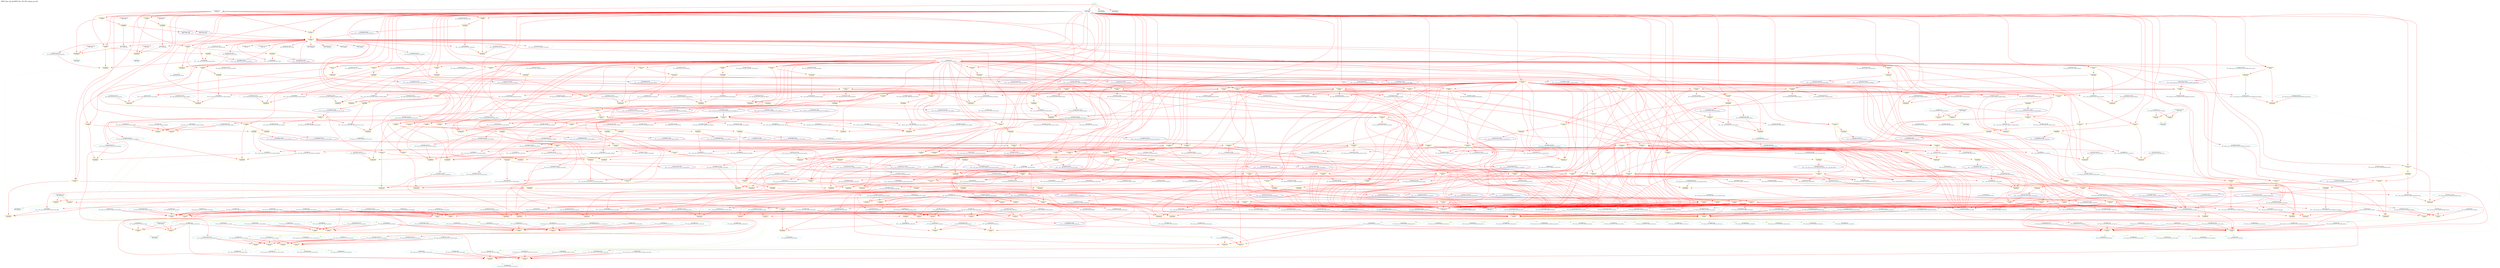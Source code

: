digraph v3graph {
	graph	[label="MIPS_Bus_obj_dir/MIPS_Bus_TB_056_orderg_pre.dot",
		 labelloc=t, labeljust=l,
		 //size="7.5,10",
		 rankdir=TB];
	n0	[fontsize=8 label="*INPUTS*", color=green];
	n0x56499fcf0da0_1	[fontsize=8 label="0x56499fd047e0\n TOP->clk", color=skyblue];
	n0x56499fcf0da0_2	[fontsize=8 label="0x56499fcfd060\n TOP->reset", color=skyblue];
	n0x56499fcf0da0_3	[fontsize=8 label="0x56499fcf0060\n TOP->waitrequest", color=skyblue];
	n0x56499fcf0da0_4	[fontsize=8 label="0x56499fcf0220\n TOP->readdata", color=skyblue];
	n0x56499fcf0da0_5	[fontsize=8 label="0x56499fd207d0\n ASSIGNW", color=yellow];
	n0x56499fcf0da0_6	[fontsize=8 label="0x56499fd1eef0\n TOP->mips_cpu_bus__DOT__write_data_memory", color=skyblue];
	n0x56499fcf0da0_7	[fontsize=8 label="0x56499fcf0820\n TOP->writedata", color=skyblue];
	n0x56499fcf0da0_8	[fontsize=8 label="0x56499fcf0820 POST\n TOP->writedata", color=CadetBlue];
	n0x56499fcf0da0_9	[fontsize=8 label="0x56499fd213d0\n ASSIGNW", color=yellow];
	n0x56499fcf0da0_10	[fontsize=8 label="0x56499fa97120\n TOP->mips_cpu_bus__DOT__instruction_decode", color=skyblue];
	n0x56499fcf0da0_11	[fontsize=8 label="0x56499fd1e470\n TOP->mips_cpu_bus__DOT__write_register_memory", color=skyblue];
	n0x56499fcf0da0_12	[fontsize=8 label="0x56499fd1e390\n TOP->mips_cpu_bus__DOT__register_write_memory", color=skyblue];
	n0x56499fcf0da0_13	[fontsize=8 label="0x56499fd1eb70\n TOP->mips_cpu_bus__DOT__ALU_output_memory", color=skyblue];
	n0x56499fcf0da0_14	[fontsize=8 label="0x56499fd1c410\n TOP->mips_cpu_bus__DOT__register_file_output_A_decode", color=skyblue];
	n0x56499fcf0da0_15	[fontsize=8 label="0x56499fd1c870\n TOP->mips_cpu_bus__DOT__comparator_1", color=skyblue];
	n0x56499fcf0da0_16	[fontsize=8 label="0x56499fd1c870 POST\n TOP->mips_cpu_bus__DOT__comparator_1", color=CadetBlue];
	n0x56499fcf0da0_17	[fontsize=8 label="0x56499fd219d0\n ASSIGNW", color=yellow];
	n0x56499fcf0da0_18	[fontsize=8 label="0x56499fd1c4f0\n TOP->mips_cpu_bus__DOT__register_file_output_B_decode", color=skyblue];
	n0x56499fcf0da0_19	[fontsize=8 label="0x56499fd1c950\n TOP->mips_cpu_bus__DOT__comparator_2", color=skyblue];
	n0x56499fcf0da0_20	[fontsize=8 label="0x56499fd1c950 POST\n TOP->mips_cpu_bus__DOT__comparator_2", color=CadetBlue];
	n0x56499fcf0da0_21	[fontsize=8 label="0x56499fd22bd0\n ASSIGNW", color=yellow];
	n0x56499fcf0da0_22	[fontsize=8 label="0x56499fa965e0\n TOP->mips_cpu_bus__DOT__branch_decode", color=skyblue];
	n0x56499fcf0da0_23	[fontsize=8 label="0x56499fa966c0\n TOP->mips_cpu_bus__DOT__equal_decode", color=skyblue];
	n0x56499fcf0da0_24	[fontsize=8 label="0x56499fa95ee0\n TOP->mips_cpu_bus__DOT__program_counter_src_decode", color=skyblue];
	n0x56499fcf0da0_25	[fontsize=8 label="0x56499fa95ee0 POST\n TOP->mips_cpu_bus__DOT__program_counter_src_decode", color=CadetBlue];
	n0x56499fcf0da0_26	[fontsize=8 label="0x56499fd230b0\n ASSIGNW", color=yellow];
	n0x56499fcf0da0_27	[fontsize=8 label="0x56499fd1c790\n TOP->mips_cpu_bus__DOT__sign_imm_decode", color=skyblue];
	n0x56499fcf0da0_28	[fontsize=8 label="0x56499fd1c790 POST\n TOP->mips_cpu_bus__DOT__sign_imm_decode", color=CadetBlue];
	n0x56499fcf0da0_29	[fontsize=8 label="0x56499fd25160\n ASSIGNW", color=yellow];
	n0x56499fcf0da0_30	[fontsize=8 label="0x56499fd1f510\n TOP->mips_cpu_bus__DOT__HALT_writeback", color=skyblue];
	n0x56499fcf0da0_31	[fontsize=8 label="0x56499fd099c0\n TOP->active", color=skyblue];
	n0x56499fcf0da0_32	[fontsize=8 label="0x56499fd099c0 POST\n TOP->active", color=CadetBlue];
	n0x56499fcf0da0_33	[fontsize=8 label="0x56499fd25600\n ALWAYS", color=yellow];
	n0x56499fcf0da0_34	[fontsize=8 label="0x56499fd25520\n TOP->mips_cpu_bus__DOT__data_read_write", color=skyblue];
	n0x56499fcf0da0_35	[fontsize=8 label="0x56499fa95aa0\n TOP->mips_cpu_bus__DOT__program_counter_fetch", color=skyblue];
	n0x56499fcf0da0_36	[fontsize=8 label="0x56499fcef350\n TOP->address", color=skyblue];
	n0x56499fcf0da0_37	[fontsize=8 label="0x56499fcef350 POST\n TOP->address", color=CadetBlue];
	n0x56499fcf0da0_38	[fontsize=8 label="0x56499fd31710\n ASSIGNW", color=yellow];
	n0x56499fcf0da0_39	[fontsize=8 label="0x56499fd31470\n TOP->mips_cpu_bus__DOT__register_file__DOT__registers", color=skyblue];
	n0x56499fcf0da0_40	[fontsize=8 label="0x56499fd1c410 POST\n TOP->mips_cpu_bus__DOT__register_file_output_A_decode", color=CadetBlue];
	n0x56499fcf0da0_41	[fontsize=8 label="0x56499fd31bf0\n ASSIGNW", color=yellow];
	n0x56499fcf0da0_42	[fontsize=8 label="0x56499fd1c4f0 POST\n TOP->mips_cpu_bus__DOT__register_file_output_B_decode", color=CadetBlue];
	n0x56499fcf0da0_43	[fontsize=8 label="0x56499fd326d0\n ASSIGNW", color=yellow];
	n0x56499fcf0da0_44	[fontsize=8 label="0x56499fcf8030\n TOP->register_v0", color=skyblue];
	n0x56499fcf0da0_45	[fontsize=8 label="0x56499fcf8030 POST\n TOP->register_v0", color=CadetBlue];
	n0x56499fcf0da0_46	[fontsize=8 label="0x56499fd3b0b0\n ASSIGNW", color=yellow];
	n0x56499fcf0da0_47	[fontsize=8 label="0x56499fd1e8d0\n TOP->mips_cpu_bus__DOT__program_counter_multiplexer_jump_memory", color=skyblue];
	n0x56499fcf0da0_48	[fontsize=8 label="0x56499fd1e9b0\n TOP->mips_cpu_bus__DOT__j_instruction_memory", color=skyblue];
	n0x56499fcf0da0_49	[fontsize=8 label="0x56499fd1f0b0\n TOP->mips_cpu_bus__DOT__j_program_counter_memory", color=skyblue];
	n0x56499fcf0da0_50	[fontsize=8 label="0x56499fa97240\n TOP->mips_cpu_bus__DOT__program_counter_plus_four_decode", color=skyblue];
	n0x56499fcf0da0_51	[fontsize=8 label="0x56499fa95940\n TOP->mips_cpu_bus__DOT__program_counter_prime", color=skyblue];
	n0x56499fcf0da0_52	[fontsize=8 label="0x56499fa95940 POST\n TOP->mips_cpu_bus__DOT__program_counter_prime", color=CadetBlue];
	n0x56499fcf0da0_53	[fontsize=8 label="0x56499fd43570\n ALWAYS", color=yellow];
	n0x56499fcf0da0_54	[fontsize=8 label="0x56499fd432d0\n TOP->mips_cpu_bus__DOT__control_unit__DOT__op", color=skyblue];
	n0x56499fcf0da0_55	[fontsize=8 label="0x56499fd432d0 POST\n TOP->mips_cpu_bus__DOT__control_unit__DOT__op", color=CadetBlue];
	n0x56499fcf0da0_56	[fontsize=8 label="0x56499fd433b0\n TOP->mips_cpu_bus__DOT__control_unit__DOT__rt", color=skyblue];
	n0x56499fcf0da0_57	[fontsize=8 label="0x56499fd433b0 POST\n TOP->mips_cpu_bus__DOT__control_unit__DOT__rt", color=CadetBlue];
	n0x56499fcf0da0_58	[fontsize=8 label="0x56499fd43490\n TOP->mips_cpu_bus__DOT__control_unit__DOT__funct", color=skyblue];
	n0x56499fcf0da0_59	[fontsize=8 label="0x56499fd43490 POST\n TOP->mips_cpu_bus__DOT__control_unit__DOT__funct", color=CadetBlue];
	n0x56499fcf0da0_60	[fontsize=8 label="0x56499fa96040\n TOP->mips_cpu_bus__DOT__register_write_decode", color=skyblue];
	n0x56499fcf0da0_61	[fontsize=8 label="0x56499fa96040 POST\n TOP->mips_cpu_bus__DOT__register_write_decode", color=CadetBlue];
	n0x56499fcf0da0_62	[fontsize=8 label="0x56499fa96160\n TOP->mips_cpu_bus__DOT__memory_to_register_decode", color=skyblue];
	n0x56499fcf0da0_63	[fontsize=8 label="0x56499fa96160 POST\n TOP->mips_cpu_bus__DOT__memory_to_register_decode", color=CadetBlue];
	n0x56499fcf0da0_64	[fontsize=8 label="0x56499fa96280\n TOP->mips_cpu_bus__DOT__memory_write_decode", color=skyblue];
	n0x56499fcf0da0_65	[fontsize=8 label="0x56499fa96280 POST\n TOP->mips_cpu_bus__DOT__memory_write_decode", color=CadetBlue];
	n0x56499fcf0da0_66	[fontsize=8 label="0x56499fa963a0\n TOP->mips_cpu_bus__DOT__ALU_src_B_decode", color=skyblue];
	n0x56499fcf0da0_67	[fontsize=8 label="0x56499fa963a0 POST\n TOP->mips_cpu_bus__DOT__ALU_src_B_decode", color=CadetBlue];
	n0x56499fcf0da0_68	[fontsize=8 label="0x56499fa964c0\n TOP->mips_cpu_bus__DOT__register_destination_decode", color=skyblue];
	n0x56499fcf0da0_69	[fontsize=8 label="0x56499fa964c0 POST\n TOP->mips_cpu_bus__DOT__register_destination_decode", color=CadetBlue];
	n0x56499fcf0da0_70	[fontsize=8 label="0x56499fa965e0 POST\n TOP->mips_cpu_bus__DOT__branch_decode", color=CadetBlue];
	n0x56499fcf0da0_71	[fontsize=8 label="0x56499fa96ca0\n TOP->mips_cpu_bus__DOT__HI_register_write_decode", color=skyblue];
	n0x56499fcf0da0_72	[fontsize=8 label="0x56499fa96ca0 POST\n TOP->mips_cpu_bus__DOT__HI_register_write_decode", color=CadetBlue];
	n0x56499fcf0da0_73	[fontsize=8 label="0x56499fa96dc0\n TOP->mips_cpu_bus__DOT__LO_register_write_decode", color=skyblue];
	n0x56499fcf0da0_74	[fontsize=8 label="0x56499fa96dc0 POST\n TOP->mips_cpu_bus__DOT__LO_register_write_decode", color=CadetBlue];
	n0x56499fcf0da0_75	[fontsize=8 label="0x56499fa967e0\n TOP->mips_cpu_bus__DOT__ALU_function_decode", color=skyblue];
	n0x56499fcf0da0_76	[fontsize=8 label="0x56499fa967e0 POST\n TOP->mips_cpu_bus__DOT__ALU_function_decode", color=CadetBlue];
	n0x56499fcf0da0_77	[fontsize=8 label="0x56499fa96940\n TOP->mips_cpu_bus__DOT__program_counter_multiplexer_jump_decode", color=skyblue];
	n0x56499fcf0da0_78	[fontsize=8 label="0x56499fa96940 POST\n TOP->mips_cpu_bus__DOT__program_counter_multiplexer_jump_decode", color=CadetBlue];
	n0x56499fcf0da0_79	[fontsize=8 label="0x56499fa96b80\n TOP->mips_cpu_bus__DOT__j_instruction_decode", color=skyblue];
	n0x56499fcf0da0_80	[fontsize=8 label="0x56499fa96b80 POST\n TOP->mips_cpu_bus__DOT__j_instruction_decode", color=CadetBlue];
	n0x56499fcf0da0_81	[fontsize=8 label="0x56499fa96a20\n TOP->mips_cpu_bus__DOT__using_HI_LO_decode", color=skyblue];
	n0x56499fcf0da0_82	[fontsize=8 label="0x56499fa96a20 POST\n TOP->mips_cpu_bus__DOT__using_HI_LO_decode", color=CadetBlue];
	n0x56499fcf0da0_83	[fontsize=8 label="0x56499feee150\n ALWAYS", color=yellow];
	n0x56499fcf0da0_84	[fontsize=8 label="0x56499fa966c0 POST\n TOP->mips_cpu_bus__DOT__equal_decode", color=CadetBlue];
	n0x56499fcf0da0_85	[fontsize=8 label="0x56499fda07a0\n ALWAYS", color=yellow];
	n0x56499fcf0da0_86	[fontsize=8 label="0x56499fd1cb10\n TOP->mips_cpu_bus__DOT__register_destination_execute", color=skyblue];
	n0x56499fcf0da0_87	[fontsize=8 label="0x56499fd1df30\n TOP->mips_cpu_bus__DOT__Rd_execute", color=skyblue];
	n0x56499fcf0da0_88	[fontsize=8 label="0x56499fd1de50\n TOP->mips_cpu_bus__DOT__Rt_execute", color=skyblue];
	n0x56499fcf0da0_89	[fontsize=8 label="0x56499fd1cdb0\n TOP->mips_cpu_bus__DOT__write_register_execute", color=skyblue];
	n0x56499fcf0da0_90	[fontsize=8 label="0x56499fd1cdb0 POST\n TOP->mips_cpu_bus__DOT__write_register_execute", color=CadetBlue];
	n0x56499fcf0da0_91	[fontsize=8 label="0x56499fee5cf0\n ALWAYS", color=yellow];
	n0x56499fcf0da0_92	[fontsize=8 label="0x56499fd1ff90\n TOP->mips_cpu_bus__DOT__forward_A_execute", color=skyblue];
	n0x56499fcf0da0_93	[fontsize=8 label="0x56499fd1ed30\n TOP->mips_cpu_bus__DOT__ALU_LO_output_memory", color=skyblue];
	n0x56499fcf0da0_94	[fontsize=8 label="0x56499fd1f890\n TOP->mips_cpu_bus__DOT__ALU_LO_output_writeback", color=skyblue];
	n0x56499fcf0da0_95	[fontsize=8 label="0x56499fd1f6d0\n TOP->mips_cpu_bus__DOT__result_writeback", color=skyblue];
	n0x56499fcf0da0_96	[fontsize=8 label="0x56499fd1d670\n TOP->mips_cpu_bus__DOT__src_A_execute", color=skyblue];
	n0x56499fcf0da0_97	[fontsize=8 label="0x56499fd1d830\n TOP->mips_cpu_bus__DOT__src_A_ALU_execute", color=skyblue];
	n0x56499fcf0da0_98	[fontsize=8 label="0x56499fd1d830 POST\n TOP->mips_cpu_bus__DOT__src_A_ALU_execute", color=CadetBlue];
	n0x56499fcf0da0_99	[fontsize=8 label="0x56499fee5b70\n ALWAYS", color=yellow];
	n0x56499fcf0da0_100	[fontsize=8 label="0x56499fd20070\n TOP->mips_cpu_bus__DOT__forward_B_execute", color=skyblue];
	n0x56499fcf0da0_101	[fontsize=8 label="0x56499fd1ec50\n TOP->mips_cpu_bus__DOT__ALU_HI_output_memory", color=skyblue];
	n0x56499fcf0da0_102	[fontsize=8 label="0x56499fd1f7b0\n TOP->mips_cpu_bus__DOT__ALU_HI_output_writeback", color=skyblue];
	n0x56499fcf0da0_103	[fontsize=8 label="0x56499fd1d750\n TOP->mips_cpu_bus__DOT__src_B_execute", color=skyblue];
	n0x56499fcf0da0_104	[fontsize=8 label="0x56499fda6e70\n TOP->mips_cpu_bus__DOT__alu_input_mux__DOT__src_mux_input_0", color=skyblue];
	n0x56499fcf0da0_105	[fontsize=8 label="0x56499fda6e70 POST\n TOP->mips_cpu_bus__DOT__alu_input_mux__DOT__src_mux_input_0", color=CadetBlue];
	n0x56499fcf0da0_106	[fontsize=8 label="0x56499fd1ce90\n TOP->mips_cpu_bus__DOT__ALU_src_B_execute", color=skyblue];
	n0x56499fcf0da0_107	[fontsize=8 label="0x56499fd1e010\n TOP->mips_cpu_bus__DOT__sign_imm_execute", color=skyblue];
	n0x56499fcf0da0_108	[fontsize=8 label="0x56499fd1e1d0\n TOP->mips_cpu_bus__DOT__program_counter_plus_four_execute", color=skyblue];
	n0x56499fcf0da0_109	[fontsize=8 label="0x56499fd1d910\n TOP->mips_cpu_bus__DOT__src_B_ALU_execute", color=skyblue];
	n0x56499fcf0da0_110	[fontsize=8 label="0x56499fd1d910 POST\n TOP->mips_cpu_bus__DOT__src_B_ALU_execute", color=CadetBlue];
	n0x56499fcf0da0_111	[fontsize=8 label="0x56499febe620\n ALWAYS", color=yellow];
	n0x56499fcf0da0_112	[fontsize=8 label="0x56499fdaf770\n TOP->mips_cpu_bus__DOT__alu__DOT__ALU_HI_LO_output", color=skyblue];
	n0x56499fcf0da0_113	[fontsize=8 label="0x56499fdaf770 POST\n TOP->mips_cpu_bus__DOT__alu__DOT__ALU_HI_LO_output", color=CadetBlue];
	n0x56499fcf0da0_114	[fontsize=8 label="0x56499fd1cf70\n TOP->mips_cpu_bus__DOT__ALU_function_execute", color=skyblue];
	n0x56499fcf0da0_115	[fontsize=8 label="0x56499fd1dbb0\n TOP->mips_cpu_bus__DOT__ALU_HI_output_execute", color=skyblue];
	n0x56499fcf0da0_116	[fontsize=8 label="0x56499fd1dbb0 POST\n TOP->mips_cpu_bus__DOT__ALU_HI_output_execute", color=CadetBlue];
	n0x56499fcf0da0_117	[fontsize=8 label="0x56499fd1dc90\n TOP->mips_cpu_bus__DOT__ALU_LO_output_execute", color=skyblue];
	n0x56499fcf0da0_118	[fontsize=8 label="0x56499fd1dc90 POST\n TOP->mips_cpu_bus__DOT__ALU_LO_output_execute", color=CadetBlue];
	n0x56499fcf0da0_119	[fontsize=8 label="0x56499febe160\n ALWAYS", color=yellow];
	n0x56499fcf0da0_120	[fontsize=8 label="0x56499fd1dad0\n TOP->mips_cpu_bus__DOT__ALU_output_execute", color=skyblue];
	n0x56499fcf0da0_121	[fontsize=8 label="0x56499fd1dad0 POST\n TOP->mips_cpu_bus__DOT__ALU_output_execute", color=CadetBlue];
	n0x56499fcf0da0_122	[fontsize=8 label="0x56499fde3b30\n ASSIGNW", color=yellow];
	n0x56499fcf0da0_123	[fontsize=8 label="0x56499fd1f430\n TOP->mips_cpu_bus__DOT__memory_to_register_writeback", color=skyblue];
	n0x56499fcf0da0_124	[fontsize=8 label="0x56499fd1fa50\n TOP->mips_cpu_bus__DOT__read_data_writeback", color=skyblue];
	n0x56499fcf0da0_125	[fontsize=8 label="0x56499fd1f970\n TOP->mips_cpu_bus__DOT__ALU_output_writeback", color=skyblue];
	n0x56499fcf0da0_126	[fontsize=8 label="0x56499fd1f6d0 POST\n TOP->mips_cpu_bus__DOT__result_writeback", color=CadetBlue];
	n0x56499fcf0da0_127	[fontsize=8 label="0x56499ff0aab0\n ALWAYS", color=yellow];
	n0x56499fcf0da0_128	[fontsize=8 label="0x56499fd1d4b0\n TOP->mips_cpu_bus__DOT__using_HI_LO_execute", color=skyblue];
	n0x56499fcf0da0_129	[fontsize=8 label="0x56499fd1e710\n TOP->mips_cpu_bus__DOT__HI_register_write_memory", color=skyblue];
	n0x56499fcf0da0_130	[fontsize=8 label="0x56499fd1f5f0\n TOP->mips_cpu_bus__DOT__write_register_writeback", color=skyblue];
	n0x56499fcf0da0_131	[fontsize=8 label="0x56499fd1f190\n TOP->mips_cpu_bus__DOT__register_write_writeback", color=skyblue];
	n0x56499fcf0da0_132	[fontsize=8 label="0x56499fd1f270\n TOP->mips_cpu_bus__DOT__HI_register_write_writeback", color=skyblue];
	n0x56499fcf0da0_133	[fontsize=8 label="0x56499fd20070 POST\n TOP->mips_cpu_bus__DOT__forward_B_execute", color=CadetBlue];
	n0x56499fcf0da0_134	[fontsize=8 label="0x56499ff0a930\n ALWAYS", color=yellow];
	n0x56499fcf0da0_135	[fontsize=8 label="0x56499fd1dd70\n TOP->mips_cpu_bus__DOT__Rs_execute", color=skyblue];
	n0x56499fcf0da0_136	[fontsize=8 label="0x56499fd1e7f0\n TOP->mips_cpu_bus__DOT__LO_register_write_memory", color=skyblue];
	n0x56499fcf0da0_137	[fontsize=8 label="0x56499fd1f350\n TOP->mips_cpu_bus__DOT__LO_register_write_writeback", color=skyblue];
	n0x56499fcf0da0_138	[fontsize=8 label="0x56499fd1ff90 POST\n TOP->mips_cpu_bus__DOT__forward_A_execute", color=CadetBlue];
	n0x56499fcf0da0_139	[fontsize=8 label="0x56499ff0a7b0\n ALWAYS", color=yellow];
	n0x56499fcf0da0_140	[fontsize=8 label="0x56499fd1cbf0\n TOP->mips_cpu_bus__DOT__memory_to_register_execute", color=skyblue];
	n0x56499fcf0da0_141	[fontsize=8 label="0x56499fdec6e0\n TOP->mips_cpu_bus__DOT__hazard_unit__DOT__lwstall", color=skyblue];
	n0x56499fcf0da0_142	[fontsize=8 label="0x56499fdec6e0 POST\n TOP->mips_cpu_bus__DOT__hazard_unit__DOT__lwstall", color=CadetBlue];
	n0x56499fcf0da0_143	[fontsize=8 label="0x56499fd1d210\n TOP->mips_cpu_bus__DOT__register_write_execute", color=skyblue];
	n0x56499fcf0da0_144	[fontsize=8 label="0x56499fd1e550\n TOP->mips_cpu_bus__DOT__memory_to_register_memory", color=skyblue];
	n0x56499fcf0da0_145	[fontsize=8 label="0x56499fdec840\n TOP->mips_cpu_bus__DOT__hazard_unit__DOT__branchstall", color=skyblue];
	n0x56499fcf0da0_146	[fontsize=8 label="0x56499fdec840 POST\n TOP->mips_cpu_bus__DOT__hazard_unit__DOT__branchstall", color=CadetBlue];
	n0x56499fcf0da0_147	[fontsize=8 label="0x56499fd1d2f0\n TOP->mips_cpu_bus__DOT__program_counter_multiplexer_jump_execute", color=skyblue];
	n0x56499fcf0da0_148	[fontsize=8 label="0x56499fd1fb30\n TOP->mips_cpu_bus__DOT__stall_fetch", color=skyblue];
	n0x56499fcf0da0_149	[fontsize=8 label="0x56499fd1fb30 POST\n TOP->mips_cpu_bus__DOT__stall_fetch", color=CadetBlue];
	n0x56499fcf0da0_150	[fontsize=8 label="0x56499fd1fc10\n TOP->mips_cpu_bus__DOT__stall_decode", color=skyblue];
	n0x56499fcf0da0_151	[fontsize=8 label="0x56499fd1fc10 POST\n TOP->mips_cpu_bus__DOT__stall_decode", color=CadetBlue];
	n0x56499fcf0da0_152	[fontsize=8 label="0x56499fd1feb0\n TOP->mips_cpu_bus__DOT__flush_execute_register", color=skyblue];
	n0x56499fcf0da0_153	[fontsize=8 label="0x56499fd1feb0 POST\n TOP->mips_cpu_bus__DOT__flush_execute_register", color=CadetBlue];
	n0x56499fcf0da0_154	[fontsize=8 label="0x5649a007f730\n ASSIGNW", color=yellow];
	n0x56499fcf0da0_155	[fontsize=8 label="0x5649a007fa30\n ASSIGNW", color=yellow];
	n0x56499fcf0da0_156	[fontsize=8 label="0x5649a0080ae0\n ASSIGNW", color=yellow];
	n0x56499fcf0da0_157	[fontsize=8 label="0x5649a0081ed0\n ASSIGNW", color=yellow];
	n0x56499fcf0da0_158	[fontsize=8 label="0x5649a0082410\n ASSIGNW", color=yellow];
	n0x56499fcf0da0_159	[fontsize=8 label="0x5649a0083170\n ASSIGNW", color=yellow];
	n0x56499fcf0da0_160	[fontsize=8 label="0x5649a0083560\n ALWAYS", color=yellow];
	n0x56499fcf0da0_161	[fontsize=8 label="0x5649a0083c80\n ASSIGNW", color=yellow];
	n0x56499fcf0da0_162	[fontsize=8 label="0x5649a0084470\n ASSIGNW", color=yellow];
	n0x56499fcf0da0_163	[fontsize=8 label="0x5649a0084c60\n ASSIGNW", color=yellow];
	n0x56499fcf0da0_164	[fontsize=8 label="0x5649a0085190\n ASSIGNW", color=yellow];
	n0x56499fcf0da0_165	[fontsize=8 label="0x5649a00865a0\n ALWAYS", color=yellow];
	n0x56499fcf0da0_166	[fontsize=8 label="0x5649a00c2cf0\n ALWAYS", color=yellow];
	n0x56499fcf0da0_167	[fontsize=8 label="0x5649a00cb7b0\n ALWAYS", color=yellow];
	n0x56499fcf0da0_168	[fontsize=8 label="0x5649a00cd380\n ALWAYS", color=yellow];
	n0x56499fcf0da0_169	[fontsize=8 label="0x5649a00d05d0\n ALWAYS", color=yellow];
	n0x56499fcf0da0_170	[fontsize=8 label="0x5649a00d4ff0\n ALWAYS", color=yellow];
	n0x56499fcf0da0_171	[fontsize=8 label="0x5649a00df550\n ALWAYS", color=yellow];
	n0x56499fcf0da0_172	[fontsize=8 label="0x5649a00f38c0\n ASSIGNW", color=yellow];
	n0x56499fcf0da0_173	[fontsize=8 label="0x5649a00f3f90\n ALWAYS", color=yellow];
	n0x56499fcf0da0_174	[fontsize=8 label="0x5649a00f68d0\n ALWAYS", color=yellow];
	n0x56499fcf0da0_175	[fontsize=8 label="0x5649a00f9210\n ALWAYS", color=yellow];
	n0x56499fcf0da0_176	[fontsize=8 label="0x56499feb27a0\n ACTIVE", color=yellow];
	n0x56499fcf0da0_177	[fontsize=8 label="0x56499ff17040\n ALWAYS", color=yellow];
	n0x56499fcf0da0_178	[fontsize=8 label="0x56499fcfd060 PRE\n TOP->reset", color=lightblue];
	n0x56499fcf0da0_179	[fontsize=8 label="0x56499fcfd060 POST\n TOP->reset", color=CadetBlue];
	n0x56499fcf0da0_180	[fontsize=8 label="0x56499fd047e0 PRE\n TOP->clk", color=lightblue];
	n0x56499fcf0da0_181	[fontsize=8 label="0x56499fd047e0 POST\n TOP->clk", color=CadetBlue];
	n0x56499fcf0da0_182	[fontsize=8 label="0x56499ffe9860 PORD\n TOP->__Vdly__mips_cpu_bus__DOT__internal_clk", color=NavyBlue];
	n0x56499fcf0da0_183	[fontsize=8 label="0x56499ffe9860\n TOP->__Vdly__mips_cpu_bus__DOT__internal_clk", color=skyblue];
	n0x56499fcf0da0_184	[fontsize=8 label="0x56499fffea40 PORD\n TOP->__Vdly__mips_cpu_bus__DOT__STALL", color=NavyBlue];
	n0x56499fcf0da0_185	[fontsize=8 label="0x56499fffea40\n TOP->__Vdly__mips_cpu_bus__DOT__STALL", color=skyblue];
	n0x56499fcf0da0_186	[fontsize=8 label="0x56499fffeb20 PORD\n TOP->__Vdly__mips_cpu_bus__DOT__data_read_write", color=NavyBlue];
	n0x56499fcf0da0_187	[fontsize=8 label="0x56499fffeb20\n TOP->__Vdly__mips_cpu_bus__DOT__data_read_write", color=skyblue];
	n0x56499fcf0da0_188	[fontsize=8 label="0x56499ffe6230 PORD\n TOP->__Vdly__read", color=NavyBlue];
	n0x56499fcf0da0_189	[fontsize=8 label="0x56499ffe6230\n TOP->__Vdly__read", color=skyblue];
	n0x56499fcf0da0_190	[fontsize=8 label="0x56499fa95820 PRE\n TOP->mips_cpu_bus__DOT__STALL", color=lightblue];
	n0x56499fcf0da0_191	[fontsize=8 label="0x56499fa95820 POST\n TOP->mips_cpu_bus__DOT__STALL", color=CadetBlue];
	n0x56499fcf0da0_192	[fontsize=8 label="0x56499fa95ee0 PRE\n TOP->mips_cpu_bus__DOT__program_counter_src_decode", color=lightblue];
	n0x56499fcf0da0_193	[fontsize=8 label="0x56499ffe3bf0 PORD\n TOP->__Vdly__mips_cpu_bus__DOT__instruction_decode", color=NavyBlue];
	n0x56499fcf0da0_194	[fontsize=8 label="0x56499ffe3bf0\n TOP->__Vdly__mips_cpu_bus__DOT__instruction_decode", color=skyblue];
	n0x56499fcf0da0_195	[fontsize=8 label="0x56499fd1e550 PRE\n TOP->mips_cpu_bus__DOT__memory_to_register_memory", color=lightblue];
	n0x56499fcf0da0_196	[fontsize=8 label="0x56499fd1e550 POST\n TOP->mips_cpu_bus__DOT__memory_to_register_memory", color=CadetBlue];
	n0x56499fcf0da0_197	[fontsize=8 label="0x56499fd1e630 PRE\n TOP->mips_cpu_bus__DOT__memory_write_memory", color=lightblue];
	n0x56499fcf0da0_198	[fontsize=8 label="0x56499fd1e630 POST\n TOP->mips_cpu_bus__DOT__memory_write_memory", color=CadetBlue];
	n0x56499fcf0da0_199	[fontsize=8 label="0x56499ffd6e40 PORD\n TOP->__Vdly__write", color=NavyBlue];
	n0x56499fcf0da0_200	[fontsize=8 label="0x56499ffd6e40\n TOP->__Vdly__write", color=skyblue];
	n0x56499fcf0da0_201	[fontsize=8 label="0x56499fcf0060 PRE\n TOP->waitrequest", color=lightblue];
	n0x56499fcf0da0_202	[fontsize=8 label="0x56499fcf0060 POST\n TOP->waitrequest", color=CadetBlue];
	n0x56499fcf0da0_203	[fontsize=8 label="0x56499fd25520 PRE\n TOP->mips_cpu_bus__DOT__data_read_write", color=lightblue];
	n0x56499fcf0da0_204	[fontsize=8 label="0x56499fd25520 POST\n TOP->mips_cpu_bus__DOT__data_read_write", color=CadetBlue];
	n0x56499fcf0da0_205	[fontsize=8 label="0x56499fcf0220 PRE\n TOP->readdata", color=lightblue];
	n0x56499fcf0da0_206	[fontsize=8 label="0x56499fcf0220 POST\n TOP->readdata", color=CadetBlue];
	n0x56499fcf0da0_207	[fontsize=8 label="0x56499ffd1260 PORD\n TOP->__Vdly__mips_cpu_bus__DOT__read_data_memory", color=NavyBlue];
	n0x56499fcf0da0_208	[fontsize=8 label="0x56499ffd1260\n TOP->__Vdly__mips_cpu_bus__DOT__read_data_memory", color=skyblue];
	n0x56499fcf0da0_209	[fontsize=8 label="0x56499ffd1340\n ACTIVE", color=yellow];
	n0x56499fcf0da0_210	[fontsize=8 label="0x56499ffe5150\n ASSIGNPRE", color=yellow];
	n0x56499fcf0da0_211	[fontsize=8 label="0x56499fd1ee10 PRE\n TOP->mips_cpu_bus__DOT__read_data_memory", color=lightblue];
	n0x56499fcf0da0_212	[fontsize=8 label="0x56499ffe4610\n ASSIGNPOST", color=yellow];
	n0x56499fcf0da0_213	[fontsize=8 label="0x56499fd1ee10\n TOP->mips_cpu_bus__DOT__read_data_memory", color=skyblue];
	n0x56499fcf0da0_214	[fontsize=8 label="0x56499fd1ee10 POST\n TOP->mips_cpu_bus__DOT__read_data_memory", color=CadetBlue];
	n0x56499fcf0da0_215	[fontsize=8 label="0x56499ffd6f20\n ACTIVE", color=yellow];
	n0x56499fcf0da0_216	[fontsize=8 label="0x56499ffe55d0\n ASSIGNPRE", color=yellow];
	n0x56499fcf0da0_217	[fontsize=8 label="0x56499fd0a6a0 PRE\n TOP->write", color=lightblue];
	n0x56499fcf0da0_218	[fontsize=8 label="0x56499ffe5390\n ASSIGNPOST", color=yellow];
	n0x56499fcf0da0_219	[fontsize=8 label="0x56499fd0a6a0\n TOP->write", color=skyblue];
	n0x56499fcf0da0_220	[fontsize=8 label="0x56499fd0a6a0 POST\n TOP->write", color=CadetBlue];
	n0x56499fcf0da0_221	[fontsize=8 label="0x56499ffe3cd0\n ACTIVE", color=yellow];
	n0x56499fcf0da0_222	[fontsize=8 label="0x56499ffe6110\n ASSIGNPRE", color=yellow];
	n0x56499fcf0da0_223	[fontsize=8 label="0x56499fa97120 PRE\n TOP->mips_cpu_bus__DOT__instruction_decode", color=lightblue];
	n0x56499fcf0da0_224	[fontsize=8 label="0x56499ffe5ed0\n ASSIGNPOST", color=yellow];
	n0x56499fcf0da0_225	[fontsize=8 label="0x56499fa97120 POST\n TOP->mips_cpu_bus__DOT__instruction_decode", color=CadetBlue];
	n0x56499fcf0da0_226	[fontsize=8 label="0x56499ffe6310\n ACTIVE", color=yellow];
	n0x56499fcf0da0_227	[fontsize=8 label="0x56499fffded0\n ASSIGNPRE", color=yellow];
	n0x56499fcf0da0_228	[fontsize=8 label="0x56499fcf8fc0 PRE\n TOP->read", color=lightblue];
	n0x56499fcf0da0_229	[fontsize=8 label="0x56499ffe6590\n ASSIGNPOST", color=yellow];
	n0x56499fcf0da0_230	[fontsize=8 label="0x56499fcf8fc0\n TOP->read", color=skyblue];
	n0x56499fcf0da0_231	[fontsize=8 label="0x56499fcf8fc0 POST\n TOP->read", color=CadetBlue];
	n0x56499fcf0da0_232	[fontsize=8 label="0x56499fffdde0\n ACTIVE", color=yellow];
	n0x56499fcf0da0_233	[fontsize=8 label="0x56499ffff370\n ASSIGNPRE", color=yellow];
	n0x56499fcf0da0_234	[fontsize=8 label="0x56499fffd150\n ASSIGNPOST", color=yellow];
	n0x56499fcf0da0_235	[fontsize=8 label="0x56499fffd060\n ACTIVE", color=yellow];
	n0x56499fcf0da0_236	[fontsize=8 label="0x56499ffc9150\n ASSIGNPRE", color=yellow];
	n0x56499fcf0da0_237	[fontsize=8 label="0x56499f8b1010\n ASSIGNPOST", color=yellow];
	n0x56499fcf0da0_238	[fontsize=8 label="0x56499fa95820\n TOP->mips_cpu_bus__DOT__STALL", color=skyblue];
	n0x56499fcf0da0_239	[fontsize=8 label="0x56499ffff280\n ACTIVE", color=yellow];
	n0x56499fcf0da0_240	[fontsize=8 label="0x56499fffd270\n ASSIGNPRE", color=yellow];
	n0x56499fcf0da0_241	[fontsize=8 label="0x56499fa95700 PRE\n TOP->mips_cpu_bus__DOT__internal_clk", color=lightblue];
	n0x56499fcf0da0_242	[fontsize=8 label="0x56499ffc6e70\n ASSIGNPOST", color=yellow];
	n0x56499fcf0da0_243	[fontsize=8 label="0x56499fa95700\n TOP->mips_cpu_bus__DOT__internal_clk", color=skyblue];
	n0x56499fcf0da0_244	[fontsize=8 label="0x56499fa95700 POST\n TOP->mips_cpu_bus__DOT__internal_clk", color=CadetBlue];
	n0x56499fcf0da0_245	[fontsize=8 label="0x56499feb0640\n ACTIVE", color=yellow];
	n0x56499fcf0da0_246	[fontsize=8 label="0x56499ff27a40\n ALWAYS", color=yellow];
	n0x56499fcf0da0_247	[fontsize=8 label="0x56499fd1f190 PRE\n TOP->mips_cpu_bus__DOT__register_write_writeback", color=lightblue];
	n0x56499fcf0da0_248	[fontsize=8 label="0x56499fd1f190 POST\n TOP->mips_cpu_bus__DOT__register_write_writeback", color=CadetBlue];
	n0x56499fcf0da0_249	[fontsize=8 label="0x56499fd1f6d0 PRE\n TOP->mips_cpu_bus__DOT__result_writeback", color=lightblue];
	n0x56499fcf0da0_250	[fontsize=8 label="0x56499ffc81c0 PORD\n TOP->__Vdlyvval__mips_cpu_bus__DOT__register_file__DOT__registers__v0", color=NavyBlue];
	n0x56499fcf0da0_251	[fontsize=8 label="0x56499ffc81c0\n TOP->__Vdlyvval__mips_cpu_bus__DOT__register_file__DOT__registers__v0", color=skyblue];
	n0x56499fcf0da0_252	[fontsize=8 label="0x56499ffe8650 PORD\n TOP->__Vdlyvset__mips_cpu_bus__DOT__register_file__DOT__registers__v0", color=NavyBlue];
	n0x56499fcf0da0_253	[fontsize=8 label="0x56499ffe8650\n TOP->__Vdlyvset__mips_cpu_bus__DOT__register_file__DOT__registers__v0", color=skyblue];
	n0x56499fcf0da0_254	[fontsize=8 label="0x56499fd1f5f0 PRE\n TOP->mips_cpu_bus__DOT__write_register_writeback", color=lightblue];
	n0x56499fcf0da0_255	[fontsize=8 label="0x56499fd1f5f0 POST\n TOP->mips_cpu_bus__DOT__write_register_writeback", color=CadetBlue];
	n0x56499fcf0da0_256	[fontsize=8 label="0x56499ffc8ba0 PORD\n TOP->__Vdlyvdim0__mips_cpu_bus__DOT__register_file__DOT__registers__v0", color=NavyBlue];
	n0x56499fcf0da0_257	[fontsize=8 label="0x56499ffc8ba0\n TOP->__Vdlyvdim0__mips_cpu_bus__DOT__register_file__DOT__registers__v0", color=skyblue];
	n0x56499fcf0da0_258	[fontsize=8 label="0x56499ff278c0\n ALWAYS", color=yellow];
	n0x56499fcf0da0_259	[fontsize=8 label="0x56499fd1f270 PRE\n TOP->mips_cpu_bus__DOT__HI_register_write_writeback", color=lightblue];
	n0x56499fcf0da0_260	[fontsize=8 label="0x56499fd1f270 POST\n TOP->mips_cpu_bus__DOT__HI_register_write_writeback", color=CadetBlue];
	n0x56499fcf0da0_261	[fontsize=8 label="0x56499fd1f7b0 PRE\n TOP->mips_cpu_bus__DOT__ALU_HI_output_writeback", color=lightblue];
	n0x56499fcf0da0_262	[fontsize=8 label="0x56499fd1f7b0 POST\n TOP->mips_cpu_bus__DOT__ALU_HI_output_writeback", color=CadetBlue];
	n0x56499fcf0da0_263	[fontsize=8 label="0x56499ffe9de0 PORD\n TOP->__Vdly__mips_cpu_bus__DOT__register_file__DOT__HI_reg", color=NavyBlue];
	n0x56499fcf0da0_264	[fontsize=8 label="0x56499ffe9de0\n TOP->__Vdly__mips_cpu_bus__DOT__register_file__DOT__HI_reg", color=skyblue];
	n0x56499fcf0da0_265	[fontsize=8 label="0x56499ff27440\n ALWAYS", color=yellow];
	n0x56499fcf0da0_266	[fontsize=8 label="0x56499fd1f350 PRE\n TOP->mips_cpu_bus__DOT__LO_register_write_writeback", color=lightblue];
	n0x56499fcf0da0_267	[fontsize=8 label="0x56499fd1f350 POST\n TOP->mips_cpu_bus__DOT__LO_register_write_writeback", color=CadetBlue];
	n0x56499fcf0da0_268	[fontsize=8 label="0x56499fd1f890 PRE\n TOP->mips_cpu_bus__DOT__ALU_LO_output_writeback", color=lightblue];
	n0x56499fcf0da0_269	[fontsize=8 label="0x56499fd1f890 POST\n TOP->mips_cpu_bus__DOT__ALU_LO_output_writeback", color=CadetBlue];
	n0x56499fcf0da0_270	[fontsize=8 label="0x56499fff8a10 PORD\n TOP->__Vdly__mips_cpu_bus__DOT__register_file__DOT__LO_reg", color=NavyBlue];
	n0x56499fcf0da0_271	[fontsize=8 label="0x56499fff8a10\n TOP->__Vdly__mips_cpu_bus__DOT__register_file__DOT__LO_reg", color=skyblue];
	n0x56499fcf0da0_272	[fontsize=8 label="0x56499fff8520\n ACTIVE", color=yellow];
	n0x56499fcf0da0_273	[fontsize=8 label="0x56499ffffd60\n ASSIGNPRE", color=yellow];
	n0x56499fcf0da0_274	[fontsize=8 label="0x56499fd31630 PRE\n TOP->mips_cpu_bus__DOT__register_file__DOT__LO_reg", color=lightblue];
	n0x56499fcf0da0_275	[fontsize=8 label="0x56499ffcf3d0\n ASSIGNPOST", color=yellow];
	n0x56499fcf0da0_276	[fontsize=8 label="0x56499fd31630\n TOP->mips_cpu_bus__DOT__register_file__DOT__LO_reg", color=skyblue];
	n0x56499fcf0da0_277	[fontsize=8 label="0x56499fd31630 POST\n TOP->mips_cpu_bus__DOT__register_file__DOT__LO_reg", color=CadetBlue];
	n0x56499fcf0da0_278	[fontsize=8 label="0x56499ffea360\n ACTIVE", color=yellow];
	n0x56499fcf0da0_279	[fontsize=8 label="0x56499ffe9ad0\n ASSIGNPRE", color=yellow];
	n0x56499fcf0da0_280	[fontsize=8 label="0x56499fd31550 PRE\n TOP->mips_cpu_bus__DOT__register_file__DOT__HI_reg", color=lightblue];
	n0x56499fcf0da0_281	[fontsize=8 label="0x56499ffec570\n ASSIGNPOST", color=yellow];
	n0x56499fcf0da0_282	[fontsize=8 label="0x56499fd31550\n TOP->mips_cpu_bus__DOT__register_file__DOT__HI_reg", color=skyblue];
	n0x56499fcf0da0_283	[fontsize=8 label="0x56499fd31550 POST\n TOP->mips_cpu_bus__DOT__register_file__DOT__HI_reg", color=CadetBlue];
	n0x56499fcf0da0_284	[fontsize=8 label="0x56499ffea270\n ACTIVE", color=yellow];
	n0x56499fcf0da0_285	[fontsize=8 label="0x56499ffe2d50\n ALWAYSPOST", color=yellow];
	n0x56499fcf0da0_286	[fontsize=8 label="0x56499fd31470 POST\n TOP->mips_cpu_bus__DOT__register_file__DOT__registers", color=CadetBlue];
	n0x56499fcf0da0_287	[fontsize=8 label="0x56499ffe3410\n ASSIGNPRE", color=yellow];
	n0x56499fcf0da0_288	[fontsize=8 label="0x56499feb18a0\n ACTIVE", color=yellow];
	n0x56499fcf0da0_289	[fontsize=8 label="0x56499ff2a2e0\n ALWAYS", color=yellow];
	n0x56499fcf0da0_290	[fontsize=8 label="0x56499fff8050 PORD\n TOP->__Vdly__mips_cpu_bus__DOT__program_counter_fetch", color=NavyBlue];
	n0x56499fcf0da0_291	[fontsize=8 label="0x56499fff8050\n TOP->__Vdly__mips_cpu_bus__DOT__program_counter_fetch", color=skyblue];
	n0x56499fcf0da0_292	[fontsize=8 label="0x56499fffdc30 PORD\n TOP->__Vdly__mips_cpu_bus__DOT__HALT_fetch", color=NavyBlue];
	n0x56499fcf0da0_293	[fontsize=8 label="0x56499fffdc30\n TOP->__Vdly__mips_cpu_bus__DOT__HALT_fetch", color=skyblue];
	n0x56499fcf0da0_294	[fontsize=8 label="0x56499fd1fb30 PRE\n TOP->mips_cpu_bus__DOT__stall_fetch", color=lightblue];
	n0x56499fcf0da0_295	[fontsize=8 label="0x56499fa95e00 PRE\n TOP->mips_cpu_bus__DOT__HALT_fetch", color=lightblue];
	n0x56499fcf0da0_296	[fontsize=8 label="0x56499fa95e00 POST\n TOP->mips_cpu_bus__DOT__HALT_fetch", color=CadetBlue];
	n0x56499fcf0da0_297	[fontsize=8 label="0x56499fa95940 PRE\n TOP->mips_cpu_bus__DOT__program_counter_prime", color=lightblue];
	n0x56499fcf0da0_298	[fontsize=8 label="0x56499ff2dd80\n ALWAYS", color=yellow];
	n0x56499fcf0da0_299	[fontsize=8 label="0x56499fffccb0 PORD\n TOP->__Vdly__mips_cpu_bus__DOT__HALT_decode", color=NavyBlue];
	n0x56499fcf0da0_300	[fontsize=8 label="0x56499fffccb0\n TOP->__Vdly__mips_cpu_bus__DOT__HALT_decode", color=skyblue];
	n0x56499fcf0da0_301	[fontsize=8 label="0x56499fd1fc10 PRE\n TOP->mips_cpu_bus__DOT__stall_decode", color=lightblue];
	n0x56499fcf0da0_302	[fontsize=8 label="0x56499ff2dba0\n ALWAYS", color=yellow];
	n0x56499fcf0da0_303	[fontsize=8 label="0x56499ffd6b40 PORD\n TOP->__Vdly__mips_cpu_bus__DOT__program_counter_plus_four_decode", color=NavyBlue];
	n0x56499fcf0da0_304	[fontsize=8 label="0x56499ffd6b40\n TOP->__Vdly__mips_cpu_bus__DOT__program_counter_plus_four_decode", color=skyblue];
	n0x56499fcf0da0_305	[fontsize=8 label="0x56499fa95aa0 PRE\n TOP->mips_cpu_bus__DOT__program_counter_fetch", color=lightblue];
	n0x56499fcf0da0_306	[fontsize=8 label="0x56499fa95aa0 POST\n TOP->mips_cpu_bus__DOT__program_counter_fetch", color=CadetBlue];
	n0x56499fcf0da0_307	[fontsize=8 label="0x56499ff2da20\n ALWAYS", color=yellow];
	n0x56499fcf0da0_308	[fontsize=8 label="0x56499ffe4180 PORD\n TOP->__Vdly__mips_cpu_bus__DOT__fetch_decode_register__DOT__instruction_decode", color=NavyBlue];
	n0x56499fcf0da0_309	[fontsize=8 label="0x56499ffe4180\n TOP->__Vdly__mips_cpu_bus__DOT__fetch_decode_register__DOT__instruction_decode", color=skyblue];
	n0x56499fcf0da0_310	[fontsize=8 label="0x56499ff37140\n ALWAYS", color=yellow];
	n0x56499fcf0da0_311	[fontsize=8 label="0x56499fd1feb0 PRE\n TOP->mips_cpu_bus__DOT__flush_execute_register", color=lightblue];
	n0x56499fcf0da0_312	[fontsize=8 label="0x56499ffd4150 PORD\n TOP->__Vdly__mips_cpu_bus__DOT__Rd_execute", color=NavyBlue];
	n0x56499fcf0da0_313	[fontsize=8 label="0x56499ffd4150\n TOP->__Vdly__mips_cpu_bus__DOT__Rd_execute", color=skyblue];
	n0x56499fcf0da0_314	[fontsize=8 label="0x56499ff36fa0\n ALWAYS", color=yellow];
	n0x56499fcf0da0_315	[fontsize=8 label="0x56499fffbfe0 PORD\n TOP->__Vdly__mips_cpu_bus__DOT__Rt_execute", color=NavyBlue];
	n0x56499fcf0da0_316	[fontsize=8 label="0x56499fffbfe0\n TOP->__Vdly__mips_cpu_bus__DOT__Rt_execute", color=skyblue];
	n0x56499fcf0da0_317	[fontsize=8 label="0x56499ff36e00\n ALWAYS", color=yellow];
	n0x56499fcf0da0_318	[fontsize=8 label="0x56499fa967e0 PRE\n TOP->mips_cpu_bus__DOT__ALU_function_decode", color=lightblue];
	n0x56499fcf0da0_319	[fontsize=8 label="0x5649a0011670 PORD\n TOP->__Vdly__mips_cpu_bus__DOT__ALU_function_execute", color=NavyBlue];
	n0x56499fcf0da0_320	[fontsize=8 label="0x5649a0011670\n TOP->__Vdly__mips_cpu_bus__DOT__ALU_function_execute", color=skyblue];
	n0x56499fcf0da0_321	[fontsize=8 label="0x56499ff36c60\n ALWAYS", color=yellow];
	n0x56499fcf0da0_322	[fontsize=8 label="0x56499fa96dc0 PRE\n TOP->mips_cpu_bus__DOT__LO_register_write_decode", color=lightblue];
	n0x56499fcf0da0_323	[fontsize=8 label="0x5649a000e330 PORD\n TOP->__Vdly__mips_cpu_bus__DOT__LO_register_write_execute", color=NavyBlue];
	n0x56499fcf0da0_324	[fontsize=8 label="0x5649a000e330\n TOP->__Vdly__mips_cpu_bus__DOT__LO_register_write_execute", color=skyblue];
	n0x56499fcf0da0_325	[fontsize=8 label="0x56499ff36ac0\n ALWAYS", color=yellow];
	n0x56499fcf0da0_326	[fontsize=8 label="0x56499fa96ca0 PRE\n TOP->mips_cpu_bus__DOT__HI_register_write_decode", color=lightblue];
	n0x56499fcf0da0_327	[fontsize=8 label="0x56499ffcfd70 PORD\n TOP->__Vdly__mips_cpu_bus__DOT__HI_register_write_execute", color=NavyBlue];
	n0x56499fcf0da0_328	[fontsize=8 label="0x56499ffcfd70\n TOP->__Vdly__mips_cpu_bus__DOT__HI_register_write_execute", color=skyblue];
	n0x56499fcf0da0_329	[fontsize=8 label="0x56499ff36920\n ALWAYS", color=yellow];
	n0x56499fcf0da0_330	[fontsize=8 label="0x56499fa964c0 PRE\n TOP->mips_cpu_bus__DOT__register_destination_decode", color=lightblue];
	n0x56499fcf0da0_331	[fontsize=8 label="0x5649a0015900 PORD\n TOP->__Vdly__mips_cpu_bus__DOT__register_destination_execute", color=NavyBlue];
	n0x56499fcf0da0_332	[fontsize=8 label="0x5649a0015900\n TOP->__Vdly__mips_cpu_bus__DOT__register_destination_execute", color=skyblue];
	n0x56499fcf0da0_333	[fontsize=8 label="0x56499ff36780\n ALWAYS", color=yellow];
	n0x56499fcf0da0_334	[fontsize=8 label="0x56499fa96040 PRE\n TOP->mips_cpu_bus__DOT__register_write_decode", color=lightblue];
	n0x56499fcf0da0_335	[fontsize=8 label="0x5649a007e860 PORD\n TOP->__Vdly__mips_cpu_bus__DOT__register_write_execute", color=NavyBlue];
	n0x56499fcf0da0_336	[fontsize=8 label="0x5649a007e860\n TOP->__Vdly__mips_cpu_bus__DOT__register_write_execute", color=skyblue];
	n0x56499fcf0da0_337	[fontsize=8 label="0x56499ff36440\n ALWAYS", color=yellow];
	n0x56499fcf0da0_338	[fontsize=8 label="0x56499fa96160 PRE\n TOP->mips_cpu_bus__DOT__memory_to_register_decode", color=lightblue];
	n0x56499fcf0da0_339	[fontsize=8 label="0x56499fff98a0 PORD\n TOP->__Vdly__mips_cpu_bus__DOT__memory_to_register_execute", color=NavyBlue];
	n0x56499fcf0da0_340	[fontsize=8 label="0x56499fff98a0\n TOP->__Vdly__mips_cpu_bus__DOT__memory_to_register_execute", color=skyblue];
	n0x56499fcf0da0_341	[fontsize=8 label="0x56499ff361e0\n ALWAYS", color=yellow];
	n0x56499fcf0da0_342	[fontsize=8 label="0x56499fa96280 PRE\n TOP->mips_cpu_bus__DOT__memory_write_decode", color=lightblue];
	n0x56499fcf0da0_343	[fontsize=8 label="0x56499fffb2f0 PORD\n TOP->__Vdly__mips_cpu_bus__DOT__memory_write_execute", color=NavyBlue];
	n0x56499fcf0da0_344	[fontsize=8 label="0x56499fffb2f0\n TOP->__Vdly__mips_cpu_bus__DOT__memory_write_execute", color=skyblue];
	n0x56499fcf0da0_345	[fontsize=8 label="0x56499ff36040\n ALWAYS", color=yellow];
	n0x56499fcf0da0_346	[fontsize=8 label="0x56499fa963a0 PRE\n TOP->mips_cpu_bus__DOT__ALU_src_B_decode", color=lightblue];
	n0x56499fcf0da0_347	[fontsize=8 label="0x56499ffce4c0 PORD\n TOP->__Vdly__mips_cpu_bus__DOT__ALU_src_B_execute", color=NavyBlue];
	n0x56499fcf0da0_348	[fontsize=8 label="0x56499ffce4c0\n TOP->__Vdly__mips_cpu_bus__DOT__ALU_src_B_execute", color=skyblue];
	n0x56499fcf0da0_349	[fontsize=8 label="0x56499ff35ea0\n ALWAYS", color=yellow];
	n0x56499fcf0da0_350	[fontsize=8 label="0x56499ffcf140 PORD\n TOP->__Vdly__mips_cpu_bus__DOT__Rs_execute", color=NavyBlue];
	n0x56499fcf0da0_351	[fontsize=8 label="0x56499ffcf140\n TOP->__Vdly__mips_cpu_bus__DOT__Rs_execute", color=skyblue];
	n0x56499fcf0da0_352	[fontsize=8 label="0x56499ff35c70\n ALWAYS", color=yellow];
	n0x56499fcf0da0_353	[fontsize=8 label="0x56499fd1c790 PRE\n TOP->mips_cpu_bus__DOT__sign_imm_decode", color=lightblue];
	n0x56499fcf0da0_354	[fontsize=8 label="0x5649a000c020 PORD\n TOP->__Vdly__mips_cpu_bus__DOT__sign_imm_execute", color=NavyBlue];
	n0x56499fcf0da0_355	[fontsize=8 label="0x5649a000c020\n TOP->__Vdly__mips_cpu_bus__DOT__sign_imm_execute", color=skyblue];
	n0x56499fcf0da0_356	[fontsize=8 label="0x56499ff35ad0\n ALWAYS", color=yellow];
	n0x56499fcf0da0_357	[fontsize=8 label="0x56499fa96940 PRE\n TOP->mips_cpu_bus__DOT__program_counter_multiplexer_jump_decode", color=lightblue];
	n0x56499fcf0da0_358	[fontsize=8 label="0x5649a000cc90 PORD\n TOP->__Vdly__mips_cpu_bus__DOT__program_counter_multiplexer_jump_execute", color=NavyBlue];
	n0x56499fcf0da0_359	[fontsize=8 label="0x5649a000cc90\n TOP->__Vdly__mips_cpu_bus__DOT__program_counter_multiplexer_jump_execute", color=skyblue];
	n0x56499fcf0da0_360	[fontsize=8 label="0x56499ff35930\n ALWAYS", color=yellow];
	n0x56499fcf0da0_361	[fontsize=8 label="0x56499fa96b80 PRE\n TOP->mips_cpu_bus__DOT__j_instruction_decode", color=lightblue];
	n0x56499fcf0da0_362	[fontsize=8 label="0x5649a000d9b0 PORD\n TOP->__Vdly__mips_cpu_bus__DOT__j_instruction_execute", color=NavyBlue];
	n0x56499fcf0da0_363	[fontsize=8 label="0x5649a000d9b0\n TOP->__Vdly__mips_cpu_bus__DOT__j_instruction_execute", color=skyblue];
	n0x56499fcf0da0_364	[fontsize=8 label="0x56499ff35790\n ALWAYS", color=yellow];
	n0x56499fcf0da0_365	[fontsize=8 label="0x56499fa96a20 PRE\n TOP->mips_cpu_bus__DOT__using_HI_LO_decode", color=lightblue];
	n0x56499fcf0da0_366	[fontsize=8 label="0x5649a000efe0 PORD\n TOP->__Vdly__mips_cpu_bus__DOT__using_HI_LO_execute", color=NavyBlue];
	n0x56499fcf0da0_367	[fontsize=8 label="0x5649a000efe0\n TOP->__Vdly__mips_cpu_bus__DOT__using_HI_LO_execute", color=skyblue];
	n0x56499fcf0da0_368	[fontsize=8 label="0x56499ff355c0\n ALWAYS", color=yellow];
	n0x56499fcf0da0_369	[fontsize=8 label="0x56499fa97240 PRE\n TOP->mips_cpu_bus__DOT__program_counter_plus_four_decode", color=lightblue];
	n0x56499fcf0da0_370	[fontsize=8 label="0x56499fa97240 POST\n TOP->mips_cpu_bus__DOT__program_counter_plus_four_decode", color=CadetBlue];
	n0x56499fcf0da0_371	[fontsize=8 label="0x5649a000fcc0 PORD\n TOP->__Vdly__mips_cpu_bus__DOT__program_counter_plus_four_execute", color=NavyBlue];
	n0x56499fcf0da0_372	[fontsize=8 label="0x5649a000fcc0\n TOP->__Vdly__mips_cpu_bus__DOT__program_counter_plus_four_execute", color=skyblue];
	n0x56499fcf0da0_373	[fontsize=8 label="0x56499ff35440\n ALWAYS", color=yellow];
	n0x56499fcf0da0_374	[fontsize=8 label="0x5649a00109c0 PORD\n TOP->__Vdly__mips_cpu_bus__DOT__j_program_counter_execute", color=NavyBlue];
	n0x56499fcf0da0_375	[fontsize=8 label="0x5649a00109c0\n TOP->__Vdly__mips_cpu_bus__DOT__j_program_counter_execute", color=skyblue];
	n0x56499fcf0da0_376	[fontsize=8 label="0x56499ff352c0\n ALWAYS", color=yellow];
	n0x56499fcf0da0_377	[fontsize=8 label="0x56499fd1c410 PRE\n TOP->mips_cpu_bus__DOT__register_file_output_A_decode", color=lightblue];
	n0x56499fcf0da0_378	[fontsize=8 label="0x5649a00125f0 PORD\n TOP->__Vdly__mips_cpu_bus__DOT__src_A_execute", color=NavyBlue];
	n0x56499fcf0da0_379	[fontsize=8 label="0x5649a00125f0\n TOP->__Vdly__mips_cpu_bus__DOT__src_A_execute", color=skyblue];
	n0x56499fcf0da0_380	[fontsize=8 label="0x56499ff35120\n ALWAYS", color=yellow];
	n0x56499fcf0da0_381	[fontsize=8 label="0x56499fd1c4f0 PRE\n TOP->mips_cpu_bus__DOT__register_file_output_B_decode", color=lightblue];
	n0x56499fcf0da0_382	[fontsize=8 label="0x5649a00132a0 PORD\n TOP->__Vdly__mips_cpu_bus__DOT__src_B_execute", color=NavyBlue];
	n0x56499fcf0da0_383	[fontsize=8 label="0x5649a00132a0\n TOP->__Vdly__mips_cpu_bus__DOT__src_B_execute", color=skyblue];
	n0x56499fcf0da0_384	[fontsize=8 label="0x56499ff34fa0\n ALWAYS", color=yellow];
	n0x56499fcf0da0_385	[fontsize=8 label="0x56499fa96ee0 PRE\n TOP->mips_cpu_bus__DOT__HALT_decode", color=lightblue];
	n0x56499fcf0da0_386	[fontsize=8 label="0x56499fa96ee0 POST\n TOP->mips_cpu_bus__DOT__HALT_decode", color=CadetBlue];
	n0x56499fcf0da0_387	[fontsize=8 label="0x5649a0013f20 PORD\n TOP->__Vdly__mips_cpu_bus__DOT__HALT_execute", color=NavyBlue];
	n0x56499fcf0da0_388	[fontsize=8 label="0x5649a0013f20\n TOP->__Vdly__mips_cpu_bus__DOT__HALT_execute", color=skyblue];
	n0x56499fcf0da0_389	[fontsize=8 label="0x56499ff48690\n ALWAYS", color=yellow];
	n0x56499fcf0da0_390	[fontsize=8 label="0x56499fd1d9f0 PRE\n TOP->mips_cpu_bus__DOT__write_data_execute", color=lightblue];
	n0x56499fcf0da0_391	[fontsize=8 label="0x56499fd1d9f0 POST\n TOP->mips_cpu_bus__DOT__write_data_execute", color=CadetBlue];
	n0x56499fcf0da0_392	[fontsize=8 label="0x5649a0014ba0 PORD\n TOP->__Vdly__mips_cpu_bus__DOT__write_data_memory", color=NavyBlue];
	n0x56499fcf0da0_393	[fontsize=8 label="0x5649a0014ba0\n TOP->__Vdly__mips_cpu_bus__DOT__write_data_memory", color=skyblue];
	n0x56499fcf0da0_394	[fontsize=8 label="0x56499ff48510\n ALWAYS", color=yellow];
	n0x56499fcf0da0_395	[fontsize=8 label="0x56499fd1dc90 PRE\n TOP->mips_cpu_bus__DOT__ALU_LO_output_execute", color=lightblue];
	n0x56499fcf0da0_396	[fontsize=8 label="0x5649a0002a60 PORD\n TOP->__Vdly__mips_cpu_bus__DOT__ALU_LO_output_memory", color=NavyBlue];
	n0x56499fcf0da0_397	[fontsize=8 label="0x5649a0002a60\n TOP->__Vdly__mips_cpu_bus__DOT__ALU_LO_output_memory", color=skyblue];
	n0x56499fcf0da0_398	[fontsize=8 label="0x56499ff48390\n ALWAYS", color=yellow];
	n0x56499fcf0da0_399	[fontsize=8 label="0x56499fd1dbb0 PRE\n TOP->mips_cpu_bus__DOT__ALU_HI_output_execute", color=lightblue];
	n0x56499fcf0da0_400	[fontsize=8 label="0x5649a0003710 PORD\n TOP->__Vdly__mips_cpu_bus__DOT__ALU_HI_output_memory", color=NavyBlue];
	n0x56499fcf0da0_401	[fontsize=8 label="0x5649a0003710\n TOP->__Vdly__mips_cpu_bus__DOT__ALU_HI_output_memory", color=skyblue];
	n0x56499fcf0da0_402	[fontsize=8 label="0x56499ff47fd0\n ALWAYS", color=yellow];
	n0x56499fcf0da0_403	[fontsize=8 label="0x56499fd1dad0 PRE\n TOP->mips_cpu_bus__DOT__ALU_output_execute", color=lightblue];
	n0x56499fcf0da0_404	[fontsize=8 label="0x5649a00043c0 PORD\n TOP->__Vdly__mips_cpu_bus__DOT__ALU_output_memory", color=NavyBlue];
	n0x56499fcf0da0_405	[fontsize=8 label="0x5649a00043c0\n TOP->__Vdly__mips_cpu_bus__DOT__ALU_output_memory", color=skyblue];
	n0x56499fcf0da0_406	[fontsize=8 label="0x56499ff47e50\n ALWAYS", color=yellow];
	n0x56499fcf0da0_407	[fontsize=8 label="0x56499fd1d2f0 PRE\n TOP->mips_cpu_bus__DOT__program_counter_multiplexer_jump_execute", color=lightblue];
	n0x56499fcf0da0_408	[fontsize=8 label="0x56499fd1d2f0 POST\n TOP->mips_cpu_bus__DOT__program_counter_multiplexer_jump_execute", color=CadetBlue];
	n0x56499fcf0da0_409	[fontsize=8 label="0x5649a0005050 PORD\n TOP->__Vdly__mips_cpu_bus__DOT__program_counter_multiplexer_jump_memory", color=NavyBlue];
	n0x56499fcf0da0_410	[fontsize=8 label="0x5649a0005050\n TOP->__Vdly__mips_cpu_bus__DOT__program_counter_multiplexer_jump_memory", color=skyblue];
	n0x56499fcf0da0_411	[fontsize=8 label="0x56499ff47cd0\n ALWAYS", color=yellow];
	n0x56499fcf0da0_412	[fontsize=8 label="0x56499fd1d130 PRE\n TOP->mips_cpu_bus__DOT__LO_register_write_execute", color=lightblue];
	n0x56499fcf0da0_413	[fontsize=8 label="0x56499fd1d130 POST\n TOP->mips_cpu_bus__DOT__LO_register_write_execute", color=CadetBlue];
	n0x56499fcf0da0_414	[fontsize=8 label="0x5649a0005d70 PORD\n TOP->__Vdly__mips_cpu_bus__DOT__LO_register_write_memory", color=NavyBlue];
	n0x56499fcf0da0_415	[fontsize=8 label="0x5649a0005d70\n TOP->__Vdly__mips_cpu_bus__DOT__LO_register_write_memory", color=skyblue];
	n0x56499fcf0da0_416	[fontsize=8 label="0x56499ff47b50\n ALWAYS", color=yellow];
	n0x56499fcf0da0_417	[fontsize=8 label="0x56499fd1d210 PRE\n TOP->mips_cpu_bus__DOT__register_write_execute", color=lightblue];
	n0x56499fcf0da0_418	[fontsize=8 label="0x56499fd1d210 POST\n TOP->mips_cpu_bus__DOT__register_write_execute", color=CadetBlue];
	n0x56499fcf0da0_419	[fontsize=8 label="0x5649a0006a40 PORD\n TOP->__Vdly__mips_cpu_bus__DOT__register_write_memory", color=NavyBlue];
	n0x56499fcf0da0_420	[fontsize=8 label="0x5649a0006a40\n TOP->__Vdly__mips_cpu_bus__DOT__register_write_memory", color=skyblue];
	n0x56499fcf0da0_421	[fontsize=8 label="0x56499ff479d0\n ALWAYS", color=yellow];
	n0x56499fcf0da0_422	[fontsize=8 label="0x56499fd1cbf0 PRE\n TOP->mips_cpu_bus__DOT__memory_to_register_execute", color=lightblue];
	n0x56499fcf0da0_423	[fontsize=8 label="0x56499fd1cbf0 POST\n TOP->mips_cpu_bus__DOT__memory_to_register_execute", color=CadetBlue];
	n0x56499fcf0da0_424	[fontsize=8 label="0x5649a0007710 PORD\n TOP->__Vdly__mips_cpu_bus__DOT__memory_to_register_memory", color=NavyBlue];
	n0x56499fcf0da0_425	[fontsize=8 label="0x5649a0007710\n TOP->__Vdly__mips_cpu_bus__DOT__memory_to_register_memory", color=skyblue];
	n0x56499fcf0da0_426	[fontsize=8 label="0x56499ff47850\n ALWAYS", color=yellow];
	n0x56499fcf0da0_427	[fontsize=8 label="0x56499fd1ccd0 PRE\n TOP->mips_cpu_bus__DOT__memory_write_execute", color=lightblue];
	n0x56499fcf0da0_428	[fontsize=8 label="0x56499fd1ccd0 POST\n TOP->mips_cpu_bus__DOT__memory_write_execute", color=CadetBlue];
	n0x56499fcf0da0_429	[fontsize=8 label="0x5649a00083e0 PORD\n TOP->__Vdly__mips_cpu_bus__DOT__memory_write_memory", color=NavyBlue];
	n0x56499fcf0da0_430	[fontsize=8 label="0x5649a00083e0\n TOP->__Vdly__mips_cpu_bus__DOT__memory_write_memory", color=skyblue];
	n0x56499fcf0da0_431	[fontsize=8 label="0x56499ff47680\n ALWAYS", color=yellow];
	n0x56499fcf0da0_432	[fontsize=8 label="0x56499fd1d050 PRE\n TOP->mips_cpu_bus__DOT__HI_register_write_execute", color=lightblue];
	n0x56499fcf0da0_433	[fontsize=8 label="0x56499fd1d050 POST\n TOP->mips_cpu_bus__DOT__HI_register_write_execute", color=CadetBlue];
	n0x56499fcf0da0_434	[fontsize=8 label="0x5649a0009090 PORD\n TOP->__Vdly__mips_cpu_bus__DOT__HI_register_write_memory", color=NavyBlue];
	n0x56499fcf0da0_435	[fontsize=8 label="0x5649a0009090\n TOP->__Vdly__mips_cpu_bus__DOT__HI_register_write_memory", color=skyblue];
	n0x56499fcf0da0_436	[fontsize=8 label="0x56499ff47500\n ALWAYS", color=yellow];
	n0x56499fcf0da0_437	[fontsize=8 label="0x56499fd1cdb0 PRE\n TOP->mips_cpu_bus__DOT__write_register_execute", color=lightblue];
	n0x56499fcf0da0_438	[fontsize=8 label="0x5649a0009d60 PORD\n TOP->__Vdly__mips_cpu_bus__DOT__write_register_memory", color=NavyBlue];
	n0x56499fcf0da0_439	[fontsize=8 label="0x5649a0009d60\n TOP->__Vdly__mips_cpu_bus__DOT__write_register_memory", color=skyblue];
	n0x56499fcf0da0_440	[fontsize=8 label="0x56499ff47380\n ALWAYS", color=yellow];
	n0x56499fcf0da0_441	[fontsize=8 label="0x56499fd1d3d0 PRE\n TOP->mips_cpu_bus__DOT__j_instruction_execute", color=lightblue];
	n0x56499fcf0da0_442	[fontsize=8 label="0x56499fd1d3d0 POST\n TOP->mips_cpu_bus__DOT__j_instruction_execute", color=CadetBlue];
	n0x56499fcf0da0_443	[fontsize=8 label="0x5649a000aa30 PORD\n TOP->__Vdly__mips_cpu_bus__DOT__j_instruction_memory", color=NavyBlue];
	n0x56499fcf0da0_444	[fontsize=8 label="0x5649a000aa30\n TOP->__Vdly__mips_cpu_bus__DOT__j_instruction_memory", color=skyblue];
	n0x56499fcf0da0_445	[fontsize=8 label="0x56499ff47200\n ALWAYS", color=yellow];
	n0x56499fcf0da0_446	[fontsize=8 label="0x56499fd1e2b0 PRE\n TOP->mips_cpu_bus__DOT__j_program_counter_execute", color=lightblue];
	n0x56499fcf0da0_447	[fontsize=8 label="0x56499fd1e2b0 POST\n TOP->mips_cpu_bus__DOT__j_program_counter_execute", color=CadetBlue];
	n0x56499fcf0da0_448	[fontsize=8 label="0x56499ffee9c0 PORD\n TOP->__Vdly__mips_cpu_bus__DOT__j_program_counter_memory", color=NavyBlue];
	n0x56499fcf0da0_449	[fontsize=8 label="0x56499ffee9c0\n TOP->__Vdly__mips_cpu_bus__DOT__j_program_counter_memory", color=skyblue];
	n0x56499fcf0da0_450	[fontsize=8 label="0x56499ff36380\n ALWAYS", color=yellow];
	n0x56499fcf0da0_451	[fontsize=8 label="0x56499fd1d590 PRE\n TOP->mips_cpu_bus__DOT__HALT_execute", color=lightblue];
	n0x56499fcf0da0_452	[fontsize=8 label="0x56499fd1d590 POST\n TOP->mips_cpu_bus__DOT__HALT_execute", color=CadetBlue];
	n0x56499fcf0da0_453	[fontsize=8 label="0x56499ffef600 PORD\n TOP->__Vdly__mips_cpu_bus__DOT__HALT_memory", color=NavyBlue];
	n0x56499fcf0da0_454	[fontsize=8 label="0x56499ffef600\n TOP->__Vdly__mips_cpu_bus__DOT__HALT_memory", color=skyblue];
	n0x56499fcf0da0_455	[fontsize=8 label="0x56499ff52bb0\n ALWAYS", color=yellow];
	n0x56499fcf0da0_456	[fontsize=8 label="0x56499fd1e7f0 PRE\n TOP->mips_cpu_bus__DOT__LO_register_write_memory", color=lightblue];
	n0x56499fcf0da0_457	[fontsize=8 label="0x56499fd1e7f0 POST\n TOP->mips_cpu_bus__DOT__LO_register_write_memory", color=CadetBlue];
	n0x56499fcf0da0_458	[fontsize=8 label="0x56499fff0280 PORD\n TOP->__Vdly__mips_cpu_bus__DOT__LO_register_write_writeback", color=NavyBlue];
	n0x56499fcf0da0_459	[fontsize=8 label="0x56499fff0280\n TOP->__Vdly__mips_cpu_bus__DOT__LO_register_write_writeback", color=skyblue];
	n0x56499fcf0da0_460	[fontsize=8 label="0x56499ff52820\n ALWAYS", color=yellow];
	n0x56499fcf0da0_461	[fontsize=8 label="0x56499fd1e710 PRE\n TOP->mips_cpu_bus__DOT__HI_register_write_memory", color=lightblue];
	n0x56499fcf0da0_462	[fontsize=8 label="0x56499fd1e710 POST\n TOP->mips_cpu_bus__DOT__HI_register_write_memory", color=CadetBlue];
	n0x56499fcf0da0_463	[fontsize=8 label="0x56499fff0f50 PORD\n TOP->__Vdly__mips_cpu_bus__DOT__HI_register_write_writeback", color=NavyBlue];
	n0x56499fcf0da0_464	[fontsize=8 label="0x56499fff0f50\n TOP->__Vdly__mips_cpu_bus__DOT__HI_register_write_writeback", color=skyblue];
	n0x56499fcf0da0_465	[fontsize=8 label="0x56499ff526a0\n ALWAYS", color=yellow];
	n0x56499fcf0da0_466	[fontsize=8 label="0x56499fff1c20 PORD\n TOP->__Vdly__mips_cpu_bus__DOT__memory_to_register_writeback", color=NavyBlue];
	n0x56499fcf0da0_467	[fontsize=8 label="0x56499fff1c20\n TOP->__Vdly__mips_cpu_bus__DOT__memory_to_register_writeback", color=skyblue];
	n0x56499fcf0da0_468	[fontsize=8 label="0x56499ff52520\n ALWAYS", color=yellow];
	n0x56499fcf0da0_469	[fontsize=8 label="0x56499fd1e390 PRE\n TOP->mips_cpu_bus__DOT__register_write_memory", color=lightblue];
	n0x56499fcf0da0_470	[fontsize=8 label="0x56499fd1e390 POST\n TOP->mips_cpu_bus__DOT__register_write_memory", color=CadetBlue];
	n0x56499fcf0da0_471	[fontsize=8 label="0x56499fff28f0 PORD\n TOP->__Vdly__mips_cpu_bus__DOT__register_write_writeback", color=NavyBlue];
	n0x56499fcf0da0_472	[fontsize=8 label="0x56499fff28f0\n TOP->__Vdly__mips_cpu_bus__DOT__register_write_writeback", color=skyblue];
	n0x56499fcf0da0_473	[fontsize=8 label="0x56499ff523a0\n ALWAYS", color=yellow];
	n0x56499fcf0da0_474	[fontsize=8 label="0x56499fd1eb70 PRE\n TOP->mips_cpu_bus__DOT__ALU_output_memory", color=lightblue];
	n0x56499fcf0da0_475	[fontsize=8 label="0x56499fd1eb70 POST\n TOP->mips_cpu_bus__DOT__ALU_output_memory", color=CadetBlue];
	n0x56499fcf0da0_476	[fontsize=8 label="0x56499fff35c0 PORD\n TOP->__Vdly__mips_cpu_bus__DOT__ALU_output_writeback", color=NavyBlue];
	n0x56499fcf0da0_477	[fontsize=8 label="0x56499fff35c0\n TOP->__Vdly__mips_cpu_bus__DOT__ALU_output_writeback", color=skyblue];
	n0x56499fcf0da0_478	[fontsize=8 label="0x56499ff521d0\n ALWAYS", color=yellow];
	n0x56499fcf0da0_479	[fontsize=8 label="0x56499fd1e470 PRE\n TOP->mips_cpu_bus__DOT__write_register_memory", color=lightblue];
	n0x56499fcf0da0_480	[fontsize=8 label="0x56499fd1e470 POST\n TOP->mips_cpu_bus__DOT__write_register_memory", color=CadetBlue];
	n0x56499fcf0da0_481	[fontsize=8 label="0x56499fff4270 PORD\n TOP->__Vdly__mips_cpu_bus__DOT__write_register_writeback", color=NavyBlue];
	n0x56499fcf0da0_482	[fontsize=8 label="0x56499fff4270\n TOP->__Vdly__mips_cpu_bus__DOT__write_register_writeback", color=skyblue];
	n0x56499fcf0da0_483	[fontsize=8 label="0x56499ff52050\n ALWAYS", color=yellow];
	n0x56499fcf0da0_484	[fontsize=8 label="0x56499fd1ec50 PRE\n TOP->mips_cpu_bus__DOT__ALU_HI_output_memory", color=lightblue];
	n0x56499fcf0da0_485	[fontsize=8 label="0x56499fd1ec50 POST\n TOP->mips_cpu_bus__DOT__ALU_HI_output_memory", color=CadetBlue];
	n0x56499fcf0da0_486	[fontsize=8 label="0x56499fff4f40 PORD\n TOP->__Vdly__mips_cpu_bus__DOT__ALU_HI_output_writeback", color=NavyBlue];
	n0x56499fcf0da0_487	[fontsize=8 label="0x56499fff4f40\n TOP->__Vdly__mips_cpu_bus__DOT__ALU_HI_output_writeback", color=skyblue];
	n0x56499fcf0da0_488	[fontsize=8 label="0x56499ff51ed0\n ALWAYS", color=yellow];
	n0x56499fcf0da0_489	[fontsize=8 label="0x56499fd1ed30 PRE\n TOP->mips_cpu_bus__DOT__ALU_LO_output_memory", color=lightblue];
	n0x56499fcf0da0_490	[fontsize=8 label="0x56499fd1ed30 POST\n TOP->mips_cpu_bus__DOT__ALU_LO_output_memory", color=CadetBlue];
	n0x56499fcf0da0_491	[fontsize=8 label="0x56499fff5c10 PORD\n TOP->__Vdly__mips_cpu_bus__DOT__ALU_LO_output_writeback", color=NavyBlue];
	n0x56499fcf0da0_492	[fontsize=8 label="0x56499fff5c10\n TOP->__Vdly__mips_cpu_bus__DOT__ALU_LO_output_writeback", color=skyblue];
	n0x56499fcf0da0_493	[fontsize=8 label="0x56499ff482d0\n ALWAYS", color=yellow];
	n0x56499fcf0da0_494	[fontsize=8 label="0x56499fff68e0 PORD\n TOP->__Vdly__mips_cpu_bus__DOT__read_data_writeback", color=NavyBlue];
	n0x56499fcf0da0_495	[fontsize=8 label="0x56499fff68e0\n TOP->__Vdly__mips_cpu_bus__DOT__read_data_writeback", color=skyblue];
	n0x56499fcf0da0_496	[fontsize=8 label="0x56499ff34dd0\n ALWAYS", color=yellow];
	n0x56499fcf0da0_497	[fontsize=8 label="0x56499fd1ea90 PRE\n TOP->mips_cpu_bus__DOT__HALT_memory", color=lightblue];
	n0x56499fcf0da0_498	[fontsize=8 label="0x56499fd1ea90 POST\n TOP->mips_cpu_bus__DOT__HALT_memory", color=CadetBlue];
	n0x56499fcf0da0_499	[fontsize=8 label="0x56499fff7590 PORD\n TOP->__Vdly__mips_cpu_bus__DOT__HALT_writeback", color=NavyBlue];
	n0x56499fcf0da0_500	[fontsize=8 label="0x56499fff7590\n TOP->__Vdly__mips_cpu_bus__DOT__HALT_writeback", color=skyblue];
	n0x56499fcf0da0_501	[fontsize=8 label="0x5649a007f170\n ACTIVE", color=yellow];
	n0x56499fcf0da0_502	[fontsize=8 label="0x56499ffcdba0\n ASSIGNPRE", color=yellow];
	n0x56499fcf0da0_503	[fontsize=8 label="0x56499fd1f510 PRE\n TOP->mips_cpu_bus__DOT__HALT_writeback", color=lightblue];
	n0x56499fcf0da0_504	[fontsize=8 label="0x5649a007f0b0\n ASSIGNPOST", color=yellow];
	n0x56499fcf0da0_505	[fontsize=8 label="0x56499fd1f510 POST\n TOP->mips_cpu_bus__DOT__HALT_writeback", color=CadetBlue];
	n0x56499fcf0da0_506	[fontsize=8 label="0x56499fff70e0\n ACTIVE", color=yellow];
	n0x56499fcf0da0_507	[fontsize=8 label="0x56499fff6cb0\n ASSIGNPRE", color=yellow];
	n0x56499fcf0da0_508	[fontsize=8 label="0x56499fd1fa50 PRE\n TOP->mips_cpu_bus__DOT__read_data_writeback", color=lightblue];
	n0x56499fcf0da0_509	[fontsize=8 label="0x56499fff7020\n ASSIGNPOST", color=yellow];
	n0x56499fcf0da0_510	[fontsize=8 label="0x56499fd1fa50 POST\n TOP->mips_cpu_bus__DOT__read_data_writeback", color=CadetBlue];
	n0x56499fcf0da0_511	[fontsize=8 label="0x56499fff6430\n ACTIVE", color=yellow];
	n0x56499fcf0da0_512	[fontsize=8 label="0x56499fff5ff0\n ASSIGNPRE", color=yellow];
	n0x56499fcf0da0_513	[fontsize=8 label="0x56499fff6370\n ASSIGNPOST", color=yellow];
	n0x56499fcf0da0_514	[fontsize=8 label="0x56499fff5760\n ACTIVE", color=yellow];
	n0x56499fcf0da0_515	[fontsize=8 label="0x56499fff5320\n ASSIGNPRE", color=yellow];
	n0x56499fcf0da0_516	[fontsize=8 label="0x56499fff56a0\n ASSIGNPOST", color=yellow];
	n0x56499fcf0da0_517	[fontsize=8 label="0x56499fff4a90\n ACTIVE", color=yellow];
	n0x56499fcf0da0_518	[fontsize=8 label="0x56499fff4650\n ASSIGNPRE", color=yellow];
	n0x56499fcf0da0_519	[fontsize=8 label="0x56499fff49d0\n ASSIGNPOST", color=yellow];
	n0x56499fcf0da0_520	[fontsize=8 label="0x56499fff3dc0\n ACTIVE", color=yellow];
	n0x56499fcf0da0_521	[fontsize=8 label="0x56499fff3990\n ASSIGNPRE", color=yellow];
	n0x56499fcf0da0_522	[fontsize=8 label="0x56499fd1f970 PRE\n TOP->mips_cpu_bus__DOT__ALU_output_writeback", color=lightblue];
	n0x56499fcf0da0_523	[fontsize=8 label="0x56499fff3d00\n ASSIGNPOST", color=yellow];
	n0x56499fcf0da0_524	[fontsize=8 label="0x56499fd1f970 POST\n TOP->mips_cpu_bus__DOT__ALU_output_writeback", color=CadetBlue];
	n0x56499fcf0da0_525	[fontsize=8 label="0x56499fff3110\n ACTIVE", color=yellow];
	n0x56499fcf0da0_526	[fontsize=8 label="0x56499fff2cd0\n ASSIGNPRE", color=yellow];
	n0x56499fcf0da0_527	[fontsize=8 label="0x56499fff3050\n ASSIGNPOST", color=yellow];
	n0x56499fcf0da0_528	[fontsize=8 label="0x56499fff2440\n ACTIVE", color=yellow];
	n0x56499fcf0da0_529	[fontsize=8 label="0x56499fff2000\n ASSIGNPRE", color=yellow];
	n0x56499fcf0da0_530	[fontsize=8 label="0x56499fd1f430 PRE\n TOP->mips_cpu_bus__DOT__memory_to_register_writeback", color=lightblue];
	n0x56499fcf0da0_531	[fontsize=8 label="0x56499fff2380\n ASSIGNPOST", color=yellow];
	n0x56499fcf0da0_532	[fontsize=8 label="0x56499fd1f430 POST\n TOP->mips_cpu_bus__DOT__memory_to_register_writeback", color=CadetBlue];
	n0x56499fcf0da0_533	[fontsize=8 label="0x56499fff1770\n ACTIVE", color=yellow];
	n0x56499fcf0da0_534	[fontsize=8 label="0x56499fff1330\n ASSIGNPRE", color=yellow];
	n0x56499fcf0da0_535	[fontsize=8 label="0x56499fff16b0\n ASSIGNPOST", color=yellow];
	n0x56499fcf0da0_536	[fontsize=8 label="0x56499fff0aa0\n ACTIVE", color=yellow];
	n0x56499fcf0da0_537	[fontsize=8 label="0x56499fff0660\n ASSIGNPRE", color=yellow];
	n0x56499fcf0da0_538	[fontsize=8 label="0x56499fff09e0\n ASSIGNPOST", color=yellow];
	n0x56499fcf0da0_539	[fontsize=8 label="0x56499ffefdd0\n ACTIVE", color=yellow];
	n0x56499fcf0da0_540	[fontsize=8 label="0x56499ffef9b0\n ASSIGNPRE", color=yellow];
	n0x56499fcf0da0_541	[fontsize=8 label="0x56499ffefd10\n ASSIGNPOST", color=yellow];
	n0x56499fcf0da0_542	[fontsize=8 label="0x56499fd1ea90\n TOP->mips_cpu_bus__DOT__HALT_memory", color=skyblue];
	n0x56499fcf0da0_543	[fontsize=8 label="0x56499ffef1e0\n ACTIVE", color=yellow];
	n0x56499fcf0da0_544	[fontsize=8 label="0x56499ffeeda0\n ASSIGNPRE", color=yellow];
	n0x56499fcf0da0_545	[fontsize=8 label="0x56499fd1f0b0 PRE\n TOP->mips_cpu_bus__DOT__j_program_counter_memory", color=lightblue];
	n0x56499fcf0da0_546	[fontsize=8 label="0x56499ffef120\n ASSIGNPOST", color=yellow];
	n0x56499fcf0da0_547	[fontsize=8 label="0x56499fd1f0b0 POST\n TOP->mips_cpu_bus__DOT__j_program_counter_memory", color=CadetBlue];
	n0x56499fcf0da0_548	[fontsize=8 label="0x5649a000b230\n ACTIVE", color=yellow];
	n0x56499fcf0da0_549	[fontsize=8 label="0x5649a000ae00\n ASSIGNPRE", color=yellow];
	n0x56499fcf0da0_550	[fontsize=8 label="0x56499fd1e9b0 PRE\n TOP->mips_cpu_bus__DOT__j_instruction_memory", color=lightblue];
	n0x56499fcf0da0_551	[fontsize=8 label="0x5649a000b170\n ASSIGNPOST", color=yellow];
	n0x56499fcf0da0_552	[fontsize=8 label="0x56499fd1e9b0 POST\n TOP->mips_cpu_bus__DOT__j_instruction_memory", color=CadetBlue];
	n0x56499fcf0da0_553	[fontsize=8 label="0x5649a000a580\n ACTIVE", color=yellow];
	n0x56499fcf0da0_554	[fontsize=8 label="0x5649a000a140\n ASSIGNPRE", color=yellow];
	n0x56499fcf0da0_555	[fontsize=8 label="0x5649a000a4c0\n ASSIGNPOST", color=yellow];
	n0x56499fcf0da0_556	[fontsize=8 label="0x5649a00098b0\n ACTIVE", color=yellow];
	n0x56499fcf0da0_557	[fontsize=8 label="0x5649a0009470\n ASSIGNPRE", color=yellow];
	n0x56499fcf0da0_558	[fontsize=8 label="0x5649a00097f0\n ASSIGNPOST", color=yellow];
	n0x56499fcf0da0_559	[fontsize=8 label="0x5649a0008be0\n ACTIVE", color=yellow];
	n0x56499fcf0da0_560	[fontsize=8 label="0x5649a00087b0\n ASSIGNPRE", color=yellow];
	n0x56499fcf0da0_561	[fontsize=8 label="0x5649a0008b20\n ASSIGNPOST", color=yellow];
	n0x56499fcf0da0_562	[fontsize=8 label="0x56499fd1e630\n TOP->mips_cpu_bus__DOT__memory_write_memory", color=skyblue];
	n0x56499fcf0da0_563	[fontsize=8 label="0x5649a0007f30\n ACTIVE", color=yellow];
	n0x56499fcf0da0_564	[fontsize=8 label="0x5649a0007af0\n ASSIGNPRE", color=yellow];
	n0x56499fcf0da0_565	[fontsize=8 label="0x5649a0007e70\n ASSIGNPOST", color=yellow];
	n0x56499fcf0da0_566	[fontsize=8 label="0x5649a0007260\n ACTIVE", color=yellow];
	n0x56499fcf0da0_567	[fontsize=8 label="0x5649a0006e20\n ASSIGNPRE", color=yellow];
	n0x56499fcf0da0_568	[fontsize=8 label="0x5649a00071a0\n ASSIGNPOST", color=yellow];
	n0x56499fcf0da0_569	[fontsize=8 label="0x5649a0006590\n ACTIVE", color=yellow];
	n0x56499fcf0da0_570	[fontsize=8 label="0x5649a0006150\n ASSIGNPRE", color=yellow];
	n0x56499fcf0da0_571	[fontsize=8 label="0x5649a00064d0\n ASSIGNPOST", color=yellow];
	n0x56499fcf0da0_572	[fontsize=8 label="0x5649a00058c0\n ACTIVE", color=yellow];
	n0x56499fcf0da0_573	[fontsize=8 label="0x5649a0005460\n ASSIGNPRE", color=yellow];
	n0x56499fcf0da0_574	[fontsize=8 label="0x56499fd1e8d0 PRE\n TOP->mips_cpu_bus__DOT__program_counter_multiplexer_jump_memory", color=lightblue];
	n0x56499fcf0da0_575	[fontsize=8 label="0x5649a0005800\n ASSIGNPOST", color=yellow];
	n0x56499fcf0da0_576	[fontsize=8 label="0x56499fd1e8d0 POST\n TOP->mips_cpu_bus__DOT__program_counter_multiplexer_jump_memory", color=CadetBlue];
	n0x56499fcf0da0_577	[fontsize=8 label="0x5649a0004bc0\n ACTIVE", color=yellow];
	n0x56499fcf0da0_578	[fontsize=8 label="0x5649a0004790\n ASSIGNPRE", color=yellow];
	n0x56499fcf0da0_579	[fontsize=8 label="0x5649a0004b00\n ASSIGNPOST", color=yellow];
	n0x56499fcf0da0_580	[fontsize=8 label="0x5649a0003f10\n ACTIVE", color=yellow];
	n0x56499fcf0da0_581	[fontsize=8 label="0x5649a0003ae0\n ASSIGNPRE", color=yellow];
	n0x56499fcf0da0_582	[fontsize=8 label="0x5649a0003e50\n ASSIGNPOST", color=yellow];
	n0x56499fcf0da0_583	[fontsize=8 label="0x5649a0003260\n ACTIVE", color=yellow];
	n0x56499fcf0da0_584	[fontsize=8 label="0x5649a0002e30\n ASSIGNPRE", color=yellow];
	n0x56499fcf0da0_585	[fontsize=8 label="0x5649a00031a0\n ASSIGNPOST", color=yellow];
	n0x56499fcf0da0_586	[fontsize=8 label="0x5649a00025b0\n ACTIVE", color=yellow];
	n0x56499fcf0da0_587	[fontsize=8 label="0x5649a0014f70\n ASSIGNPRE", color=yellow];
	n0x56499fcf0da0_588	[fontsize=8 label="0x56499fd1eef0 PRE\n TOP->mips_cpu_bus__DOT__write_data_memory", color=lightblue];
	n0x56499fcf0da0_589	[fontsize=8 label="0x5649a00024f0\n ASSIGNPOST", color=yellow];
	n0x56499fcf0da0_590	[fontsize=8 label="0x56499fd1eef0 POST\n TOP->mips_cpu_bus__DOT__write_data_memory", color=CadetBlue];
	n0x56499fcf0da0_591	[fontsize=8 label="0x5649a00146f0\n ACTIVE", color=yellow];
	n0x56499fcf0da0_592	[fontsize=8 label="0x5649a00142d0\n ASSIGNPRE", color=yellow];
	n0x56499fcf0da0_593	[fontsize=8 label="0x5649a0014630\n ASSIGNPOST", color=yellow];
	n0x56499fcf0da0_594	[fontsize=8 label="0x56499fd1d590\n TOP->mips_cpu_bus__DOT__HALT_execute", color=skyblue];
	n0x56499fcf0da0_595	[fontsize=8 label="0x5649a0013aa0\n ACTIVE", color=yellow];
	n0x56499fcf0da0_596	[fontsize=8 label="0x5649a0013670\n ASSIGNPRE", color=yellow];
	n0x56499fcf0da0_597	[fontsize=8 label="0x56499fd1d750 PRE\n TOP->mips_cpu_bus__DOT__src_B_execute", color=lightblue];
	n0x56499fcf0da0_598	[fontsize=8 label="0x5649a00139e0\n ASSIGNPOST", color=yellow];
	n0x56499fcf0da0_599	[fontsize=8 label="0x56499fd1d750 POST\n TOP->mips_cpu_bus__DOT__src_B_execute", color=CadetBlue];
	n0x56499fcf0da0_600	[fontsize=8 label="0x5649a0012df0\n ACTIVE", color=yellow];
	n0x56499fcf0da0_601	[fontsize=8 label="0x5649a00129c0\n ASSIGNPRE", color=yellow];
	n0x56499fcf0da0_602	[fontsize=8 label="0x56499fd1d670 PRE\n TOP->mips_cpu_bus__DOT__src_A_execute", color=lightblue];
	n0x56499fcf0da0_603	[fontsize=8 label="0x5649a0012d30\n ASSIGNPOST", color=yellow];
	n0x56499fcf0da0_604	[fontsize=8 label="0x56499fd1d670 POST\n TOP->mips_cpu_bus__DOT__src_A_execute", color=CadetBlue];
	n0x56499fcf0da0_605	[fontsize=8 label="0x5649a00111e0\n ACTIVE", color=yellow];
	n0x56499fcf0da0_606	[fontsize=8 label="0x5649a0010da0\n ASSIGNPRE", color=yellow];
	n0x56499fcf0da0_607	[fontsize=8 label="0x5649a0011120\n ASSIGNPOST", color=yellow];
	n0x56499fcf0da0_608	[fontsize=8 label="0x56499fd1e2b0\n TOP->mips_cpu_bus__DOT__j_program_counter_execute", color=skyblue];
	n0x56499fcf0da0_609	[fontsize=8 label="0x5649a0010510\n ACTIVE", color=yellow];
	n0x56499fcf0da0_610	[fontsize=8 label="0x5649a00100c0\n ASSIGNPRE", color=yellow];
	n0x56499fcf0da0_611	[fontsize=8 label="0x56499fd1e1d0 PRE\n TOP->mips_cpu_bus__DOT__program_counter_plus_four_execute", color=lightblue];
	n0x56499fcf0da0_612	[fontsize=8 label="0x5649a0010450\n ASSIGNPOST", color=yellow];
	n0x56499fcf0da0_613	[fontsize=8 label="0x56499fd1e1d0 POST\n TOP->mips_cpu_bus__DOT__program_counter_plus_four_execute", color=CadetBlue];
	n0x56499fcf0da0_614	[fontsize=8 label="0x5649a000f7e0\n ACTIVE", color=yellow];
	n0x56499fcf0da0_615	[fontsize=8 label="0x5649a000f3b0\n ASSIGNPRE", color=yellow];
	n0x56499fcf0da0_616	[fontsize=8 label="0x56499fd1d4b0 PRE\n TOP->mips_cpu_bus__DOT__using_HI_LO_execute", color=lightblue];
	n0x56499fcf0da0_617	[fontsize=8 label="0x5649a000f720\n ASSIGNPOST", color=yellow];
	n0x56499fcf0da0_618	[fontsize=8 label="0x56499fd1d4b0 POST\n TOP->mips_cpu_bus__DOT__using_HI_LO_execute", color=CadetBlue];
	n0x56499fcf0da0_619	[fontsize=8 label="0x5649a000eb30\n ACTIVE", color=yellow];
	n0x56499fcf0da0_620	[fontsize=8 label="0x56499ffe9100\n ASSIGNPRE", color=yellow];
	n0x56499fcf0da0_621	[fontsize=8 label="0x5649a000ea70\n ASSIGNPOST", color=yellow];
	n0x56499fcf0da0_622	[fontsize=8 label="0x56499fd1d3d0\n TOP->mips_cpu_bus__DOT__j_instruction_execute", color=skyblue];
	n0x56499fcf0da0_623	[fontsize=8 label="0x5649a000d500\n ACTIVE", color=yellow];
	n0x56499fcf0da0_624	[fontsize=8 label="0x5649a000d0a0\n ASSIGNPRE", color=yellow];
	n0x56499fcf0da0_625	[fontsize=8 label="0x5649a000d440\n ASSIGNPOST", color=yellow];
	n0x56499fcf0da0_626	[fontsize=8 label="0x5649a000c800\n ACTIVE", color=yellow];
	n0x56499fcf0da0_627	[fontsize=8 label="0x5649a000c3f0\n ASSIGNPRE", color=yellow];
	n0x56499fcf0da0_628	[fontsize=8 label="0x56499fd1e010 PRE\n TOP->mips_cpu_bus__DOT__sign_imm_execute", color=lightblue];
	n0x56499fcf0da0_629	[fontsize=8 label="0x56499ffc8760\n ASSIGNPOST", color=yellow];
	n0x56499fcf0da0_630	[fontsize=8 label="0x56499fd1e010 POST\n TOP->mips_cpu_bus__DOT__sign_imm_execute", color=CadetBlue];
	n0x56499fcf0da0_631	[fontsize=8 label="0x5649a000bbb0\n ACTIVE", color=yellow];
	n0x56499fcf0da0_632	[fontsize=8 label="0x5649a000b790\n ASSIGNPRE", color=yellow];
	n0x56499fcf0da0_633	[fontsize=8 label="0x56499fd1dd70 PRE\n TOP->mips_cpu_bus__DOT__Rs_execute", color=lightblue];
	n0x56499fcf0da0_634	[fontsize=8 label="0x5649a000baf0\n ASSIGNPOST", color=yellow];
	n0x56499fcf0da0_635	[fontsize=8 label="0x56499fd1dd70 POST\n TOP->mips_cpu_bus__DOT__Rs_execute", color=CadetBlue];
	n0x56499fcf0da0_636	[fontsize=8 label="0x56499ffcecc0\n ACTIVE", color=yellow];
	n0x56499fcf0da0_637	[fontsize=8 label="0x56499ffce890\n ASSIGNPRE", color=yellow];
	n0x56499fcf0da0_638	[fontsize=8 label="0x56499fd1ce90 PRE\n TOP->mips_cpu_bus__DOT__ALU_src_B_execute", color=lightblue];
	n0x56499fcf0da0_639	[fontsize=8 label="0x56499ffcec00\n ASSIGNPOST", color=yellow];
	n0x56499fcf0da0_640	[fontsize=8 label="0x56499fd1ce90 POST\n TOP->mips_cpu_bus__DOT__ALU_src_B_execute", color=CadetBlue];
	n0x56499fcf0da0_641	[fontsize=8 label="0x56499fffbaf0\n ACTIVE", color=yellow];
	n0x56499fcf0da0_642	[fontsize=8 label="0x56499fffb6c0\n ASSIGNPRE", color=yellow];
	n0x56499fcf0da0_643	[fontsize=8 label="0x56499fffba30\n ASSIGNPOST", color=yellow];
	n0x56499fcf0da0_644	[fontsize=8 label="0x56499fd1ccd0\n TOP->mips_cpu_bus__DOT__memory_write_execute", color=skyblue];
	n0x56499fcf0da0_645	[fontsize=8 label="0x56499fffae40\n ACTIVE", color=yellow];
	n0x56499fcf0da0_646	[fontsize=8 label="0x56499fff9c80\n ASSIGNPRE", color=yellow];
	n0x56499fcf0da0_647	[fontsize=8 label="0x56499fffad80\n ASSIGNPOST", color=yellow];
	n0x56499fcf0da0_648	[fontsize=8 label="0x56499fff93f0\n ACTIVE", color=yellow];
	n0x56499fcf0da0_649	[fontsize=8 label="0x5649a007ec40\n ASSIGNPRE", color=yellow];
	n0x56499fcf0da0_650	[fontsize=8 label="0x56499fff9330\n ASSIGNPOST", color=yellow];
	n0x56499fcf0da0_651	[fontsize=8 label="0x5649a007e3b0\n ACTIVE", color=yellow];
	n0x56499fcf0da0_652	[fontsize=8 label="0x56499ffc89a0\n ASSIGNPRE", color=yellow];
	n0x56499fcf0da0_653	[fontsize=8 label="0x56499fd1cb10 PRE\n TOP->mips_cpu_bus__DOT__register_destination_execute", color=lightblue];
	n0x56499fcf0da0_654	[fontsize=8 label="0x5649a007e2f0\n ASSIGNPOST", color=yellow];
	n0x56499fcf0da0_655	[fontsize=8 label="0x56499fd1cb10 POST\n TOP->mips_cpu_bus__DOT__register_destination_execute", color=CadetBlue];
	n0x56499fcf0da0_656	[fontsize=8 label="0x5649a0015450\n ACTIVE", color=yellow];
	n0x56499fcf0da0_657	[fontsize=8 label="0x56499ffcd7b0\n ASSIGNPRE", color=yellow];
	n0x56499fcf0da0_658	[fontsize=8 label="0x5649a0015390\n ASSIGNPOST", color=yellow];
	n0x56499fcf0da0_659	[fontsize=8 label="0x56499fd1d050\n TOP->mips_cpu_bus__DOT__HI_register_write_execute", color=skyblue];
	n0x56499fcf0da0_660	[fontsize=8 label="0x56499ffcf8c0\n ACTIVE", color=yellow];
	n0x56499fcf0da0_661	[fontsize=8 label="0x56499ffcdde0\n ASSIGNPRE", color=yellow];
	n0x56499fcf0da0_662	[fontsize=8 label="0x56499ffcf800\n ASSIGNPOST", color=yellow];
	n0x56499fcf0da0_663	[fontsize=8 label="0x56499fd1d130\n TOP->mips_cpu_bus__DOT__LO_register_write_execute", color=skyblue];
	n0x56499fcf0da0_664	[fontsize=8 label="0x5649a0011bd0\n ACTIVE", color=yellow];
	n0x56499fcf0da0_665	[fontsize=8 label="0x5649a00119c0\n ASSIGNPRE", color=yellow];
	n0x56499fcf0da0_666	[fontsize=8 label="0x56499fd1cf70 PRE\n TOP->mips_cpu_bus__DOT__ALU_function_execute", color=lightblue];
	n0x56499fcf0da0_667	[fontsize=8 label="0x5649a000df10\n ASSIGNPOST", color=yellow];
	n0x56499fcf0da0_668	[fontsize=8 label="0x56499fd1cf70 POST\n TOP->mips_cpu_bus__DOT__ALU_function_execute", color=CadetBlue];
	n0x56499fcf0da0_669	[fontsize=8 label="0x5649a007dcb0\n ACTIVE", color=yellow];
	n0x56499fcf0da0_670	[fontsize=8 label="0x56499ffd04e0\n ASSIGNPRE", color=yellow];
	n0x56499fcf0da0_671	[fontsize=8 label="0x56499fd1de50 PRE\n TOP->mips_cpu_bus__DOT__Rt_execute", color=lightblue];
	n0x56499fcf0da0_672	[fontsize=8 label="0x5649a007dbf0\n ASSIGNPOST", color=yellow];
	n0x56499fcf0da0_673	[fontsize=8 label="0x56499fd1de50 POST\n TOP->mips_cpu_bus__DOT__Rt_execute", color=CadetBlue];
	n0x56499fcf0da0_674	[fontsize=8 label="0x5649a0012070\n ACTIVE", color=yellow];
	n0x56499fcf0da0_675	[fontsize=8 label="0x56499ffd0720\n ASSIGNPRE", color=yellow];
	n0x56499fcf0da0_676	[fontsize=8 label="0x56499fd1df30 PRE\n TOP->mips_cpu_bus__DOT__Rd_execute", color=lightblue];
	n0x56499fcf0da0_677	[fontsize=8 label="0x5649a0011fb0\n ASSIGNPOST", color=yellow];
	n0x56499fcf0da0_678	[fontsize=8 label="0x56499fd1df30 POST\n TOP->mips_cpu_bus__DOT__Rd_execute", color=CadetBlue];
	n0x56499fcf0da0_679	[fontsize=8 label="0x56499ffeafe0\n ACTIVE", color=yellow];
	n0x56499fcf0da0_680	[fontsize=8 label="0x56499ffd2120\n ASSIGNPRE", color=yellow];
	n0x56499fcf0da0_681	[fontsize=8 label="0x56499fd3d5b0 PRE\n TOP->mips_cpu_bus__DOT__fetch_decode_register__DOT__instruction_decode", color=lightblue];
	n0x56499fcf0da0_682	[fontsize=8 label="0x56499ffeaf20\n ASSIGNPOST", color=yellow];
	n0x56499fcf0da0_683	[fontsize=8 label="0x56499fd3d5b0\n TOP->mips_cpu_bus__DOT__fetch_decode_register__DOT__instruction_decode", color=skyblue];
	n0x56499fcf0da0_684	[fontsize=8 label="0x56499fd3d5b0 POST\n TOP->mips_cpu_bus__DOT__fetch_decode_register__DOT__instruction_decode", color=CadetBlue];
	n0x56499fcf0da0_685	[fontsize=8 label="0x56499ffea6f0\n ACTIVE", color=yellow];
	n0x56499fcf0da0_686	[fontsize=8 label="0x56499ffd1140\n ASSIGNPRE", color=yellow];
	n0x56499fcf0da0_687	[fontsize=8 label="0x56499ffe40c0\n ASSIGNPOST", color=yellow];
	n0x56499fcf0da0_688	[fontsize=8 label="0x56499ffd4a90\n ACTIVE", color=yellow];
	n0x56499fcf0da0_689	[fontsize=8 label="0x56499ffd3550\n ASSIGNPRE", color=yellow];
	n0x56499fcf0da0_690	[fontsize=8 label="0x56499ffd7bc0\n ASSIGNPOST", color=yellow];
	n0x56499fcf0da0_691	[fontsize=8 label="0x56499fa96ee0\n TOP->mips_cpu_bus__DOT__HALT_decode", color=skyblue];
	n0x56499fcf0da0_692	[fontsize=8 label="0x56499ffd4880\n ACTIVE", color=yellow];
	n0x56499fcf0da0_693	[fontsize=8 label="0x56499ffe12f0\n ASSIGNPRE", color=yellow];
	n0x56499fcf0da0_694	[fontsize=8 label="0x56499ffd3c10\n ASSIGNPOST", color=yellow];
	n0x56499fcf0da0_695	[fontsize=8 label="0x56499fa95e00\n TOP->mips_cpu_bus__DOT__HALT_fetch", color=skyblue];
	n0x56499fcf0da0_696	[fontsize=8 label="0x56499ffe10e0\n ACTIVE", color=yellow];
	n0x56499fcf0da0_697	[fontsize=8 label="0x56499ffd2500\n ASSIGNPRE", color=yellow];
	n0x56499fcf0da0_698	[fontsize=8 label="0x56499ffd3e50\n ASSIGNPOST", color=yellow];
	n0 -> n0x56499fcf0da0_1 [fontsize=8 label="" weight=1 color=red];
	n0 -> n0x56499fcf0da0_2 [fontsize=8 label="" weight=1 color=red];
	n0 -> n0x56499fcf0da0_3 [fontsize=8 label="" weight=1 color=red];
	n0 -> n0x56499fcf0da0_4 [fontsize=8 label="" weight=1 color=red];
	n0x56499fcf0da0_1 -> n0x56499fcf0da0_176 [fontsize=8 label="" weight=8 color=red];
	n0x56499fcf0da0_1 -> n0x56499fcf0da0_209 [fontsize=8 label="" weight=8 color=red];
	n0x56499fcf0da0_1 -> n0x56499fcf0da0_215 [fontsize=8 label="" weight=8 color=red];
	n0x56499fcf0da0_1 -> n0x56499fcf0da0_221 [fontsize=8 label="" weight=8 color=red];
	n0x56499fcf0da0_1 -> n0x56499fcf0da0_226 [fontsize=8 label="" weight=8 color=red];
	n0x56499fcf0da0_1 -> n0x56499fcf0da0_232 [fontsize=8 label="" weight=8 color=red];
	n0x56499fcf0da0_1 -> n0x56499fcf0da0_235 [fontsize=8 label="" weight=8 color=red];
	n0x56499fcf0da0_1 -> n0x56499fcf0da0_239 [fontsize=8 label="" weight=8 color=red];
	n0x56499fcf0da0_2 -> n0x56499fcf0da0_176 [fontsize=8 label="" weight=8 color=red];
	n0x56499fcf0da0_2 -> n0x56499fcf0da0_209 [fontsize=8 label="" weight=8 color=red];
	n0x56499fcf0da0_2 -> n0x56499fcf0da0_215 [fontsize=8 label="" weight=8 color=red];
	n0x56499fcf0da0_2 -> n0x56499fcf0da0_221 [fontsize=8 label="" weight=8 color=red];
	n0x56499fcf0da0_2 -> n0x56499fcf0da0_226 [fontsize=8 label="" weight=8 color=red];
	n0x56499fcf0da0_2 -> n0x56499fcf0da0_232 [fontsize=8 label="" weight=8 color=red];
	n0x56499fcf0da0_2 -> n0x56499fcf0da0_235 [fontsize=8 label="" weight=8 color=red];
	n0x56499fcf0da0_2 -> n0x56499fcf0da0_239 [fontsize=8 label="" weight=8 color=red];
	n0x56499fcf0da0_2 -> n0x56499fcf0da0_288 [fontsize=8 label="" weight=8 color=red];
	n0x56499fcf0da0_2 -> n0x56499fcf0da0_501 [fontsize=8 label="" weight=8 color=red];
	n0x56499fcf0da0_2 -> n0x56499fcf0da0_506 [fontsize=8 label="" weight=8 color=red];
	n0x56499fcf0da0_2 -> n0x56499fcf0da0_511 [fontsize=8 label="" weight=8 color=red];
	n0x56499fcf0da0_2 -> n0x56499fcf0da0_514 [fontsize=8 label="" weight=8 color=red];
	n0x56499fcf0da0_2 -> n0x56499fcf0da0_517 [fontsize=8 label="" weight=8 color=red];
	n0x56499fcf0da0_2 -> n0x56499fcf0da0_520 [fontsize=8 label="" weight=8 color=red];
	n0x56499fcf0da0_2 -> n0x56499fcf0da0_525 [fontsize=8 label="" weight=8 color=red];
	n0x56499fcf0da0_2 -> n0x56499fcf0da0_528 [fontsize=8 label="" weight=8 color=red];
	n0x56499fcf0da0_2 -> n0x56499fcf0da0_533 [fontsize=8 label="" weight=8 color=red];
	n0x56499fcf0da0_2 -> n0x56499fcf0da0_536 [fontsize=8 label="" weight=8 color=red];
	n0x56499fcf0da0_2 -> n0x56499fcf0da0_539 [fontsize=8 label="" weight=8 color=red];
	n0x56499fcf0da0_2 -> n0x56499fcf0da0_543 [fontsize=8 label="" weight=8 color=red];
	n0x56499fcf0da0_2 -> n0x56499fcf0da0_548 [fontsize=8 label="" weight=8 color=red];
	n0x56499fcf0da0_2 -> n0x56499fcf0da0_553 [fontsize=8 label="" weight=8 color=red];
	n0x56499fcf0da0_2 -> n0x56499fcf0da0_556 [fontsize=8 label="" weight=8 color=red];
	n0x56499fcf0da0_2 -> n0x56499fcf0da0_559 [fontsize=8 label="" weight=8 color=red];
	n0x56499fcf0da0_2 -> n0x56499fcf0da0_563 [fontsize=8 label="" weight=8 color=red];
	n0x56499fcf0da0_2 -> n0x56499fcf0da0_566 [fontsize=8 label="" weight=8 color=red];
	n0x56499fcf0da0_2 -> n0x56499fcf0da0_569 [fontsize=8 label="" weight=8 color=red];
	n0x56499fcf0da0_2 -> n0x56499fcf0da0_572 [fontsize=8 label="" weight=8 color=red];
	n0x56499fcf0da0_2 -> n0x56499fcf0da0_577 [fontsize=8 label="" weight=8 color=red];
	n0x56499fcf0da0_2 -> n0x56499fcf0da0_580 [fontsize=8 label="" weight=8 color=red];
	n0x56499fcf0da0_2 -> n0x56499fcf0da0_583 [fontsize=8 label="" weight=8 color=red];
	n0x56499fcf0da0_2 -> n0x56499fcf0da0_586 [fontsize=8 label="" weight=8 color=red];
	n0x56499fcf0da0_2 -> n0x56499fcf0da0_591 [fontsize=8 label="" weight=8 color=red];
	n0x56499fcf0da0_2 -> n0x56499fcf0da0_595 [fontsize=8 label="" weight=8 color=red];
	n0x56499fcf0da0_2 -> n0x56499fcf0da0_600 [fontsize=8 label="" weight=8 color=red];
	n0x56499fcf0da0_2 -> n0x56499fcf0da0_605 [fontsize=8 label="" weight=8 color=red];
	n0x56499fcf0da0_2 -> n0x56499fcf0da0_609 [fontsize=8 label="" weight=8 color=red];
	n0x56499fcf0da0_2 -> n0x56499fcf0da0_614 [fontsize=8 label="" weight=8 color=red];
	n0x56499fcf0da0_2 -> n0x56499fcf0da0_619 [fontsize=8 label="" weight=8 color=red];
	n0x56499fcf0da0_2 -> n0x56499fcf0da0_623 [fontsize=8 label="" weight=8 color=red];
	n0x56499fcf0da0_2 -> n0x56499fcf0da0_626 [fontsize=8 label="" weight=8 color=red];
	n0x56499fcf0da0_2 -> n0x56499fcf0da0_631 [fontsize=8 label="" weight=8 color=red];
	n0x56499fcf0da0_2 -> n0x56499fcf0da0_636 [fontsize=8 label="" weight=8 color=red];
	n0x56499fcf0da0_2 -> n0x56499fcf0da0_641 [fontsize=8 label="" weight=8 color=red];
	n0x56499fcf0da0_2 -> n0x56499fcf0da0_645 [fontsize=8 label="" weight=8 color=red];
	n0x56499fcf0da0_2 -> n0x56499fcf0da0_648 [fontsize=8 label="" weight=8 color=red];
	n0x56499fcf0da0_2 -> n0x56499fcf0da0_651 [fontsize=8 label="" weight=8 color=red];
	n0x56499fcf0da0_2 -> n0x56499fcf0da0_656 [fontsize=8 label="" weight=8 color=red];
	n0x56499fcf0da0_2 -> n0x56499fcf0da0_660 [fontsize=8 label="" weight=8 color=red];
	n0x56499fcf0da0_2 -> n0x56499fcf0da0_664 [fontsize=8 label="" weight=8 color=red];
	n0x56499fcf0da0_2 -> n0x56499fcf0da0_669 [fontsize=8 label="" weight=8 color=red];
	n0x56499fcf0da0_2 -> n0x56499fcf0da0_674 [fontsize=8 label="" weight=8 color=red];
	n0x56499fcf0da0_2 -> n0x56499fcf0da0_679 [fontsize=8 label="" weight=8 color=red];
	n0x56499fcf0da0_2 -> n0x56499fcf0da0_685 [fontsize=8 label="" weight=8 color=red];
	n0x56499fcf0da0_2 -> n0x56499fcf0da0_688 [fontsize=8 label="" weight=8 color=red];
	n0x56499fcf0da0_2 -> n0x56499fcf0da0_692 [fontsize=8 label="" weight=8 color=red];
	n0x56499fcf0da0_2 -> n0x56499fcf0da0_696 [fontsize=8 label="" weight=8 color=red];
	n0x56499fcf0da0_5 -> n0x56499fcf0da0_7 [fontsize=8 label="" weight=1 color=yellowGreen style=dashed];
	n0x56499fcf0da0_6 -> n0x56499fcf0da0_5 [fontsize=8 label="" weight=8 color=red];
	n0x56499fcf0da0_6 -> n0x56499fcf0da0_154 [fontsize=8 label="" weight=8 color=red];
	n0x56499fcf0da0_8 -> n0x56499fcf0da0_5 [fontsize=8 label="" weight=2 color=red];
	n0x56499fcf0da0_8 -> n0x56499fcf0da0_154 [fontsize=8 label="" weight=2 color=red];
	n0x56499fcf0da0_9 -> n0x56499fcf0da0_15 [fontsize=8 label="" weight=1 color=yellowGreen style=dashed];
	n0x56499fcf0da0_10 -> n0x56499fcf0da0_9 [fontsize=8 label="" weight=8 color=red];
	n0x56499fcf0da0_10 -> n0x56499fcf0da0_17 [fontsize=8 label="" weight=8 color=red];
	n0x56499fcf0da0_10 -> n0x56499fcf0da0_26 [fontsize=8 label="" weight=8 color=red];
	n0x56499fcf0da0_10 -> n0x56499fcf0da0_38 [fontsize=8 label="" weight=8 color=red];
	n0x56499fcf0da0_10 -> n0x56499fcf0da0_41 [fontsize=8 label="" weight=8 color=red];
	n0x56499fcf0da0_10 -> n0x56499fcf0da0_53 [fontsize=8 label="" weight=8 color=red];
	n0x56499fcf0da0_10 -> n0x56499fcf0da0_83 [fontsize=8 label="" weight=8 color=red];
	n0x56499fcf0da0_10 -> n0x56499fcf0da0_139 [fontsize=8 label="" weight=8 color=red];
	n0x56499fcf0da0_10 -> n0x56499fcf0da0_155 [fontsize=8 label="" weight=8 color=red];
	n0x56499fcf0da0_10 -> n0x56499fcf0da0_156 [fontsize=8 label="" weight=8 color=red];
	n0x56499fcf0da0_10 -> n0x56499fcf0da0_158 [fontsize=8 label="" weight=8 color=red];
	n0x56499fcf0da0_10 -> n0x56499fcf0da0_161 [fontsize=8 label="" weight=8 color=red];
	n0x56499fcf0da0_10 -> n0x56499fcf0da0_162 [fontsize=8 label="" weight=8 color=red];
	n0x56499fcf0da0_10 -> n0x56499fcf0da0_165 [fontsize=8 label="" weight=8 color=red];
	n0x56499fcf0da0_10 -> n0x56499fcf0da0_166 [fontsize=8 label="" weight=8 color=red];
	n0x56499fcf0da0_10 -> n0x56499fcf0da0_175 [fontsize=8 label="" weight=8 color=red];
	n0x56499fcf0da0_11 -> n0x56499fcf0da0_9 [fontsize=8 label="" weight=8 color=red];
	n0x56499fcf0da0_11 -> n0x56499fcf0da0_17 [fontsize=8 label="" weight=8 color=red];
	n0x56499fcf0da0_11 -> n0x56499fcf0da0_127 [fontsize=8 label="" weight=8 color=red];
	n0x56499fcf0da0_11 -> n0x56499fcf0da0_134 [fontsize=8 label="" weight=8 color=red];
	n0x56499fcf0da0_11 -> n0x56499fcf0da0_139 [fontsize=8 label="" weight=8 color=red];
	n0x56499fcf0da0_11 -> n0x56499fcf0da0_155 [fontsize=8 label="" weight=8 color=red];
	n0x56499fcf0da0_11 -> n0x56499fcf0da0_156 [fontsize=8 label="" weight=8 color=red];
	n0x56499fcf0da0_11 -> n0x56499fcf0da0_173 [fontsize=8 label="" weight=8 color=red];
	n0x56499fcf0da0_11 -> n0x56499fcf0da0_174 [fontsize=8 label="" weight=8 color=red];
	n0x56499fcf0da0_11 -> n0x56499fcf0da0_175 [fontsize=8 label="" weight=8 color=red];
	n0x56499fcf0da0_12 -> n0x56499fcf0da0_9 [fontsize=8 label="" weight=8 color=red];
	n0x56499fcf0da0_12 -> n0x56499fcf0da0_17 [fontsize=8 label="" weight=8 color=red];
	n0x56499fcf0da0_12 -> n0x56499fcf0da0_127 [fontsize=8 label="" weight=8 color=red];
	n0x56499fcf0da0_12 -> n0x56499fcf0da0_134 [fontsize=8 label="" weight=8 color=red];
	n0x56499fcf0da0_12 -> n0x56499fcf0da0_155 [fontsize=8 label="" weight=8 color=red];
	n0x56499fcf0da0_12 -> n0x56499fcf0da0_156 [fontsize=8 label="" weight=8 color=red];
	n0x56499fcf0da0_12 -> n0x56499fcf0da0_173 [fontsize=8 label="" weight=8 color=red];
	n0x56499fcf0da0_12 -> n0x56499fcf0da0_174 [fontsize=8 label="" weight=8 color=red];
	n0x56499fcf0da0_13 -> n0x56499fcf0da0_9 [fontsize=8 label="" weight=8 color=red];
	n0x56499fcf0da0_13 -> n0x56499fcf0da0_17 [fontsize=8 label="" weight=8 color=red];
	n0x56499fcf0da0_13 -> n0x56499fcf0da0_33 [fontsize=8 label="" weight=8 color=red];
	n0x56499fcf0da0_13 -> n0x56499fcf0da0_46 [fontsize=8 label="" weight=8 color=red];
	n0x56499fcf0da0_13 -> n0x56499fcf0da0_91 [fontsize=8 label="" weight=8 color=red];
	n0x56499fcf0da0_13 -> n0x56499fcf0da0_99 [fontsize=8 label="" weight=8 color=red];
	n0x56499fcf0da0_13 -> n0x56499fcf0da0_155 [fontsize=8 label="" weight=8 color=red];
	n0x56499fcf0da0_13 -> n0x56499fcf0da0_156 [fontsize=8 label="" weight=8 color=red];
	n0x56499fcf0da0_13 -> n0x56499fcf0da0_160 [fontsize=8 label="" weight=8 color=red];
	n0x56499fcf0da0_13 -> n0x56499fcf0da0_164 [fontsize=8 label="" weight=8 color=red];
	n0x56499fcf0da0_13 -> n0x56499fcf0da0_168 [fontsize=8 label="" weight=8 color=red];
	n0x56499fcf0da0_13 -> n0x56499fcf0da0_169 [fontsize=8 label="" weight=8 color=red];
	n0x56499fcf0da0_14 -> n0x56499fcf0da0_9 [fontsize=8 label="" weight=8 color=red];
	n0x56499fcf0da0_14 -> n0x56499fcf0da0_155 [fontsize=8 label="" weight=8 color=red];
	n0x56499fcf0da0_15 -> n0x56499fcf0da0_83 [fontsize=8 label="" weight=8 color=red];
	n0x56499fcf0da0_15 -> n0x56499fcf0da0_166 [fontsize=8 label="" weight=8 color=red];
	n0x56499fcf0da0_16 -> n0x56499fcf0da0_9 [fontsize=8 label="" weight=2 color=red];
	n0x56499fcf0da0_16 -> n0x56499fcf0da0_155 [fontsize=8 label="" weight=2 color=red];
	n0x56499fcf0da0_17 -> n0x56499fcf0da0_19 [fontsize=8 label="" weight=1 color=yellowGreen style=dashed];
	n0x56499fcf0da0_18 -> n0x56499fcf0da0_17 [fontsize=8 label="" weight=8 color=red];
	n0x56499fcf0da0_18 -> n0x56499fcf0da0_156 [fontsize=8 label="" weight=8 color=red];
	n0x56499fcf0da0_19 -> n0x56499fcf0da0_83 [fontsize=8 label="" weight=8 color=red];
	n0x56499fcf0da0_19 -> n0x56499fcf0da0_166 [fontsize=8 label="" weight=8 color=red];
	n0x56499fcf0da0_20 -> n0x56499fcf0da0_17 [fontsize=8 label="" weight=2 color=red];
	n0x56499fcf0da0_20 -> n0x56499fcf0da0_156 [fontsize=8 label="" weight=2 color=red];
	n0x56499fcf0da0_21 -> n0x56499fcf0da0_24 [fontsize=8 label="" weight=1 color=yellowGreen style=dashed];
	n0x56499fcf0da0_22 -> n0x56499fcf0da0_21 [fontsize=8 label="" weight=8 color=red];
	n0x56499fcf0da0_22 -> n0x56499fcf0da0_139 [fontsize=8 label="" weight=8 color=red];
	n0x56499fcf0da0_22 -> n0x56499fcf0da0_157 [fontsize=8 label="" weight=8 color=red];
	n0x56499fcf0da0_22 -> n0x56499fcf0da0_175 [fontsize=8 label="" weight=8 color=red];
	n0x56499fcf0da0_23 -> n0x56499fcf0da0_21 [fontsize=8 label="" weight=8 color=red];
	n0x56499fcf0da0_23 -> n0x56499fcf0da0_157 [fontsize=8 label="" weight=8 color=red];
	n0x56499fcf0da0_24 -> n0x56499fcf0da0_46 [fontsize=8 label="" weight=8 color=red];
	n0x56499fcf0da0_24 -> n0x56499fcf0da0_164 [fontsize=8 label="" weight=8 color=red];
	n0x56499fcf0da0_25 -> n0x56499fcf0da0_21 [fontsize=8 label="" weight=2 color=red];
	n0x56499fcf0da0_25 -> n0x56499fcf0da0_157 [fontsize=8 label="" weight=2 color=red];
	n0x56499fcf0da0_26 -> n0x56499fcf0da0_27 [fontsize=8 label="" weight=1 color=yellowGreen style=dashed];
	n0x56499fcf0da0_27 -> n0x56499fcf0da0_46 [fontsize=8 label="" weight=8 color=red];
	n0x56499fcf0da0_27 -> n0x56499fcf0da0_164 [fontsize=8 label="" weight=8 color=red];
	n0x56499fcf0da0_28 -> n0x56499fcf0da0_26 [fontsize=8 label="" weight=2 color=red];
	n0x56499fcf0da0_28 -> n0x56499fcf0da0_158 [fontsize=8 label="" weight=2 color=red];
	n0x56499fcf0da0_29 -> n0x56499fcf0da0_31 [fontsize=8 label="" weight=1 color=yellowGreen style=dashed];
	n0x56499fcf0da0_30 -> n0x56499fcf0da0_29 [fontsize=8 label="" weight=8 color=red];
	n0x56499fcf0da0_30 -> n0x56499fcf0da0_159 [fontsize=8 label="" weight=8 color=red];
	n0x56499fcf0da0_32 -> n0x56499fcf0da0_29 [fontsize=8 label="" weight=2 color=red];
	n0x56499fcf0da0_32 -> n0x56499fcf0da0_159 [fontsize=8 label="" weight=2 color=red];
	n0x56499fcf0da0_33 -> n0x56499fcf0da0_36 [fontsize=8 label="" weight=1 color=yellowGreen style=dashed];
	n0x56499fcf0da0_34 -> n0x56499fcf0da0_33 [fontsize=8 label="" weight=8 color=red];
	n0x56499fcf0da0_34 -> n0x56499fcf0da0_160 [fontsize=8 label="" weight=8 color=red];
	n0x56499fcf0da0_35 -> n0x56499fcf0da0_33 [fontsize=8 label="" weight=8 color=red];
	n0x56499fcf0da0_35 -> n0x56499fcf0da0_46 [fontsize=8 label="" weight=8 color=red];
	n0x56499fcf0da0_35 -> n0x56499fcf0da0_160 [fontsize=8 label="" weight=8 color=red];
	n0x56499fcf0da0_35 -> n0x56499fcf0da0_164 [fontsize=8 label="" weight=8 color=red];
	n0x56499fcf0da0_37 -> n0x56499fcf0da0_33 [fontsize=8 label="" weight=2 color=red];
	n0x56499fcf0da0_37 -> n0x56499fcf0da0_160 [fontsize=8 label="" weight=2 color=red];
	n0x56499fcf0da0_38 -> n0x56499fcf0da0_14 [fontsize=8 label="" weight=1 color=yellowGreen style=dashed];
	n0x56499fcf0da0_39 -> n0x56499fcf0da0_38 [fontsize=8 label="" weight=8 color=red];
	n0x56499fcf0da0_39 -> n0x56499fcf0da0_41 [fontsize=8 label="" weight=8 color=red];
	n0x56499fcf0da0_39 -> n0x56499fcf0da0_43 [fontsize=8 label="" weight=8 color=red];
	n0x56499fcf0da0_39 -> n0x56499fcf0da0_161 [fontsize=8 label="" weight=8 color=red];
	n0x56499fcf0da0_39 -> n0x56499fcf0da0_162 [fontsize=8 label="" weight=8 color=red];
	n0x56499fcf0da0_39 -> n0x56499fcf0da0_163 [fontsize=8 label="" weight=8 color=red];
	n0x56499fcf0da0_40 -> n0x56499fcf0da0_38 [fontsize=8 label="" weight=2 color=red];
	n0x56499fcf0da0_40 -> n0x56499fcf0da0_161 [fontsize=8 label="" weight=2 color=red];
	n0x56499fcf0da0_41 -> n0x56499fcf0da0_18 [fontsize=8 label="" weight=1 color=yellowGreen style=dashed];
	n0x56499fcf0da0_42 -> n0x56499fcf0da0_41 [fontsize=8 label="" weight=2 color=red];
	n0x56499fcf0da0_42 -> n0x56499fcf0da0_162 [fontsize=8 label="" weight=2 color=red];
	n0x56499fcf0da0_43 -> n0x56499fcf0da0_44 [fontsize=8 label="" weight=1 color=yellowGreen style=dashed];
	n0x56499fcf0da0_45 -> n0x56499fcf0da0_43 [fontsize=8 label="" weight=2 color=red];
	n0x56499fcf0da0_45 -> n0x56499fcf0da0_163 [fontsize=8 label="" weight=2 color=red];
	n0x56499fcf0da0_46 -> n0x56499fcf0da0_51 [fontsize=8 label="" weight=1 color=yellowGreen style=dashed];
	n0x56499fcf0da0_47 -> n0x56499fcf0da0_46 [fontsize=8 label="" weight=8 color=red];
	n0x56499fcf0da0_47 -> n0x56499fcf0da0_164 [fontsize=8 label="" weight=8 color=red];
	n0x56499fcf0da0_48 -> n0x56499fcf0da0_46 [fontsize=8 label="" weight=8 color=red];
	n0x56499fcf0da0_48 -> n0x56499fcf0da0_164 [fontsize=8 label="" weight=8 color=red];
	n0x56499fcf0da0_49 -> n0x56499fcf0da0_46 [fontsize=8 label="" weight=8 color=red];
	n0x56499fcf0da0_49 -> n0x56499fcf0da0_164 [fontsize=8 label="" weight=8 color=red];
	n0x56499fcf0da0_50 -> n0x56499fcf0da0_46 [fontsize=8 label="" weight=8 color=red];
	n0x56499fcf0da0_50 -> n0x56499fcf0da0_164 [fontsize=8 label="" weight=8 color=red];
	n0x56499fcf0da0_52 -> n0x56499fcf0da0_46 [fontsize=8 label="" weight=2 color=red];
	n0x56499fcf0da0_52 -> n0x56499fcf0da0_164 [fontsize=8 label="" weight=2 color=red];
	n0x56499fcf0da0_53 -> n0x56499fcf0da0_54 [fontsize=8 label="" weight=1 color=yellowGreen style=dashed];
	n0x56499fcf0da0_53 -> n0x56499fcf0da0_56 [fontsize=8 label="" weight=1 color=yellowGreen style=dashed];
	n0x56499fcf0da0_53 -> n0x56499fcf0da0_58 [fontsize=8 label="" weight=1 color=yellowGreen style=dashed];
	n0x56499fcf0da0_53 -> n0x56499fcf0da0_60 [fontsize=8 label="" weight=1 color=yellowGreen style=dashed];
	n0x56499fcf0da0_53 -> n0x56499fcf0da0_62 [fontsize=8 label="" weight=1 color=yellowGreen style=dashed];
	n0x56499fcf0da0_53 -> n0x56499fcf0da0_64 [fontsize=8 label="" weight=1 color=yellowGreen style=dashed];
	n0x56499fcf0da0_53 -> n0x56499fcf0da0_66 [fontsize=8 label="" weight=1 color=yellowGreen style=dashed];
	n0x56499fcf0da0_53 -> n0x56499fcf0da0_68 [fontsize=8 label="" weight=1 color=yellowGreen style=dashed];
	n0x56499fcf0da0_53 -> n0x56499fcf0da0_22 [fontsize=8 label="" weight=1 color=yellowGreen style=dashed];
	n0x56499fcf0da0_53 -> n0x56499fcf0da0_71 [fontsize=8 label="" weight=1 color=yellowGreen style=dashed];
	n0x56499fcf0da0_53 -> n0x56499fcf0da0_73 [fontsize=8 label="" weight=1 color=yellowGreen style=dashed];
	n0x56499fcf0da0_53 -> n0x56499fcf0da0_75 [fontsize=8 label="" weight=1 color=yellowGreen style=dashed];
	n0x56499fcf0da0_53 -> n0x56499fcf0da0_77 [fontsize=8 label="" weight=1 color=yellowGreen style=dashed];
	n0x56499fcf0da0_53 -> n0x56499fcf0da0_79 [fontsize=8 label="" weight=1 color=yellowGreen style=dashed];
	n0x56499fcf0da0_53 -> n0x56499fcf0da0_81 [fontsize=8 label="" weight=1 color=yellowGreen style=dashed];
	n0x56499fcf0da0_55 -> n0x56499fcf0da0_53 [fontsize=8 label="" weight=2 color=red];
	n0x56499fcf0da0_55 -> n0x56499fcf0da0_165 [fontsize=8 label="" weight=2 color=red];
	n0x56499fcf0da0_57 -> n0x56499fcf0da0_53 [fontsize=8 label="" weight=2 color=red];
	n0x56499fcf0da0_57 -> n0x56499fcf0da0_165 [fontsize=8 label="" weight=2 color=red];
	n0x56499fcf0da0_59 -> n0x56499fcf0da0_53 [fontsize=8 label="" weight=2 color=red];
	n0x56499fcf0da0_59 -> n0x56499fcf0da0_165 [fontsize=8 label="" weight=2 color=red];
	n0x56499fcf0da0_61 -> n0x56499fcf0da0_53 [fontsize=8 label="" weight=2 color=red];
	n0x56499fcf0da0_61 -> n0x56499fcf0da0_165 [fontsize=8 label="" weight=2 color=red];
	n0x56499fcf0da0_63 -> n0x56499fcf0da0_53 [fontsize=8 label="" weight=2 color=red];
	n0x56499fcf0da0_63 -> n0x56499fcf0da0_165 [fontsize=8 label="" weight=2 color=red];
	n0x56499fcf0da0_65 -> n0x56499fcf0da0_53 [fontsize=8 label="" weight=2 color=red];
	n0x56499fcf0da0_65 -> n0x56499fcf0da0_165 [fontsize=8 label="" weight=2 color=red];
	n0x56499fcf0da0_67 -> n0x56499fcf0da0_53 [fontsize=8 label="" weight=2 color=red];
	n0x56499fcf0da0_67 -> n0x56499fcf0da0_165 [fontsize=8 label="" weight=2 color=red];
	n0x56499fcf0da0_69 -> n0x56499fcf0da0_53 [fontsize=8 label="" weight=2 color=red];
	n0x56499fcf0da0_69 -> n0x56499fcf0da0_165 [fontsize=8 label="" weight=2 color=red];
	n0x56499fcf0da0_70 -> n0x56499fcf0da0_53 [fontsize=8 label="" weight=2 color=red];
	n0x56499fcf0da0_70 -> n0x56499fcf0da0_165 [fontsize=8 label="" weight=2 color=red];
	n0x56499fcf0da0_72 -> n0x56499fcf0da0_53 [fontsize=8 label="" weight=2 color=red];
	n0x56499fcf0da0_72 -> n0x56499fcf0da0_165 [fontsize=8 label="" weight=2 color=red];
	n0x56499fcf0da0_74 -> n0x56499fcf0da0_53 [fontsize=8 label="" weight=2 color=red];
	n0x56499fcf0da0_74 -> n0x56499fcf0da0_165 [fontsize=8 label="" weight=2 color=red];
	n0x56499fcf0da0_76 -> n0x56499fcf0da0_53 [fontsize=8 label="" weight=2 color=red];
	n0x56499fcf0da0_76 -> n0x56499fcf0da0_165 [fontsize=8 label="" weight=2 color=red];
	n0x56499fcf0da0_78 -> n0x56499fcf0da0_53 [fontsize=8 label="" weight=2 color=red];
	n0x56499fcf0da0_78 -> n0x56499fcf0da0_165 [fontsize=8 label="" weight=2 color=red];
	n0x56499fcf0da0_80 -> n0x56499fcf0da0_53 [fontsize=8 label="" weight=2 color=red];
	n0x56499fcf0da0_80 -> n0x56499fcf0da0_165 [fontsize=8 label="" weight=2 color=red];
	n0x56499fcf0da0_82 -> n0x56499fcf0da0_53 [fontsize=8 label="" weight=2 color=red];
	n0x56499fcf0da0_82 -> n0x56499fcf0da0_165 [fontsize=8 label="" weight=2 color=red];
	n0x56499fcf0da0_83 -> n0x56499fcf0da0_23 [fontsize=8 label="" weight=1 color=yellowGreen style=dashed];
	n0x56499fcf0da0_84 -> n0x56499fcf0da0_83 [fontsize=8 label="" weight=2 color=red];
	n0x56499fcf0da0_84 -> n0x56499fcf0da0_166 [fontsize=8 label="" weight=2 color=red];
	n0x56499fcf0da0_85 -> n0x56499fcf0da0_89 [fontsize=8 label="" weight=1 color=yellowGreen style=dashed];
	n0x56499fcf0da0_86 -> n0x56499fcf0da0_85 [fontsize=8 label="" weight=8 color=red];
	n0x56499fcf0da0_86 -> n0x56499fcf0da0_167 [fontsize=8 label="" weight=8 color=red];
	n0x56499fcf0da0_87 -> n0x56499fcf0da0_85 [fontsize=8 label="" weight=8 color=red];
	n0x56499fcf0da0_87 -> n0x56499fcf0da0_167 [fontsize=8 label="" weight=8 color=red];
	n0x56499fcf0da0_88 -> n0x56499fcf0da0_85 [fontsize=8 label="" weight=8 color=red];
	n0x56499fcf0da0_88 -> n0x56499fcf0da0_127 [fontsize=8 label="" weight=8 color=red];
	n0x56499fcf0da0_88 -> n0x56499fcf0da0_139 [fontsize=8 label="" weight=8 color=red];
	n0x56499fcf0da0_88 -> n0x56499fcf0da0_167 [fontsize=8 label="" weight=8 color=red];
	n0x56499fcf0da0_88 -> n0x56499fcf0da0_173 [fontsize=8 label="" weight=8 color=red];
	n0x56499fcf0da0_88 -> n0x56499fcf0da0_175 [fontsize=8 label="" weight=8 color=red];
	n0x56499fcf0da0_89 -> n0x56499fcf0da0_139 [fontsize=8 label="" weight=8 color=red];
	n0x56499fcf0da0_89 -> n0x56499fcf0da0_175 [fontsize=8 label="" weight=8 color=red];
	n0x56499fcf0da0_90 -> n0x56499fcf0da0_85 [fontsize=8 label="" weight=2 color=red];
	n0x56499fcf0da0_90 -> n0x56499fcf0da0_167 [fontsize=8 label="" weight=2 color=red];
	n0x56499fcf0da0_91 -> n0x56499fcf0da0_97 [fontsize=8 label="" weight=1 color=yellowGreen style=dashed];
	n0x56499fcf0da0_92 -> n0x56499fcf0da0_91 [fontsize=8 label="" weight=8 color=red];
	n0x56499fcf0da0_92 -> n0x56499fcf0da0_168 [fontsize=8 label="" weight=8 color=red];
	n0x56499fcf0da0_93 -> n0x56499fcf0da0_91 [fontsize=8 label="" weight=8 color=red];
	n0x56499fcf0da0_93 -> n0x56499fcf0da0_168 [fontsize=8 label="" weight=8 color=red];
	n0x56499fcf0da0_94 -> n0x56499fcf0da0_91 [fontsize=8 label="" weight=8 color=red];
	n0x56499fcf0da0_94 -> n0x56499fcf0da0_168 [fontsize=8 label="" weight=8 color=red];
	n0x56499fcf0da0_95 -> n0x56499fcf0da0_91 [fontsize=8 label="" weight=8 color=red];
	n0x56499fcf0da0_95 -> n0x56499fcf0da0_99 [fontsize=8 label="" weight=8 color=red];
	n0x56499fcf0da0_95 -> n0x56499fcf0da0_168 [fontsize=8 label="" weight=8 color=red];
	n0x56499fcf0da0_95 -> n0x56499fcf0da0_169 [fontsize=8 label="" weight=8 color=red];
	n0x56499fcf0da0_96 -> n0x56499fcf0da0_91 [fontsize=8 label="" weight=8 color=red];
	n0x56499fcf0da0_96 -> n0x56499fcf0da0_168 [fontsize=8 label="" weight=8 color=red];
	n0x56499fcf0da0_97 -> n0x56499fcf0da0_111 [fontsize=8 label="" weight=8 color=red];
	n0x56499fcf0da0_97 -> n0x56499fcf0da0_119 [fontsize=8 label="" weight=8 color=red];
	n0x56499fcf0da0_97 -> n0x56499fcf0da0_170 [fontsize=8 label="" weight=8 color=red];
	n0x56499fcf0da0_97 -> n0x56499fcf0da0_171 [fontsize=8 label="" weight=8 color=red];
	n0x56499fcf0da0_98 -> n0x56499fcf0da0_91 [fontsize=8 label="" weight=2 color=red];
	n0x56499fcf0da0_98 -> n0x56499fcf0da0_168 [fontsize=8 label="" weight=2 color=red];
	n0x56499fcf0da0_99 -> n0x56499fcf0da0_104 [fontsize=8 label="" weight=1 color=yellowGreen style=dashed];
	n0x56499fcf0da0_99 -> n0x56499fcf0da0_109 [fontsize=8 label="" weight=1 color=yellowGreen style=dashed];
	n0x56499fcf0da0_100 -> n0x56499fcf0da0_99 [fontsize=8 label="" weight=8 color=red];
	n0x56499fcf0da0_100 -> n0x56499fcf0da0_169 [fontsize=8 label="" weight=8 color=red];
	n0x56499fcf0da0_101 -> n0x56499fcf0da0_99 [fontsize=8 label="" weight=8 color=red];
	n0x56499fcf0da0_101 -> n0x56499fcf0da0_169 [fontsize=8 label="" weight=8 color=red];
	n0x56499fcf0da0_102 -> n0x56499fcf0da0_99 [fontsize=8 label="" weight=8 color=red];
	n0x56499fcf0da0_102 -> n0x56499fcf0da0_169 [fontsize=8 label="" weight=8 color=red];
	n0x56499fcf0da0_103 -> n0x56499fcf0da0_99 [fontsize=8 label="" weight=8 color=red];
	n0x56499fcf0da0_103 -> n0x56499fcf0da0_169 [fontsize=8 label="" weight=8 color=red];
	n0x56499fcf0da0_105 -> n0x56499fcf0da0_99 [fontsize=8 label="" weight=2 color=red];
	n0x56499fcf0da0_105 -> n0x56499fcf0da0_169 [fontsize=8 label="" weight=2 color=red];
	n0x56499fcf0da0_106 -> n0x56499fcf0da0_99 [fontsize=8 label="" weight=8 color=red];
	n0x56499fcf0da0_106 -> n0x56499fcf0da0_169 [fontsize=8 label="" weight=8 color=red];
	n0x56499fcf0da0_107 -> n0x56499fcf0da0_99 [fontsize=8 label="" weight=8 color=red];
	n0x56499fcf0da0_107 -> n0x56499fcf0da0_169 [fontsize=8 label="" weight=8 color=red];
	n0x56499fcf0da0_108 -> n0x56499fcf0da0_99 [fontsize=8 label="" weight=8 color=red];
	n0x56499fcf0da0_108 -> n0x56499fcf0da0_169 [fontsize=8 label="" weight=8 color=red];
	n0x56499fcf0da0_109 -> n0x56499fcf0da0_111 [fontsize=8 label="" weight=8 color=red];
	n0x56499fcf0da0_109 -> n0x56499fcf0da0_119 [fontsize=8 label="" weight=8 color=red];
	n0x56499fcf0da0_109 -> n0x56499fcf0da0_170 [fontsize=8 label="" weight=8 color=red];
	n0x56499fcf0da0_109 -> n0x56499fcf0da0_171 [fontsize=8 label="" weight=8 color=red];
	n0x56499fcf0da0_110 -> n0x56499fcf0da0_99 [fontsize=8 label="" weight=2 color=red];
	n0x56499fcf0da0_110 -> n0x56499fcf0da0_169 [fontsize=8 label="" weight=2 color=red];
	n0x56499fcf0da0_111 -> n0x56499fcf0da0_112 [fontsize=8 label="" weight=1 color=yellowGreen style=dashed];
	n0x56499fcf0da0_111 -> n0x56499fcf0da0_115 [fontsize=8 label="" weight=1 color=yellowGreen style=dashed];
	n0x56499fcf0da0_111 -> n0x56499fcf0da0_117 [fontsize=8 label="" weight=1 color=yellowGreen style=dashed];
	n0x56499fcf0da0_113 -> n0x56499fcf0da0_111 [fontsize=8 label="" weight=2 color=red];
	n0x56499fcf0da0_113 -> n0x56499fcf0da0_170 [fontsize=8 label="" weight=2 color=red];
	n0x56499fcf0da0_114 -> n0x56499fcf0da0_111 [fontsize=8 label="" weight=8 color=red];
	n0x56499fcf0da0_114 -> n0x56499fcf0da0_119 [fontsize=8 label="" weight=8 color=red];
	n0x56499fcf0da0_114 -> n0x56499fcf0da0_170 [fontsize=8 label="" weight=8 color=red];
	n0x56499fcf0da0_114 -> n0x56499fcf0da0_171 [fontsize=8 label="" weight=8 color=red];
	n0x56499fcf0da0_116 -> n0x56499fcf0da0_111 [fontsize=8 label="" weight=2 color=red];
	n0x56499fcf0da0_116 -> n0x56499fcf0da0_170 [fontsize=8 label="" weight=2 color=red];
	n0x56499fcf0da0_118 -> n0x56499fcf0da0_111 [fontsize=8 label="" weight=2 color=red];
	n0x56499fcf0da0_118 -> n0x56499fcf0da0_170 [fontsize=8 label="" weight=2 color=red];
	n0x56499fcf0da0_119 -> n0x56499fcf0da0_120 [fontsize=8 label="" weight=1 color=yellowGreen style=dashed];
	n0x56499fcf0da0_121 -> n0x56499fcf0da0_119 [fontsize=8 label="" weight=2 color=red];
	n0x56499fcf0da0_121 -> n0x56499fcf0da0_171 [fontsize=8 label="" weight=2 color=red];
	n0x56499fcf0da0_122 -> n0x56499fcf0da0_95 [fontsize=8 label="" weight=1 color=yellowGreen style=dashed];
	n0x56499fcf0da0_123 -> n0x56499fcf0da0_122 [fontsize=8 label="" weight=8 color=red];
	n0x56499fcf0da0_123 -> n0x56499fcf0da0_172 [fontsize=8 label="" weight=8 color=red];
	n0x56499fcf0da0_124 -> n0x56499fcf0da0_122 [fontsize=8 label="" weight=8 color=red];
	n0x56499fcf0da0_124 -> n0x56499fcf0da0_172 [fontsize=8 label="" weight=8 color=red];
	n0x56499fcf0da0_125 -> n0x56499fcf0da0_122 [fontsize=8 label="" weight=8 color=red];
	n0x56499fcf0da0_125 -> n0x56499fcf0da0_172 [fontsize=8 label="" weight=8 color=red];
	n0x56499fcf0da0_126 -> n0x56499fcf0da0_122 [fontsize=8 label="" weight=2 color=red];
	n0x56499fcf0da0_126 -> n0x56499fcf0da0_172 [fontsize=8 label="" weight=2 color=red];
	n0x56499fcf0da0_127 -> n0x56499fcf0da0_100 [fontsize=8 label="" weight=1 color=yellowGreen style=dashed];
	n0x56499fcf0da0_128 -> n0x56499fcf0da0_127 [fontsize=8 label="" weight=8 color=red];
	n0x56499fcf0da0_128 -> n0x56499fcf0da0_134 [fontsize=8 label="" weight=8 color=red];
	n0x56499fcf0da0_128 -> n0x56499fcf0da0_173 [fontsize=8 label="" weight=8 color=red];
	n0x56499fcf0da0_128 -> n0x56499fcf0da0_174 [fontsize=8 label="" weight=8 color=red];
	n0x56499fcf0da0_129 -> n0x56499fcf0da0_127 [fontsize=8 label="" weight=8 color=red];
	n0x56499fcf0da0_129 -> n0x56499fcf0da0_173 [fontsize=8 label="" weight=8 color=red];
	n0x56499fcf0da0_130 -> n0x56499fcf0da0_127 [fontsize=8 label="" weight=8 color=red];
	n0x56499fcf0da0_130 -> n0x56499fcf0da0_134 [fontsize=8 label="" weight=8 color=red];
	n0x56499fcf0da0_130 -> n0x56499fcf0da0_173 [fontsize=8 label="" weight=8 color=red];
	n0x56499fcf0da0_130 -> n0x56499fcf0da0_174 [fontsize=8 label="" weight=8 color=red];
	n0x56499fcf0da0_131 -> n0x56499fcf0da0_127 [fontsize=8 label="" weight=8 color=red];
	n0x56499fcf0da0_131 -> n0x56499fcf0da0_134 [fontsize=8 label="" weight=8 color=red];
	n0x56499fcf0da0_131 -> n0x56499fcf0da0_173 [fontsize=8 label="" weight=8 color=red];
	n0x56499fcf0da0_131 -> n0x56499fcf0da0_174 [fontsize=8 label="" weight=8 color=red];
	n0x56499fcf0da0_132 -> n0x56499fcf0da0_127 [fontsize=8 label="" weight=8 color=red];
	n0x56499fcf0da0_132 -> n0x56499fcf0da0_173 [fontsize=8 label="" weight=8 color=red];
	n0x56499fcf0da0_133 -> n0x56499fcf0da0_127 [fontsize=8 label="" weight=2 color=red];
	n0x56499fcf0da0_133 -> n0x56499fcf0da0_173 [fontsize=8 label="" weight=2 color=red];
	n0x56499fcf0da0_134 -> n0x56499fcf0da0_92 [fontsize=8 label="" weight=1 color=yellowGreen style=dashed];
	n0x56499fcf0da0_135 -> n0x56499fcf0da0_134 [fontsize=8 label="" weight=8 color=red];
	n0x56499fcf0da0_135 -> n0x56499fcf0da0_174 [fontsize=8 label="" weight=8 color=red];
	n0x56499fcf0da0_136 -> n0x56499fcf0da0_134 [fontsize=8 label="" weight=8 color=red];
	n0x56499fcf0da0_136 -> n0x56499fcf0da0_174 [fontsize=8 label="" weight=8 color=red];
	n0x56499fcf0da0_137 -> n0x56499fcf0da0_134 [fontsize=8 label="" weight=8 color=red];
	n0x56499fcf0da0_137 -> n0x56499fcf0da0_174 [fontsize=8 label="" weight=8 color=red];
	n0x56499fcf0da0_138 -> n0x56499fcf0da0_134 [fontsize=8 label="" weight=2 color=red];
	n0x56499fcf0da0_138 -> n0x56499fcf0da0_174 [fontsize=8 label="" weight=2 color=red];
	n0x56499fcf0da0_139 -> n0x56499fcf0da0_141 [fontsize=8 label="" weight=1 color=yellowGreen style=dashed];
	n0x56499fcf0da0_139 -> n0x56499fcf0da0_145 [fontsize=8 label="" weight=1 color=yellowGreen style=dashed];
	n0x56499fcf0da0_139 -> n0x56499fcf0da0_148 [fontsize=8 label="" weight=1 color=yellowGreen style=dashed];
	n0x56499fcf0da0_139 -> n0x56499fcf0da0_150 [fontsize=8 label="" weight=1 color=yellowGreen style=dashed];
	n0x56499fcf0da0_139 -> n0x56499fcf0da0_152 [fontsize=8 label="" weight=1 color=yellowGreen style=dashed];
	n0x56499fcf0da0_140 -> n0x56499fcf0da0_139 [fontsize=8 label="" weight=8 color=red];
	n0x56499fcf0da0_140 -> n0x56499fcf0da0_175 [fontsize=8 label="" weight=8 color=red];
	n0x56499fcf0da0_142 -> n0x56499fcf0da0_139 [fontsize=8 label="" weight=2 color=red];
	n0x56499fcf0da0_142 -> n0x56499fcf0da0_175 [fontsize=8 label="" weight=2 color=red];
	n0x56499fcf0da0_143 -> n0x56499fcf0da0_139 [fontsize=8 label="" weight=8 color=red];
	n0x56499fcf0da0_143 -> n0x56499fcf0da0_175 [fontsize=8 label="" weight=8 color=red];
	n0x56499fcf0da0_144 -> n0x56499fcf0da0_139 [fontsize=8 label="" weight=8 color=red];
	n0x56499fcf0da0_144 -> n0x56499fcf0da0_175 [fontsize=8 label="" weight=8 color=red];
	n0x56499fcf0da0_146 -> n0x56499fcf0da0_139 [fontsize=8 label="" weight=2 color=red];
	n0x56499fcf0da0_146 -> n0x56499fcf0da0_175 [fontsize=8 label="" weight=2 color=red];
	n0x56499fcf0da0_147 -> n0x56499fcf0da0_139 [fontsize=8 label="" weight=8 color=red];
	n0x56499fcf0da0_147 -> n0x56499fcf0da0_175 [fontsize=8 label="" weight=8 color=red];
	n0x56499fcf0da0_149 -> n0x56499fcf0da0_139 [fontsize=8 label="" weight=2 color=red];
	n0x56499fcf0da0_149 -> n0x56499fcf0da0_175 [fontsize=8 label="" weight=2 color=red];
	n0x56499fcf0da0_151 -> n0x56499fcf0da0_139 [fontsize=8 label="" weight=2 color=red];
	n0x56499fcf0da0_151 -> n0x56499fcf0da0_175 [fontsize=8 label="" weight=2 color=red];
	n0x56499fcf0da0_153 -> n0x56499fcf0da0_139 [fontsize=8 label="" weight=2 color=red];
	n0x56499fcf0da0_153 -> n0x56499fcf0da0_175 [fontsize=8 label="" weight=2 color=red];
	n0x56499fcf0da0_154 -> n0x56499fcf0da0_7 [fontsize=8 label="" weight=1 color=yellowGreen style=dashed];
	n0x56499fcf0da0_155 -> n0x56499fcf0da0_15 [fontsize=8 label="" weight=1 color=yellowGreen style=dashed];
	n0x56499fcf0da0_156 -> n0x56499fcf0da0_19 [fontsize=8 label="" weight=1 color=yellowGreen style=dashed];
	n0x56499fcf0da0_157 -> n0x56499fcf0da0_24 [fontsize=8 label="" weight=1 color=yellowGreen style=dashed];
	n0x56499fcf0da0_158 -> n0x56499fcf0da0_27 [fontsize=8 label="" weight=1 color=yellowGreen style=dashed];
	n0x56499fcf0da0_159 -> n0x56499fcf0da0_31 [fontsize=8 label="" weight=1 color=yellowGreen style=dashed];
	n0x56499fcf0da0_160 -> n0x56499fcf0da0_36 [fontsize=8 label="" weight=1 color=yellowGreen style=dashed];
	n0x56499fcf0da0_161 -> n0x56499fcf0da0_14 [fontsize=8 label="" weight=1 color=yellowGreen style=dashed];
	n0x56499fcf0da0_162 -> n0x56499fcf0da0_18 [fontsize=8 label="" weight=1 color=yellowGreen style=dashed];
	n0x56499fcf0da0_163 -> n0x56499fcf0da0_44 [fontsize=8 label="" weight=1 color=yellowGreen style=dashed];
	n0x56499fcf0da0_164 -> n0x56499fcf0da0_51 [fontsize=8 label="" weight=1 color=yellowGreen style=dashed];
	n0x56499fcf0da0_165 -> n0x56499fcf0da0_54 [fontsize=8 label="" weight=1 color=yellowGreen style=dashed];
	n0x56499fcf0da0_165 -> n0x56499fcf0da0_56 [fontsize=8 label="" weight=1 color=yellowGreen style=dashed];
	n0x56499fcf0da0_165 -> n0x56499fcf0da0_58 [fontsize=8 label="" weight=1 color=yellowGreen style=dashed];
	n0x56499fcf0da0_165 -> n0x56499fcf0da0_60 [fontsize=8 label="" weight=1 color=yellowGreen style=dashed];
	n0x56499fcf0da0_165 -> n0x56499fcf0da0_62 [fontsize=8 label="" weight=1 color=yellowGreen style=dashed];
	n0x56499fcf0da0_165 -> n0x56499fcf0da0_64 [fontsize=8 label="" weight=1 color=yellowGreen style=dashed];
	n0x56499fcf0da0_165 -> n0x56499fcf0da0_66 [fontsize=8 label="" weight=1 color=yellowGreen style=dashed];
	n0x56499fcf0da0_165 -> n0x56499fcf0da0_68 [fontsize=8 label="" weight=1 color=yellowGreen style=dashed];
	n0x56499fcf0da0_165 -> n0x56499fcf0da0_22 [fontsize=8 label="" weight=1 color=yellowGreen style=dashed];
	n0x56499fcf0da0_165 -> n0x56499fcf0da0_71 [fontsize=8 label="" weight=1 color=yellowGreen style=dashed];
	n0x56499fcf0da0_165 -> n0x56499fcf0da0_73 [fontsize=8 label="" weight=1 color=yellowGreen style=dashed];
	n0x56499fcf0da0_165 -> n0x56499fcf0da0_75 [fontsize=8 label="" weight=1 color=yellowGreen style=dashed];
	n0x56499fcf0da0_165 -> n0x56499fcf0da0_77 [fontsize=8 label="" weight=1 color=yellowGreen style=dashed];
	n0x56499fcf0da0_165 -> n0x56499fcf0da0_79 [fontsize=8 label="" weight=1 color=yellowGreen style=dashed];
	n0x56499fcf0da0_165 -> n0x56499fcf0da0_81 [fontsize=8 label="" weight=1 color=yellowGreen style=dashed];
	n0x56499fcf0da0_166 -> n0x56499fcf0da0_23 [fontsize=8 label="" weight=1 color=yellowGreen style=dashed];
	n0x56499fcf0da0_167 -> n0x56499fcf0da0_89 [fontsize=8 label="" weight=1 color=yellowGreen style=dashed];
	n0x56499fcf0da0_168 -> n0x56499fcf0da0_97 [fontsize=8 label="" weight=1 color=yellowGreen style=dashed];
	n0x56499fcf0da0_169 -> n0x56499fcf0da0_104 [fontsize=8 label="" weight=1 color=yellowGreen style=dashed];
	n0x56499fcf0da0_169 -> n0x56499fcf0da0_109 [fontsize=8 label="" weight=1 color=yellowGreen style=dashed];
	n0x56499fcf0da0_170 -> n0x56499fcf0da0_112 [fontsize=8 label="" weight=1 color=yellowGreen style=dashed];
	n0x56499fcf0da0_170 -> n0x56499fcf0da0_115 [fontsize=8 label="" weight=1 color=yellowGreen style=dashed];
	n0x56499fcf0da0_170 -> n0x56499fcf0da0_117 [fontsize=8 label="" weight=1 color=yellowGreen style=dashed];
	n0x56499fcf0da0_171 -> n0x56499fcf0da0_120 [fontsize=8 label="" weight=1 color=yellowGreen style=dashed];
	n0x56499fcf0da0_172 -> n0x56499fcf0da0_95 [fontsize=8 label="" weight=1 color=yellowGreen style=dashed];
	n0x56499fcf0da0_173 -> n0x56499fcf0da0_100 [fontsize=8 label="" weight=1 color=yellowGreen style=dashed];
	n0x56499fcf0da0_174 -> n0x56499fcf0da0_92 [fontsize=8 label="" weight=1 color=yellowGreen style=dashed];
	n0x56499fcf0da0_175 -> n0x56499fcf0da0_141 [fontsize=8 label="" weight=1 color=yellowGreen style=dashed];
	n0x56499fcf0da0_175 -> n0x56499fcf0da0_145 [fontsize=8 label="" weight=1 color=yellowGreen style=dashed];
	n0x56499fcf0da0_175 -> n0x56499fcf0da0_148 [fontsize=8 label="" weight=1 color=yellowGreen style=dashed];
	n0x56499fcf0da0_175 -> n0x56499fcf0da0_150 [fontsize=8 label="" weight=1 color=yellowGreen style=dashed];
	n0x56499fcf0da0_175 -> n0x56499fcf0da0_152 [fontsize=8 label="" weight=1 color=yellowGreen style=dashed];
	n0x56499fcf0da0_176 -> n0x56499fcf0da0_177 [fontsize=8 label="" weight=32 color=red];
	n0x56499fcf0da0_177 -> n0x56499fcf0da0_178 [fontsize=8 label="" weight=32 color=red];
	n0x56499fcf0da0_177 -> n0x56499fcf0da0_179 [fontsize=8 label="" weight=2 color=red];
	n0x56499fcf0da0_177 -> n0x56499fcf0da0_180 [fontsize=8 label="" weight=32 color=red];
	n0x56499fcf0da0_177 -> n0x56499fcf0da0_181 [fontsize=8 label="" weight=2 color=red];
	n0x56499fcf0da0_177 -> n0x56499fcf0da0_183 [fontsize=8 label="" weight=32 color=red];
	n0x56499fcf0da0_177 -> n0x56499fcf0da0_185 [fontsize=8 label="" weight=32 color=red];
	n0x56499fcf0da0_177 -> n0x56499fcf0da0_187 [fontsize=8 label="" weight=32 color=red];
	n0x56499fcf0da0_177 -> n0x56499fcf0da0_189 [fontsize=8 label="" weight=32 color=red];
	n0x56499fcf0da0_177 -> n0x56499fcf0da0_190 [fontsize=8 label="" weight=32 color=red];
	n0x56499fcf0da0_177 -> n0x56499fcf0da0_191 [fontsize=8 label="" weight=2 color=red];
	n0x56499fcf0da0_177 -> n0x56499fcf0da0_192 [fontsize=8 label="" weight=32 color=red];
	n0x56499fcf0da0_177 -> n0x56499fcf0da0_25 [fontsize=8 label="" weight=2 color=red];
	n0x56499fcf0da0_177 -> n0x56499fcf0da0_194 [fontsize=8 label="" weight=32 color=red];
	n0x56499fcf0da0_177 -> n0x56499fcf0da0_195 [fontsize=8 label="" weight=32 color=red];
	n0x56499fcf0da0_177 -> n0x56499fcf0da0_196 [fontsize=8 label="" weight=2 color=red];
	n0x56499fcf0da0_177 -> n0x56499fcf0da0_197 [fontsize=8 label="" weight=32 color=red];
	n0x56499fcf0da0_177 -> n0x56499fcf0da0_198 [fontsize=8 label="" weight=2 color=red];
	n0x56499fcf0da0_177 -> n0x56499fcf0da0_200 [fontsize=8 label="" weight=32 color=red];
	n0x56499fcf0da0_177 -> n0x56499fcf0da0_201 [fontsize=8 label="" weight=32 color=red];
	n0x56499fcf0da0_177 -> n0x56499fcf0da0_202 [fontsize=8 label="" weight=2 color=red];
	n0x56499fcf0da0_177 -> n0x56499fcf0da0_203 [fontsize=8 label="" weight=32 color=red];
	n0x56499fcf0da0_177 -> n0x56499fcf0da0_204 [fontsize=8 label="" weight=2 color=red];
	n0x56499fcf0da0_177 -> n0x56499fcf0da0_205 [fontsize=8 label="" weight=32 color=red];
	n0x56499fcf0da0_177 -> n0x56499fcf0da0_206 [fontsize=8 label="" weight=2 color=red];
	n0x56499fcf0da0_177 -> n0x56499fcf0da0_208 [fontsize=8 label="" weight=32 color=red];
	n0x56499fcf0da0_182 -> n0x56499fcf0da0_177 [fontsize=8 label="" weight=32 color=red];
	n0x56499fcf0da0_183 -> n0x56499fcf0da0_242 [fontsize=8 label="" weight=8 color=red];
	n0x56499fcf0da0_184 -> n0x56499fcf0da0_177 [fontsize=8 label="" weight=32 color=red];
	n0x56499fcf0da0_185 -> n0x56499fcf0da0_237 [fontsize=8 label="" weight=8 color=red];
	n0x56499fcf0da0_186 -> n0x56499fcf0da0_177 [fontsize=8 label="" weight=32 color=red];
	n0x56499fcf0da0_187 -> n0x56499fcf0da0_234 [fontsize=8 label="" weight=8 color=red];
	n0x56499fcf0da0_188 -> n0x56499fcf0da0_177 [fontsize=8 label="" weight=32 color=red];
	n0x56499fcf0da0_189 -> n0x56499fcf0da0_229 [fontsize=8 label="" weight=8 color=red];
	n0x56499fcf0da0_190 -> n0x56499fcf0da0_236 [fontsize=8 label="" weight=3 color=khaki style=dashed];
	n0x56499fcf0da0_191 -> n0x56499fcf0da0_237 [fontsize=8 label="" weight=2 color=red];
	n0x56499fcf0da0_193 -> n0x56499fcf0da0_177 [fontsize=8 label="" weight=32 color=red];
	n0x56499fcf0da0_194 -> n0x56499fcf0da0_224 [fontsize=8 label="" weight=8 color=red];
	n0x56499fcf0da0_195 -> n0x56499fcf0da0_564 [fontsize=8 label="" weight=3 color=khaki style=dashed];
	n0x56499fcf0da0_196 -> n0x56499fcf0da0_565 [fontsize=8 label="" weight=2 color=red];
	n0x56499fcf0da0_197 -> n0x56499fcf0da0_560 [fontsize=8 label="" weight=3 color=khaki style=dashed];
	n0x56499fcf0da0_198 -> n0x56499fcf0da0_561 [fontsize=8 label="" weight=2 color=red];
	n0x56499fcf0da0_199 -> n0x56499fcf0da0_177 [fontsize=8 label="" weight=32 color=red];
	n0x56499fcf0da0_200 -> n0x56499fcf0da0_218 [fontsize=8 label="" weight=8 color=red];
	n0x56499fcf0da0_203 -> n0x56499fcf0da0_233 [fontsize=8 label="" weight=3 color=khaki style=dashed];
	n0x56499fcf0da0_204 -> n0x56499fcf0da0_234 [fontsize=8 label="" weight=2 color=red];
	n0x56499fcf0da0_207 -> n0x56499fcf0da0_177 [fontsize=8 label="" weight=32 color=red];
	n0x56499fcf0da0_208 -> n0x56499fcf0da0_212 [fontsize=8 label="" weight=8 color=red];
	n0x56499fcf0da0_209 -> n0x56499fcf0da0_210 [fontsize=8 label="" weight=32 color=red];
	n0x56499fcf0da0_209 -> n0x56499fcf0da0_212 [fontsize=8 label="" weight=32 color=red];
	n0x56499fcf0da0_210 -> n0x56499fcf0da0_207 [fontsize=8 label="" weight=32 color=red];
	n0x56499fcf0da0_210 -> n0x56499fcf0da0_208 [fontsize=8 label="" weight=32 color=red];
	n0x56499fcf0da0_211 -> n0x56499fcf0da0_210 [fontsize=8 label="" weight=3 color=khaki style=dashed];
	n0x56499fcf0da0_212 -> n0x56499fcf0da0_213 [fontsize=8 label="" weight=1 color=PaleGreen style=dashed];
	n0x56499fcf0da0_214 -> n0x56499fcf0da0_212 [fontsize=8 label="" weight=2 color=red];
	n0x56499fcf0da0_215 -> n0x56499fcf0da0_216 [fontsize=8 label="" weight=32 color=red];
	n0x56499fcf0da0_215 -> n0x56499fcf0da0_218 [fontsize=8 label="" weight=32 color=red];
	n0x56499fcf0da0_216 -> n0x56499fcf0da0_199 [fontsize=8 label="" weight=32 color=red];
	n0x56499fcf0da0_216 -> n0x56499fcf0da0_200 [fontsize=8 label="" weight=32 color=red];
	n0x56499fcf0da0_217 -> n0x56499fcf0da0_216 [fontsize=8 label="" weight=3 color=khaki style=dashed];
	n0x56499fcf0da0_218 -> n0x56499fcf0da0_219 [fontsize=8 label="" weight=1 color=PaleGreen style=dashed];
	n0x56499fcf0da0_220 -> n0x56499fcf0da0_218 [fontsize=8 label="" weight=2 color=red];
	n0x56499fcf0da0_221 -> n0x56499fcf0da0_222 [fontsize=8 label="" weight=32 color=red];
	n0x56499fcf0da0_221 -> n0x56499fcf0da0_224 [fontsize=8 label="" weight=32 color=red];
	n0x56499fcf0da0_222 -> n0x56499fcf0da0_193 [fontsize=8 label="" weight=32 color=red];
	n0x56499fcf0da0_222 -> n0x56499fcf0da0_194 [fontsize=8 label="" weight=32 color=red];
	n0x56499fcf0da0_223 -> n0x56499fcf0da0_222 [fontsize=8 label="" weight=3 color=khaki style=dashed];
	n0x56499fcf0da0_224 -> n0x56499fcf0da0_10 [fontsize=8 label="" weight=1 color=PaleGreen style=dashed];
	n0x56499fcf0da0_225 -> n0x56499fcf0da0_224 [fontsize=8 label="" weight=2 color=red];
	n0x56499fcf0da0_226 -> n0x56499fcf0da0_227 [fontsize=8 label="" weight=32 color=red];
	n0x56499fcf0da0_226 -> n0x56499fcf0da0_229 [fontsize=8 label="" weight=32 color=red];
	n0x56499fcf0da0_227 -> n0x56499fcf0da0_188 [fontsize=8 label="" weight=32 color=red];
	n0x56499fcf0da0_227 -> n0x56499fcf0da0_189 [fontsize=8 label="" weight=32 color=red];
	n0x56499fcf0da0_228 -> n0x56499fcf0da0_227 [fontsize=8 label="" weight=3 color=khaki style=dashed];
	n0x56499fcf0da0_229 -> n0x56499fcf0da0_230 [fontsize=8 label="" weight=1 color=PaleGreen style=dashed];
	n0x56499fcf0da0_231 -> n0x56499fcf0da0_229 [fontsize=8 label="" weight=2 color=red];
	n0x56499fcf0da0_232 -> n0x56499fcf0da0_233 [fontsize=8 label="" weight=32 color=red];
	n0x56499fcf0da0_232 -> n0x56499fcf0da0_234 [fontsize=8 label="" weight=32 color=red];
	n0x56499fcf0da0_233 -> n0x56499fcf0da0_186 [fontsize=8 label="" weight=32 color=red];
	n0x56499fcf0da0_233 -> n0x56499fcf0da0_187 [fontsize=8 label="" weight=32 color=red];
	n0x56499fcf0da0_234 -> n0x56499fcf0da0_34 [fontsize=8 label="" weight=1 color=PaleGreen style=dashed];
	n0x56499fcf0da0_235 -> n0x56499fcf0da0_236 [fontsize=8 label="" weight=32 color=red];
	n0x56499fcf0da0_235 -> n0x56499fcf0da0_237 [fontsize=8 label="" weight=32 color=red];
	n0x56499fcf0da0_236 -> n0x56499fcf0da0_184 [fontsize=8 label="" weight=32 color=red];
	n0x56499fcf0da0_236 -> n0x56499fcf0da0_185 [fontsize=8 label="" weight=32 color=red];
	n0x56499fcf0da0_237 -> n0x56499fcf0da0_238 [fontsize=8 label="" weight=1 color=PaleGreen style=dashed];
	n0x56499fcf0da0_239 -> n0x56499fcf0da0_240 [fontsize=8 label="" weight=32 color=red];
	n0x56499fcf0da0_239 -> n0x56499fcf0da0_242 [fontsize=8 label="" weight=32 color=red];
	n0x56499fcf0da0_240 -> n0x56499fcf0da0_182 [fontsize=8 label="" weight=32 color=red];
	n0x56499fcf0da0_240 -> n0x56499fcf0da0_183 [fontsize=8 label="" weight=32 color=red];
	n0x56499fcf0da0_241 -> n0x56499fcf0da0_240 [fontsize=8 label="" weight=3 color=khaki style=dashed];
	n0x56499fcf0da0_242 -> n0x56499fcf0da0_243 [fontsize=8 label="" weight=1 color=PaleGreen style=dashed];
	n0x56499fcf0da0_243 -> n0x56499fcf0da0_245 [fontsize=8 label="" weight=8 color=red];
	n0x56499fcf0da0_243 -> n0x56499fcf0da0_272 [fontsize=8 label="" weight=8 color=red];
	n0x56499fcf0da0_243 -> n0x56499fcf0da0_278 [fontsize=8 label="" weight=8 color=red];
	n0x56499fcf0da0_243 -> n0x56499fcf0da0_284 [fontsize=8 label="" weight=8 color=red];
	n0x56499fcf0da0_243 -> n0x56499fcf0da0_288 [fontsize=8 label="" weight=8 color=red];
	n0x56499fcf0da0_243 -> n0x56499fcf0da0_501 [fontsize=8 label="" weight=8 color=red];
	n0x56499fcf0da0_243 -> n0x56499fcf0da0_506 [fontsize=8 label="" weight=8 color=red];
	n0x56499fcf0da0_243 -> n0x56499fcf0da0_511 [fontsize=8 label="" weight=8 color=red];
	n0x56499fcf0da0_243 -> n0x56499fcf0da0_514 [fontsize=8 label="" weight=8 color=red];
	n0x56499fcf0da0_243 -> n0x56499fcf0da0_517 [fontsize=8 label="" weight=8 color=red];
	n0x56499fcf0da0_243 -> n0x56499fcf0da0_520 [fontsize=8 label="" weight=8 color=red];
	n0x56499fcf0da0_243 -> n0x56499fcf0da0_525 [fontsize=8 label="" weight=8 color=red];
	n0x56499fcf0da0_243 -> n0x56499fcf0da0_528 [fontsize=8 label="" weight=8 color=red];
	n0x56499fcf0da0_243 -> n0x56499fcf0da0_533 [fontsize=8 label="" weight=8 color=red];
	n0x56499fcf0da0_243 -> n0x56499fcf0da0_536 [fontsize=8 label="" weight=8 color=red];
	n0x56499fcf0da0_243 -> n0x56499fcf0da0_539 [fontsize=8 label="" weight=8 color=red];
	n0x56499fcf0da0_243 -> n0x56499fcf0da0_543 [fontsize=8 label="" weight=8 color=red];
	n0x56499fcf0da0_243 -> n0x56499fcf0da0_548 [fontsize=8 label="" weight=8 color=red];
	n0x56499fcf0da0_243 -> n0x56499fcf0da0_553 [fontsize=8 label="" weight=8 color=red];
	n0x56499fcf0da0_243 -> n0x56499fcf0da0_556 [fontsize=8 label="" weight=8 color=red];
	n0x56499fcf0da0_243 -> n0x56499fcf0da0_559 [fontsize=8 label="" weight=8 color=red];
	n0x56499fcf0da0_243 -> n0x56499fcf0da0_563 [fontsize=8 label="" weight=8 color=red];
	n0x56499fcf0da0_243 -> n0x56499fcf0da0_566 [fontsize=8 label="" weight=8 color=red];
	n0x56499fcf0da0_243 -> n0x56499fcf0da0_569 [fontsize=8 label="" weight=8 color=red];
	n0x56499fcf0da0_243 -> n0x56499fcf0da0_572 [fontsize=8 label="" weight=8 color=red];
	n0x56499fcf0da0_243 -> n0x56499fcf0da0_577 [fontsize=8 label="" weight=8 color=red];
	n0x56499fcf0da0_243 -> n0x56499fcf0da0_580 [fontsize=8 label="" weight=8 color=red];
	n0x56499fcf0da0_243 -> n0x56499fcf0da0_583 [fontsize=8 label="" weight=8 color=red];
	n0x56499fcf0da0_243 -> n0x56499fcf0da0_586 [fontsize=8 label="" weight=8 color=red];
	n0x56499fcf0da0_243 -> n0x56499fcf0da0_591 [fontsize=8 label="" weight=8 color=red];
	n0x56499fcf0da0_243 -> n0x56499fcf0da0_595 [fontsize=8 label="" weight=8 color=red];
	n0x56499fcf0da0_243 -> n0x56499fcf0da0_600 [fontsize=8 label="" weight=8 color=red];
	n0x56499fcf0da0_243 -> n0x56499fcf0da0_605 [fontsize=8 label="" weight=8 color=red];
	n0x56499fcf0da0_243 -> n0x56499fcf0da0_609 [fontsize=8 label="" weight=8 color=red];
	n0x56499fcf0da0_243 -> n0x56499fcf0da0_614 [fontsize=8 label="" weight=8 color=red];
	n0x56499fcf0da0_243 -> n0x56499fcf0da0_619 [fontsize=8 label="" weight=8 color=red];
	n0x56499fcf0da0_243 -> n0x56499fcf0da0_623 [fontsize=8 label="" weight=8 color=red];
	n0x56499fcf0da0_243 -> n0x56499fcf0da0_626 [fontsize=8 label="" weight=8 color=red];
	n0x56499fcf0da0_243 -> n0x56499fcf0da0_631 [fontsize=8 label="" weight=8 color=red];
	n0x56499fcf0da0_243 -> n0x56499fcf0da0_636 [fontsize=8 label="" weight=8 color=red];
	n0x56499fcf0da0_243 -> n0x56499fcf0da0_641 [fontsize=8 label="" weight=8 color=red];
	n0x56499fcf0da0_243 -> n0x56499fcf0da0_645 [fontsize=8 label="" weight=8 color=red];
	n0x56499fcf0da0_243 -> n0x56499fcf0da0_648 [fontsize=8 label="" weight=8 color=red];
	n0x56499fcf0da0_243 -> n0x56499fcf0da0_651 [fontsize=8 label="" weight=8 color=red];
	n0x56499fcf0da0_243 -> n0x56499fcf0da0_656 [fontsize=8 label="" weight=8 color=red];
	n0x56499fcf0da0_243 -> n0x56499fcf0da0_660 [fontsize=8 label="" weight=8 color=red];
	n0x56499fcf0da0_243 -> n0x56499fcf0da0_664 [fontsize=8 label="" weight=8 color=red];
	n0x56499fcf0da0_243 -> n0x56499fcf0da0_669 [fontsize=8 label="" weight=8 color=red];
	n0x56499fcf0da0_243 -> n0x56499fcf0da0_674 [fontsize=8 label="" weight=8 color=red];
	n0x56499fcf0da0_243 -> n0x56499fcf0da0_679 [fontsize=8 label="" weight=8 color=red];
	n0x56499fcf0da0_243 -> n0x56499fcf0da0_685 [fontsize=8 label="" weight=8 color=red];
	n0x56499fcf0da0_243 -> n0x56499fcf0da0_688 [fontsize=8 label="" weight=8 color=red];
	n0x56499fcf0da0_243 -> n0x56499fcf0da0_692 [fontsize=8 label="" weight=8 color=red];
	n0x56499fcf0da0_243 -> n0x56499fcf0da0_696 [fontsize=8 label="" weight=8 color=red];
	n0x56499fcf0da0_244 -> n0x56499fcf0da0_242 [fontsize=8 label="" weight=2 color=red];
	n0x56499fcf0da0_245 -> n0x56499fcf0da0_246 [fontsize=8 label="" weight=32 color=red];
	n0x56499fcf0da0_245 -> n0x56499fcf0da0_258 [fontsize=8 label="" weight=32 color=red];
	n0x56499fcf0da0_245 -> n0x56499fcf0da0_265 [fontsize=8 label="" weight=32 color=red];
	n0x56499fcf0da0_246 -> n0x56499fcf0da0_247 [fontsize=8 label="" weight=32 color=red];
	n0x56499fcf0da0_246 -> n0x56499fcf0da0_248 [fontsize=8 label="" weight=2 color=red];
	n0x56499fcf0da0_246 -> n0x56499fcf0da0_249 [fontsize=8 label="" weight=32 color=red];
	n0x56499fcf0da0_246 -> n0x56499fcf0da0_126 [fontsize=8 label="" weight=2 color=red];
	n0x56499fcf0da0_246 -> n0x56499fcf0da0_251 [fontsize=8 label="" weight=32 color=red];
	n0x56499fcf0da0_246 -> n0x56499fcf0da0_253 [fontsize=8 label="" weight=32 color=red];
	n0x56499fcf0da0_246 -> n0x56499fcf0da0_254 [fontsize=8 label="" weight=32 color=red];
	n0x56499fcf0da0_246 -> n0x56499fcf0da0_255 [fontsize=8 label="" weight=2 color=red];
	n0x56499fcf0da0_246 -> n0x56499fcf0da0_257 [fontsize=8 label="" weight=32 color=red];
	n0x56499fcf0da0_247 -> n0x56499fcf0da0_526 [fontsize=8 label="" weight=3 color=khaki style=dashed];
	n0x56499fcf0da0_248 -> n0x56499fcf0da0_527 [fontsize=8 label="" weight=2 color=red];
	n0x56499fcf0da0_250 -> n0x56499fcf0da0_246 [fontsize=8 label="" weight=32 color=red];
	n0x56499fcf0da0_251 -> n0x56499fcf0da0_285 [fontsize=8 label="" weight=8 color=red];
	n0x56499fcf0da0_252 -> n0x56499fcf0da0_246 [fontsize=8 label="" weight=32 color=red];
	n0x56499fcf0da0_253 -> n0x56499fcf0da0_285 [fontsize=8 label="" weight=8 color=red];
	n0x56499fcf0da0_254 -> n0x56499fcf0da0_518 [fontsize=8 label="" weight=3 color=khaki style=dashed];
	n0x56499fcf0da0_255 -> n0x56499fcf0da0_519 [fontsize=8 label="" weight=2 color=red];
	n0x56499fcf0da0_256 -> n0x56499fcf0da0_246 [fontsize=8 label="" weight=32 color=red];
	n0x56499fcf0da0_257 -> n0x56499fcf0da0_285 [fontsize=8 label="" weight=8 color=red];
	n0x56499fcf0da0_258 -> n0x56499fcf0da0_259 [fontsize=8 label="" weight=32 color=red];
	n0x56499fcf0da0_258 -> n0x56499fcf0da0_260 [fontsize=8 label="" weight=2 color=red];
	n0x56499fcf0da0_258 -> n0x56499fcf0da0_261 [fontsize=8 label="" weight=32 color=red];
	n0x56499fcf0da0_258 -> n0x56499fcf0da0_262 [fontsize=8 label="" weight=2 color=red];
	n0x56499fcf0da0_258 -> n0x56499fcf0da0_264 [fontsize=8 label="" weight=32 color=red];
	n0x56499fcf0da0_259 -> n0x56499fcf0da0_534 [fontsize=8 label="" weight=3 color=khaki style=dashed];
	n0x56499fcf0da0_260 -> n0x56499fcf0da0_535 [fontsize=8 label="" weight=2 color=red];
	n0x56499fcf0da0_261 -> n0x56499fcf0da0_515 [fontsize=8 label="" weight=3 color=khaki style=dashed];
	n0x56499fcf0da0_262 -> n0x56499fcf0da0_516 [fontsize=8 label="" weight=2 color=red];
	n0x56499fcf0da0_263 -> n0x56499fcf0da0_258 [fontsize=8 label="" weight=32 color=red];
	n0x56499fcf0da0_264 -> n0x56499fcf0da0_281 [fontsize=8 label="" weight=8 color=red];
	n0x56499fcf0da0_265 -> n0x56499fcf0da0_266 [fontsize=8 label="" weight=32 color=red];
	n0x56499fcf0da0_265 -> n0x56499fcf0da0_267 [fontsize=8 label="" weight=2 color=red];
	n0x56499fcf0da0_265 -> n0x56499fcf0da0_268 [fontsize=8 label="" weight=32 color=red];
	n0x56499fcf0da0_265 -> n0x56499fcf0da0_269 [fontsize=8 label="" weight=2 color=red];
	n0x56499fcf0da0_265 -> n0x56499fcf0da0_271 [fontsize=8 label="" weight=32 color=red];
	n0x56499fcf0da0_266 -> n0x56499fcf0da0_537 [fontsize=8 label="" weight=3 color=khaki style=dashed];
	n0x56499fcf0da0_267 -> n0x56499fcf0da0_538 [fontsize=8 label="" weight=2 color=red];
	n0x56499fcf0da0_268 -> n0x56499fcf0da0_512 [fontsize=8 label="" weight=3 color=khaki style=dashed];
	n0x56499fcf0da0_269 -> n0x56499fcf0da0_513 [fontsize=8 label="" weight=2 color=red];
	n0x56499fcf0da0_270 -> n0x56499fcf0da0_265 [fontsize=8 label="" weight=32 color=red];
	n0x56499fcf0da0_271 -> n0x56499fcf0da0_275 [fontsize=8 label="" weight=8 color=red];
	n0x56499fcf0da0_272 -> n0x56499fcf0da0_273 [fontsize=8 label="" weight=32 color=red];
	n0x56499fcf0da0_272 -> n0x56499fcf0da0_275 [fontsize=8 label="" weight=32 color=red];
	n0x56499fcf0da0_273 -> n0x56499fcf0da0_270 [fontsize=8 label="" weight=32 color=red];
	n0x56499fcf0da0_273 -> n0x56499fcf0da0_271 [fontsize=8 label="" weight=32 color=red];
	n0x56499fcf0da0_274 -> n0x56499fcf0da0_273 [fontsize=8 label="" weight=3 color=khaki style=dashed];
	n0x56499fcf0da0_275 -> n0x56499fcf0da0_276 [fontsize=8 label="" weight=1 color=PaleGreen style=dashed];
	n0x56499fcf0da0_277 -> n0x56499fcf0da0_275 [fontsize=8 label="" weight=2 color=red];
	n0x56499fcf0da0_278 -> n0x56499fcf0da0_279 [fontsize=8 label="" weight=32 color=red];
	n0x56499fcf0da0_278 -> n0x56499fcf0da0_281 [fontsize=8 label="" weight=32 color=red];
	n0x56499fcf0da0_279 -> n0x56499fcf0da0_263 [fontsize=8 label="" weight=32 color=red];
	n0x56499fcf0da0_279 -> n0x56499fcf0da0_264 [fontsize=8 label="" weight=32 color=red];
	n0x56499fcf0da0_280 -> n0x56499fcf0da0_279 [fontsize=8 label="" weight=3 color=khaki style=dashed];
	n0x56499fcf0da0_281 -> n0x56499fcf0da0_282 [fontsize=8 label="" weight=1 color=PaleGreen style=dashed];
	n0x56499fcf0da0_283 -> n0x56499fcf0da0_281 [fontsize=8 label="" weight=2 color=red];
	n0x56499fcf0da0_284 -> n0x56499fcf0da0_285 [fontsize=8 label="" weight=32 color=red];
	n0x56499fcf0da0_284 -> n0x56499fcf0da0_287 [fontsize=8 label="" weight=32 color=red];
	n0x56499fcf0da0_285 -> n0x56499fcf0da0_39 [fontsize=8 label="" weight=1 color=PaleGreen style=dashed];
	n0x56499fcf0da0_286 -> n0x56499fcf0da0_285 [fontsize=8 label="" weight=2 color=red];
	n0x56499fcf0da0_287 -> n0x56499fcf0da0_252 [fontsize=8 label="" weight=32 color=red];
	n0x56499fcf0da0_287 -> n0x56499fcf0da0_253 [fontsize=8 label="" weight=32 color=red];
	n0x56499fcf0da0_288 -> n0x56499fcf0da0_289 [fontsize=8 label="" weight=32 color=red];
	n0x56499fcf0da0_288 -> n0x56499fcf0da0_298 [fontsize=8 label="" weight=32 color=red];
	n0x56499fcf0da0_288 -> n0x56499fcf0da0_302 [fontsize=8 label="" weight=32 color=red];
	n0x56499fcf0da0_288 -> n0x56499fcf0da0_307 [fontsize=8 label="" weight=32 color=red];
	n0x56499fcf0da0_288 -> n0x56499fcf0da0_310 [fontsize=8 label="" weight=32 color=red];
	n0x56499fcf0da0_288 -> n0x56499fcf0da0_314 [fontsize=8 label="" weight=32 color=red];
	n0x56499fcf0da0_288 -> n0x56499fcf0da0_317 [fontsize=8 label="" weight=32 color=red];
	n0x56499fcf0da0_288 -> n0x56499fcf0da0_321 [fontsize=8 label="" weight=32 color=red];
	n0x56499fcf0da0_288 -> n0x56499fcf0da0_325 [fontsize=8 label="" weight=32 color=red];
	n0x56499fcf0da0_288 -> n0x56499fcf0da0_329 [fontsize=8 label="" weight=32 color=red];
	n0x56499fcf0da0_288 -> n0x56499fcf0da0_333 [fontsize=8 label="" weight=32 color=red];
	n0x56499fcf0da0_288 -> n0x56499fcf0da0_337 [fontsize=8 label="" weight=32 color=red];
	n0x56499fcf0da0_288 -> n0x56499fcf0da0_341 [fontsize=8 label="" weight=32 color=red];
	n0x56499fcf0da0_288 -> n0x56499fcf0da0_345 [fontsize=8 label="" weight=32 color=red];
	n0x56499fcf0da0_288 -> n0x56499fcf0da0_349 [fontsize=8 label="" weight=32 color=red];
	n0x56499fcf0da0_288 -> n0x56499fcf0da0_352 [fontsize=8 label="" weight=32 color=red];
	n0x56499fcf0da0_288 -> n0x56499fcf0da0_356 [fontsize=8 label="" weight=32 color=red];
	n0x56499fcf0da0_288 -> n0x56499fcf0da0_360 [fontsize=8 label="" weight=32 color=red];
	n0x56499fcf0da0_288 -> n0x56499fcf0da0_364 [fontsize=8 label="" weight=32 color=red];
	n0x56499fcf0da0_288 -> n0x56499fcf0da0_368 [fontsize=8 label="" weight=32 color=red];
	n0x56499fcf0da0_288 -> n0x56499fcf0da0_373 [fontsize=8 label="" weight=32 color=red];
	n0x56499fcf0da0_288 -> n0x56499fcf0da0_376 [fontsize=8 label="" weight=32 color=red];
	n0x56499fcf0da0_288 -> n0x56499fcf0da0_380 [fontsize=8 label="" weight=32 color=red];
	n0x56499fcf0da0_288 -> n0x56499fcf0da0_384 [fontsize=8 label="" weight=32 color=red];
	n0x56499fcf0da0_288 -> n0x56499fcf0da0_389 [fontsize=8 label="" weight=32 color=red];
	n0x56499fcf0da0_288 -> n0x56499fcf0da0_394 [fontsize=8 label="" weight=32 color=red];
	n0x56499fcf0da0_288 -> n0x56499fcf0da0_398 [fontsize=8 label="" weight=32 color=red];
	n0x56499fcf0da0_288 -> n0x56499fcf0da0_402 [fontsize=8 label="" weight=32 color=red];
	n0x56499fcf0da0_288 -> n0x56499fcf0da0_406 [fontsize=8 label="" weight=32 color=red];
	n0x56499fcf0da0_288 -> n0x56499fcf0da0_411 [fontsize=8 label="" weight=32 color=red];
	n0x56499fcf0da0_288 -> n0x56499fcf0da0_416 [fontsize=8 label="" weight=32 color=red];
	n0x56499fcf0da0_288 -> n0x56499fcf0da0_421 [fontsize=8 label="" weight=32 color=red];
	n0x56499fcf0da0_288 -> n0x56499fcf0da0_426 [fontsize=8 label="" weight=32 color=red];
	n0x56499fcf0da0_288 -> n0x56499fcf0da0_431 [fontsize=8 label="" weight=32 color=red];
	n0x56499fcf0da0_288 -> n0x56499fcf0da0_436 [fontsize=8 label="" weight=32 color=red];
	n0x56499fcf0da0_288 -> n0x56499fcf0da0_440 [fontsize=8 label="" weight=32 color=red];
	n0x56499fcf0da0_288 -> n0x56499fcf0da0_445 [fontsize=8 label="" weight=32 color=red];
	n0x56499fcf0da0_288 -> n0x56499fcf0da0_450 [fontsize=8 label="" weight=32 color=red];
	n0x56499fcf0da0_288 -> n0x56499fcf0da0_455 [fontsize=8 label="" weight=32 color=red];
	n0x56499fcf0da0_288 -> n0x56499fcf0da0_460 [fontsize=8 label="" weight=32 color=red];
	n0x56499fcf0da0_288 -> n0x56499fcf0da0_465 [fontsize=8 label="" weight=32 color=red];
	n0x56499fcf0da0_288 -> n0x56499fcf0da0_468 [fontsize=8 label="" weight=32 color=red];
	n0x56499fcf0da0_288 -> n0x56499fcf0da0_473 [fontsize=8 label="" weight=32 color=red];
	n0x56499fcf0da0_288 -> n0x56499fcf0da0_478 [fontsize=8 label="" weight=32 color=red];
	n0x56499fcf0da0_288 -> n0x56499fcf0da0_483 [fontsize=8 label="" weight=32 color=red];
	n0x56499fcf0da0_288 -> n0x56499fcf0da0_488 [fontsize=8 label="" weight=32 color=red];
	n0x56499fcf0da0_288 -> n0x56499fcf0da0_493 [fontsize=8 label="" weight=32 color=red];
	n0x56499fcf0da0_288 -> n0x56499fcf0da0_496 [fontsize=8 label="" weight=32 color=red];
	n0x56499fcf0da0_289 -> n0x56499fcf0da0_178 [fontsize=8 label="" weight=32 color=red];
	n0x56499fcf0da0_289 -> n0x56499fcf0da0_179 [fontsize=8 label="" weight=2 color=red];
	n0x56499fcf0da0_289 -> n0x56499fcf0da0_291 [fontsize=8 label="" weight=32 color=red];
	n0x56499fcf0da0_289 -> n0x56499fcf0da0_293 [fontsize=8 label="" weight=32 color=red];
	n0x56499fcf0da0_289 -> n0x56499fcf0da0_294 [fontsize=8 label="" weight=32 color=red];
	n0x56499fcf0da0_289 -> n0x56499fcf0da0_149 [fontsize=8 label="" weight=2 color=red];
	n0x56499fcf0da0_289 -> n0x56499fcf0da0_295 [fontsize=8 label="" weight=32 color=red];
	n0x56499fcf0da0_289 -> n0x56499fcf0da0_296 [fontsize=8 label="" weight=2 color=red];
	n0x56499fcf0da0_289 -> n0x56499fcf0da0_297 [fontsize=8 label="" weight=32 color=red];
	n0x56499fcf0da0_289 -> n0x56499fcf0da0_52 [fontsize=8 label="" weight=2 color=red];
	n0x56499fcf0da0_290 -> n0x56499fcf0da0_289 [fontsize=8 label="" weight=32 color=red];
	n0x56499fcf0da0_291 -> n0x56499fcf0da0_698 [fontsize=8 label="" weight=8 color=red];
	n0x56499fcf0da0_292 -> n0x56499fcf0da0_289 [fontsize=8 label="" weight=32 color=red];
	n0x56499fcf0da0_293 -> n0x56499fcf0da0_694 [fontsize=8 label="" weight=8 color=red];
	n0x56499fcf0da0_295 -> n0x56499fcf0da0_693 [fontsize=8 label="" weight=3 color=khaki style=dashed];
	n0x56499fcf0da0_296 -> n0x56499fcf0da0_694 [fontsize=8 label="" weight=2 color=red];
	n0x56499fcf0da0_298 -> n0x56499fcf0da0_178 [fontsize=8 label="" weight=32 color=red];
	n0x56499fcf0da0_298 -> n0x56499fcf0da0_179 [fontsize=8 label="" weight=2 color=red];
	n0x56499fcf0da0_298 -> n0x56499fcf0da0_300 [fontsize=8 label="" weight=32 color=red];
	n0x56499fcf0da0_298 -> n0x56499fcf0da0_301 [fontsize=8 label="" weight=32 color=red];
	n0x56499fcf0da0_298 -> n0x56499fcf0da0_151 [fontsize=8 label="" weight=2 color=red];
	n0x56499fcf0da0_298 -> n0x56499fcf0da0_192 [fontsize=8 label="" weight=32 color=red];
	n0x56499fcf0da0_298 -> n0x56499fcf0da0_25 [fontsize=8 label="" weight=2 color=red];
	n0x56499fcf0da0_298 -> n0x56499fcf0da0_295 [fontsize=8 label="" weight=32 color=red];
	n0x56499fcf0da0_298 -> n0x56499fcf0da0_296 [fontsize=8 label="" weight=2 color=red];
	n0x56499fcf0da0_299 -> n0x56499fcf0da0_298 [fontsize=8 label="" weight=32 color=red];
	n0x56499fcf0da0_300 -> n0x56499fcf0da0_690 [fontsize=8 label="" weight=8 color=red];
	n0x56499fcf0da0_302 -> n0x56499fcf0da0_178 [fontsize=8 label="" weight=32 color=red];
	n0x56499fcf0da0_302 -> n0x56499fcf0da0_179 [fontsize=8 label="" weight=2 color=red];
	n0x56499fcf0da0_302 -> n0x56499fcf0da0_304 [fontsize=8 label="" weight=32 color=red];
	n0x56499fcf0da0_302 -> n0x56499fcf0da0_301 [fontsize=8 label="" weight=32 color=red];
	n0x56499fcf0da0_302 -> n0x56499fcf0da0_151 [fontsize=8 label="" weight=2 color=red];
	n0x56499fcf0da0_302 -> n0x56499fcf0da0_192 [fontsize=8 label="" weight=32 color=red];
	n0x56499fcf0da0_302 -> n0x56499fcf0da0_25 [fontsize=8 label="" weight=2 color=red];
	n0x56499fcf0da0_302 -> n0x56499fcf0da0_305 [fontsize=8 label="" weight=32 color=red];
	n0x56499fcf0da0_302 -> n0x56499fcf0da0_306 [fontsize=8 label="" weight=2 color=red];
	n0x56499fcf0da0_303 -> n0x56499fcf0da0_302 [fontsize=8 label="" weight=32 color=red];
	n0x56499fcf0da0_304 -> n0x56499fcf0da0_687 [fontsize=8 label="" weight=8 color=red];
	n0x56499fcf0da0_305 -> n0x56499fcf0da0_697 [fontsize=8 label="" weight=3 color=khaki style=dashed];
	n0x56499fcf0da0_306 -> n0x56499fcf0da0_698 [fontsize=8 label="" weight=2 color=red];
	n0x56499fcf0da0_307 -> n0x56499fcf0da0_178 [fontsize=8 label="" weight=32 color=red];
	n0x56499fcf0da0_307 -> n0x56499fcf0da0_179 [fontsize=8 label="" weight=2 color=red];
	n0x56499fcf0da0_307 -> n0x56499fcf0da0_309 [fontsize=8 label="" weight=32 color=red];
	n0x56499fcf0da0_307 -> n0x56499fcf0da0_301 [fontsize=8 label="" weight=32 color=red];
	n0x56499fcf0da0_307 -> n0x56499fcf0da0_151 [fontsize=8 label="" weight=2 color=red];
	n0x56499fcf0da0_307 -> n0x56499fcf0da0_192 [fontsize=8 label="" weight=32 color=red];
	n0x56499fcf0da0_307 -> n0x56499fcf0da0_25 [fontsize=8 label="" weight=2 color=red];
	n0x56499fcf0da0_308 -> n0x56499fcf0da0_307 [fontsize=8 label="" weight=32 color=red];
	n0x56499fcf0da0_309 -> n0x56499fcf0da0_682 [fontsize=8 label="" weight=8 color=red];
	n0x56499fcf0da0_310 -> n0x56499fcf0da0_311 [fontsize=8 label="" weight=32 color=red];
	n0x56499fcf0da0_310 -> n0x56499fcf0da0_153 [fontsize=8 label="" weight=2 color=red];
	n0x56499fcf0da0_310 -> n0x56499fcf0da0_178 [fontsize=8 label="" weight=32 color=red];
	n0x56499fcf0da0_310 -> n0x56499fcf0da0_179 [fontsize=8 label="" weight=2 color=red];
	n0x56499fcf0da0_310 -> n0x56499fcf0da0_223 [fontsize=8 label="" weight=32 color=red];
	n0x56499fcf0da0_310 -> n0x56499fcf0da0_225 [fontsize=8 label="" weight=2 color=red];
	n0x56499fcf0da0_310 -> n0x56499fcf0da0_313 [fontsize=8 label="" weight=32 color=red];
	n0x56499fcf0da0_312 -> n0x56499fcf0da0_310 [fontsize=8 label="" weight=32 color=red];
	n0x56499fcf0da0_313 -> n0x56499fcf0da0_677 [fontsize=8 label="" weight=8 color=red];
	n0x56499fcf0da0_314 -> n0x56499fcf0da0_311 [fontsize=8 label="" weight=32 color=red];
	n0x56499fcf0da0_314 -> n0x56499fcf0da0_153 [fontsize=8 label="" weight=2 color=red];
	n0x56499fcf0da0_314 -> n0x56499fcf0da0_178 [fontsize=8 label="" weight=32 color=red];
	n0x56499fcf0da0_314 -> n0x56499fcf0da0_179 [fontsize=8 label="" weight=2 color=red];
	n0x56499fcf0da0_314 -> n0x56499fcf0da0_223 [fontsize=8 label="" weight=32 color=red];
	n0x56499fcf0da0_314 -> n0x56499fcf0da0_225 [fontsize=8 label="" weight=2 color=red];
	n0x56499fcf0da0_314 -> n0x56499fcf0da0_316 [fontsize=8 label="" weight=32 color=red];
	n0x56499fcf0da0_315 -> n0x56499fcf0da0_314 [fontsize=8 label="" weight=32 color=red];
	n0x56499fcf0da0_316 -> n0x56499fcf0da0_672 [fontsize=8 label="" weight=8 color=red];
	n0x56499fcf0da0_317 -> n0x56499fcf0da0_311 [fontsize=8 label="" weight=32 color=red];
	n0x56499fcf0da0_317 -> n0x56499fcf0da0_153 [fontsize=8 label="" weight=2 color=red];
	n0x56499fcf0da0_317 -> n0x56499fcf0da0_178 [fontsize=8 label="" weight=32 color=red];
	n0x56499fcf0da0_317 -> n0x56499fcf0da0_179 [fontsize=8 label="" weight=2 color=red];
	n0x56499fcf0da0_317 -> n0x56499fcf0da0_318 [fontsize=8 label="" weight=32 color=red];
	n0x56499fcf0da0_317 -> n0x56499fcf0da0_76 [fontsize=8 label="" weight=2 color=red];
	n0x56499fcf0da0_317 -> n0x56499fcf0da0_320 [fontsize=8 label="" weight=32 color=red];
	n0x56499fcf0da0_319 -> n0x56499fcf0da0_317 [fontsize=8 label="" weight=32 color=red];
	n0x56499fcf0da0_320 -> n0x56499fcf0da0_667 [fontsize=8 label="" weight=8 color=red];
	n0x56499fcf0da0_321 -> n0x56499fcf0da0_311 [fontsize=8 label="" weight=32 color=red];
	n0x56499fcf0da0_321 -> n0x56499fcf0da0_153 [fontsize=8 label="" weight=2 color=red];
	n0x56499fcf0da0_321 -> n0x56499fcf0da0_178 [fontsize=8 label="" weight=32 color=red];
	n0x56499fcf0da0_321 -> n0x56499fcf0da0_179 [fontsize=8 label="" weight=2 color=red];
	n0x56499fcf0da0_321 -> n0x56499fcf0da0_322 [fontsize=8 label="" weight=32 color=red];
	n0x56499fcf0da0_321 -> n0x56499fcf0da0_74 [fontsize=8 label="" weight=2 color=red];
	n0x56499fcf0da0_321 -> n0x56499fcf0da0_324 [fontsize=8 label="" weight=32 color=red];
	n0x56499fcf0da0_323 -> n0x56499fcf0da0_321 [fontsize=8 label="" weight=32 color=red];
	n0x56499fcf0da0_324 -> n0x56499fcf0da0_662 [fontsize=8 label="" weight=8 color=red];
	n0x56499fcf0da0_325 -> n0x56499fcf0da0_311 [fontsize=8 label="" weight=32 color=red];
	n0x56499fcf0da0_325 -> n0x56499fcf0da0_153 [fontsize=8 label="" weight=2 color=red];
	n0x56499fcf0da0_325 -> n0x56499fcf0da0_178 [fontsize=8 label="" weight=32 color=red];
	n0x56499fcf0da0_325 -> n0x56499fcf0da0_179 [fontsize=8 label="" weight=2 color=red];
	n0x56499fcf0da0_325 -> n0x56499fcf0da0_326 [fontsize=8 label="" weight=32 color=red];
	n0x56499fcf0da0_325 -> n0x56499fcf0da0_72 [fontsize=8 label="" weight=2 color=red];
	n0x56499fcf0da0_325 -> n0x56499fcf0da0_328 [fontsize=8 label="" weight=32 color=red];
	n0x56499fcf0da0_327 -> n0x56499fcf0da0_325 [fontsize=8 label="" weight=32 color=red];
	n0x56499fcf0da0_328 -> n0x56499fcf0da0_658 [fontsize=8 label="" weight=8 color=red];
	n0x56499fcf0da0_329 -> n0x56499fcf0da0_311 [fontsize=8 label="" weight=32 color=red];
	n0x56499fcf0da0_329 -> n0x56499fcf0da0_153 [fontsize=8 label="" weight=2 color=red];
	n0x56499fcf0da0_329 -> n0x56499fcf0da0_178 [fontsize=8 label="" weight=32 color=red];
	n0x56499fcf0da0_329 -> n0x56499fcf0da0_179 [fontsize=8 label="" weight=2 color=red];
	n0x56499fcf0da0_329 -> n0x56499fcf0da0_330 [fontsize=8 label="" weight=32 color=red];
	n0x56499fcf0da0_329 -> n0x56499fcf0da0_69 [fontsize=8 label="" weight=2 color=red];
	n0x56499fcf0da0_329 -> n0x56499fcf0da0_332 [fontsize=8 label="" weight=32 color=red];
	n0x56499fcf0da0_331 -> n0x56499fcf0da0_329 [fontsize=8 label="" weight=32 color=red];
	n0x56499fcf0da0_332 -> n0x56499fcf0da0_654 [fontsize=8 label="" weight=8 color=red];
	n0x56499fcf0da0_333 -> n0x56499fcf0da0_311 [fontsize=8 label="" weight=32 color=red];
	n0x56499fcf0da0_333 -> n0x56499fcf0da0_153 [fontsize=8 label="" weight=2 color=red];
	n0x56499fcf0da0_333 -> n0x56499fcf0da0_178 [fontsize=8 label="" weight=32 color=red];
	n0x56499fcf0da0_333 -> n0x56499fcf0da0_179 [fontsize=8 label="" weight=2 color=red];
	n0x56499fcf0da0_333 -> n0x56499fcf0da0_334 [fontsize=8 label="" weight=32 color=red];
	n0x56499fcf0da0_333 -> n0x56499fcf0da0_61 [fontsize=8 label="" weight=2 color=red];
	n0x56499fcf0da0_333 -> n0x56499fcf0da0_336 [fontsize=8 label="" weight=32 color=red];
	n0x56499fcf0da0_335 -> n0x56499fcf0da0_333 [fontsize=8 label="" weight=32 color=red];
	n0x56499fcf0da0_336 -> n0x56499fcf0da0_650 [fontsize=8 label="" weight=8 color=red];
	n0x56499fcf0da0_337 -> n0x56499fcf0da0_311 [fontsize=8 label="" weight=32 color=red];
	n0x56499fcf0da0_337 -> n0x56499fcf0da0_153 [fontsize=8 label="" weight=2 color=red];
	n0x56499fcf0da0_337 -> n0x56499fcf0da0_178 [fontsize=8 label="" weight=32 color=red];
	n0x56499fcf0da0_337 -> n0x56499fcf0da0_179 [fontsize=8 label="" weight=2 color=red];
	n0x56499fcf0da0_337 -> n0x56499fcf0da0_338 [fontsize=8 label="" weight=32 color=red];
	n0x56499fcf0da0_337 -> n0x56499fcf0da0_63 [fontsize=8 label="" weight=2 color=red];
	n0x56499fcf0da0_337 -> n0x56499fcf0da0_340 [fontsize=8 label="" weight=32 color=red];
	n0x56499fcf0da0_339 -> n0x56499fcf0da0_337 [fontsize=8 label="" weight=32 color=red];
	n0x56499fcf0da0_340 -> n0x56499fcf0da0_647 [fontsize=8 label="" weight=8 color=red];
	n0x56499fcf0da0_341 -> n0x56499fcf0da0_311 [fontsize=8 label="" weight=32 color=red];
	n0x56499fcf0da0_341 -> n0x56499fcf0da0_153 [fontsize=8 label="" weight=2 color=red];
	n0x56499fcf0da0_341 -> n0x56499fcf0da0_178 [fontsize=8 label="" weight=32 color=red];
	n0x56499fcf0da0_341 -> n0x56499fcf0da0_179 [fontsize=8 label="" weight=2 color=red];
	n0x56499fcf0da0_341 -> n0x56499fcf0da0_342 [fontsize=8 label="" weight=32 color=red];
	n0x56499fcf0da0_341 -> n0x56499fcf0da0_65 [fontsize=8 label="" weight=2 color=red];
	n0x56499fcf0da0_341 -> n0x56499fcf0da0_344 [fontsize=8 label="" weight=32 color=red];
	n0x56499fcf0da0_343 -> n0x56499fcf0da0_341 [fontsize=8 label="" weight=32 color=red];
	n0x56499fcf0da0_344 -> n0x56499fcf0da0_643 [fontsize=8 label="" weight=8 color=red];
	n0x56499fcf0da0_345 -> n0x56499fcf0da0_311 [fontsize=8 label="" weight=32 color=red];
	n0x56499fcf0da0_345 -> n0x56499fcf0da0_153 [fontsize=8 label="" weight=2 color=red];
	n0x56499fcf0da0_345 -> n0x56499fcf0da0_178 [fontsize=8 label="" weight=32 color=red];
	n0x56499fcf0da0_345 -> n0x56499fcf0da0_179 [fontsize=8 label="" weight=2 color=red];
	n0x56499fcf0da0_345 -> n0x56499fcf0da0_346 [fontsize=8 label="" weight=32 color=red];
	n0x56499fcf0da0_345 -> n0x56499fcf0da0_67 [fontsize=8 label="" weight=2 color=red];
	n0x56499fcf0da0_345 -> n0x56499fcf0da0_348 [fontsize=8 label="" weight=32 color=red];
	n0x56499fcf0da0_347 -> n0x56499fcf0da0_345 [fontsize=8 label="" weight=32 color=red];
	n0x56499fcf0da0_348 -> n0x56499fcf0da0_639 [fontsize=8 label="" weight=8 color=red];
	n0x56499fcf0da0_349 -> n0x56499fcf0da0_311 [fontsize=8 label="" weight=32 color=red];
	n0x56499fcf0da0_349 -> n0x56499fcf0da0_153 [fontsize=8 label="" weight=2 color=red];
	n0x56499fcf0da0_349 -> n0x56499fcf0da0_178 [fontsize=8 label="" weight=32 color=red];
	n0x56499fcf0da0_349 -> n0x56499fcf0da0_179 [fontsize=8 label="" weight=2 color=red];
	n0x56499fcf0da0_349 -> n0x56499fcf0da0_223 [fontsize=8 label="" weight=32 color=red];
	n0x56499fcf0da0_349 -> n0x56499fcf0da0_225 [fontsize=8 label="" weight=2 color=red];
	n0x56499fcf0da0_349 -> n0x56499fcf0da0_351 [fontsize=8 label="" weight=32 color=red];
	n0x56499fcf0da0_350 -> n0x56499fcf0da0_349 [fontsize=8 label="" weight=32 color=red];
	n0x56499fcf0da0_351 -> n0x56499fcf0da0_634 [fontsize=8 label="" weight=8 color=red];
	n0x56499fcf0da0_352 -> n0x56499fcf0da0_311 [fontsize=8 label="" weight=32 color=red];
	n0x56499fcf0da0_352 -> n0x56499fcf0da0_153 [fontsize=8 label="" weight=2 color=red];
	n0x56499fcf0da0_352 -> n0x56499fcf0da0_178 [fontsize=8 label="" weight=32 color=red];
	n0x56499fcf0da0_352 -> n0x56499fcf0da0_179 [fontsize=8 label="" weight=2 color=red];
	n0x56499fcf0da0_352 -> n0x56499fcf0da0_353 [fontsize=8 label="" weight=32 color=red];
	n0x56499fcf0da0_352 -> n0x56499fcf0da0_28 [fontsize=8 label="" weight=2 color=red];
	n0x56499fcf0da0_352 -> n0x56499fcf0da0_355 [fontsize=8 label="" weight=32 color=red];
	n0x56499fcf0da0_354 -> n0x56499fcf0da0_352 [fontsize=8 label="" weight=32 color=red];
	n0x56499fcf0da0_355 -> n0x56499fcf0da0_629 [fontsize=8 label="" weight=8 color=red];
	n0x56499fcf0da0_356 -> n0x56499fcf0da0_311 [fontsize=8 label="" weight=32 color=red];
	n0x56499fcf0da0_356 -> n0x56499fcf0da0_153 [fontsize=8 label="" weight=2 color=red];
	n0x56499fcf0da0_356 -> n0x56499fcf0da0_178 [fontsize=8 label="" weight=32 color=red];
	n0x56499fcf0da0_356 -> n0x56499fcf0da0_179 [fontsize=8 label="" weight=2 color=red];
	n0x56499fcf0da0_356 -> n0x56499fcf0da0_357 [fontsize=8 label="" weight=32 color=red];
	n0x56499fcf0da0_356 -> n0x56499fcf0da0_78 [fontsize=8 label="" weight=2 color=red];
	n0x56499fcf0da0_356 -> n0x56499fcf0da0_359 [fontsize=8 label="" weight=32 color=red];
	n0x56499fcf0da0_358 -> n0x56499fcf0da0_356 [fontsize=8 label="" weight=32 color=red];
	n0x56499fcf0da0_359 -> n0x56499fcf0da0_625 [fontsize=8 label="" weight=8 color=red];
	n0x56499fcf0da0_360 -> n0x56499fcf0da0_311 [fontsize=8 label="" weight=32 color=red];
	n0x56499fcf0da0_360 -> n0x56499fcf0da0_153 [fontsize=8 label="" weight=2 color=red];
	n0x56499fcf0da0_360 -> n0x56499fcf0da0_178 [fontsize=8 label="" weight=32 color=red];
	n0x56499fcf0da0_360 -> n0x56499fcf0da0_179 [fontsize=8 label="" weight=2 color=red];
	n0x56499fcf0da0_360 -> n0x56499fcf0da0_361 [fontsize=8 label="" weight=32 color=red];
	n0x56499fcf0da0_360 -> n0x56499fcf0da0_80 [fontsize=8 label="" weight=2 color=red];
	n0x56499fcf0da0_360 -> n0x56499fcf0da0_363 [fontsize=8 label="" weight=32 color=red];
	n0x56499fcf0da0_362 -> n0x56499fcf0da0_360 [fontsize=8 label="" weight=32 color=red];
	n0x56499fcf0da0_363 -> n0x56499fcf0da0_621 [fontsize=8 label="" weight=8 color=red];
	n0x56499fcf0da0_364 -> n0x56499fcf0da0_311 [fontsize=8 label="" weight=32 color=red];
	n0x56499fcf0da0_364 -> n0x56499fcf0da0_153 [fontsize=8 label="" weight=2 color=red];
	n0x56499fcf0da0_364 -> n0x56499fcf0da0_178 [fontsize=8 label="" weight=32 color=red];
	n0x56499fcf0da0_364 -> n0x56499fcf0da0_179 [fontsize=8 label="" weight=2 color=red];
	n0x56499fcf0da0_364 -> n0x56499fcf0da0_365 [fontsize=8 label="" weight=32 color=red];
	n0x56499fcf0da0_364 -> n0x56499fcf0da0_82 [fontsize=8 label="" weight=2 color=red];
	n0x56499fcf0da0_364 -> n0x56499fcf0da0_367 [fontsize=8 label="" weight=32 color=red];
	n0x56499fcf0da0_366 -> n0x56499fcf0da0_364 [fontsize=8 label="" weight=32 color=red];
	n0x56499fcf0da0_367 -> n0x56499fcf0da0_617 [fontsize=8 label="" weight=8 color=red];
	n0x56499fcf0da0_368 -> n0x56499fcf0da0_311 [fontsize=8 label="" weight=32 color=red];
	n0x56499fcf0da0_368 -> n0x56499fcf0da0_153 [fontsize=8 label="" weight=2 color=red];
	n0x56499fcf0da0_368 -> n0x56499fcf0da0_178 [fontsize=8 label="" weight=32 color=red];
	n0x56499fcf0da0_368 -> n0x56499fcf0da0_179 [fontsize=8 label="" weight=2 color=red];
	n0x56499fcf0da0_368 -> n0x56499fcf0da0_369 [fontsize=8 label="" weight=32 color=red];
	n0x56499fcf0da0_368 -> n0x56499fcf0da0_370 [fontsize=8 label="" weight=2 color=red];
	n0x56499fcf0da0_368 -> n0x56499fcf0da0_372 [fontsize=8 label="" weight=32 color=red];
	n0x56499fcf0da0_369 -> n0x56499fcf0da0_686 [fontsize=8 label="" weight=3 color=khaki style=dashed];
	n0x56499fcf0da0_370 -> n0x56499fcf0da0_687 [fontsize=8 label="" weight=2 color=red];
	n0x56499fcf0da0_371 -> n0x56499fcf0da0_368 [fontsize=8 label="" weight=32 color=red];
	n0x56499fcf0da0_372 -> n0x56499fcf0da0_612 [fontsize=8 label="" weight=8 color=red];
	n0x56499fcf0da0_373 -> n0x56499fcf0da0_311 [fontsize=8 label="" weight=32 color=red];
	n0x56499fcf0da0_373 -> n0x56499fcf0da0_153 [fontsize=8 label="" weight=2 color=red];
	n0x56499fcf0da0_373 -> n0x56499fcf0da0_178 [fontsize=8 label="" weight=32 color=red];
	n0x56499fcf0da0_373 -> n0x56499fcf0da0_179 [fontsize=8 label="" weight=2 color=red];
	n0x56499fcf0da0_373 -> n0x56499fcf0da0_369 [fontsize=8 label="" weight=32 color=red];
	n0x56499fcf0da0_373 -> n0x56499fcf0da0_370 [fontsize=8 label="" weight=2 color=red];
	n0x56499fcf0da0_373 -> n0x56499fcf0da0_223 [fontsize=8 label="" weight=32 color=red];
	n0x56499fcf0da0_373 -> n0x56499fcf0da0_225 [fontsize=8 label="" weight=2 color=red];
	n0x56499fcf0da0_373 -> n0x56499fcf0da0_375 [fontsize=8 label="" weight=32 color=red];
	n0x56499fcf0da0_374 -> n0x56499fcf0da0_373 [fontsize=8 label="" weight=32 color=red];
	n0x56499fcf0da0_375 -> n0x56499fcf0da0_607 [fontsize=8 label="" weight=8 color=red];
	n0x56499fcf0da0_376 -> n0x56499fcf0da0_311 [fontsize=8 label="" weight=32 color=red];
	n0x56499fcf0da0_376 -> n0x56499fcf0da0_153 [fontsize=8 label="" weight=2 color=red];
	n0x56499fcf0da0_376 -> n0x56499fcf0da0_178 [fontsize=8 label="" weight=32 color=red];
	n0x56499fcf0da0_376 -> n0x56499fcf0da0_179 [fontsize=8 label="" weight=2 color=red];
	n0x56499fcf0da0_376 -> n0x56499fcf0da0_365 [fontsize=8 label="" weight=32 color=red];
	n0x56499fcf0da0_376 -> n0x56499fcf0da0_82 [fontsize=8 label="" weight=2 color=red];
	n0x56499fcf0da0_376 -> n0x56499fcf0da0_274 [fontsize=8 label="" weight=32 color=red];
	n0x56499fcf0da0_376 -> n0x56499fcf0da0_277 [fontsize=8 label="" weight=2 color=red];
	n0x56499fcf0da0_376 -> n0x56499fcf0da0_377 [fontsize=8 label="" weight=32 color=red];
	n0x56499fcf0da0_376 -> n0x56499fcf0da0_40 [fontsize=8 label="" weight=2 color=red];
	n0x56499fcf0da0_376 -> n0x56499fcf0da0_379 [fontsize=8 label="" weight=32 color=red];
	n0x56499fcf0da0_378 -> n0x56499fcf0da0_376 [fontsize=8 label="" weight=32 color=red];
	n0x56499fcf0da0_379 -> n0x56499fcf0da0_603 [fontsize=8 label="" weight=8 color=red];
	n0x56499fcf0da0_380 -> n0x56499fcf0da0_311 [fontsize=8 label="" weight=32 color=red];
	n0x56499fcf0da0_380 -> n0x56499fcf0da0_153 [fontsize=8 label="" weight=2 color=red];
	n0x56499fcf0da0_380 -> n0x56499fcf0da0_178 [fontsize=8 label="" weight=32 color=red];
	n0x56499fcf0da0_380 -> n0x56499fcf0da0_179 [fontsize=8 label="" weight=2 color=red];
	n0x56499fcf0da0_380 -> n0x56499fcf0da0_365 [fontsize=8 label="" weight=32 color=red];
	n0x56499fcf0da0_380 -> n0x56499fcf0da0_82 [fontsize=8 label="" weight=2 color=red];
	n0x56499fcf0da0_380 -> n0x56499fcf0da0_280 [fontsize=8 label="" weight=32 color=red];
	n0x56499fcf0da0_380 -> n0x56499fcf0da0_283 [fontsize=8 label="" weight=2 color=red];
	n0x56499fcf0da0_380 -> n0x56499fcf0da0_381 [fontsize=8 label="" weight=32 color=red];
	n0x56499fcf0da0_380 -> n0x56499fcf0da0_42 [fontsize=8 label="" weight=2 color=red];
	n0x56499fcf0da0_380 -> n0x56499fcf0da0_383 [fontsize=8 label="" weight=32 color=red];
	n0x56499fcf0da0_382 -> n0x56499fcf0da0_380 [fontsize=8 label="" weight=32 color=red];
	n0x56499fcf0da0_383 -> n0x56499fcf0da0_598 [fontsize=8 label="" weight=8 color=red];
	n0x56499fcf0da0_384 -> n0x56499fcf0da0_311 [fontsize=8 label="" weight=32 color=red];
	n0x56499fcf0da0_384 -> n0x56499fcf0da0_153 [fontsize=8 label="" weight=2 color=red];
	n0x56499fcf0da0_384 -> n0x56499fcf0da0_178 [fontsize=8 label="" weight=32 color=red];
	n0x56499fcf0da0_384 -> n0x56499fcf0da0_179 [fontsize=8 label="" weight=2 color=red];
	n0x56499fcf0da0_384 -> n0x56499fcf0da0_385 [fontsize=8 label="" weight=32 color=red];
	n0x56499fcf0da0_384 -> n0x56499fcf0da0_386 [fontsize=8 label="" weight=2 color=red];
	n0x56499fcf0da0_384 -> n0x56499fcf0da0_388 [fontsize=8 label="" weight=32 color=red];
	n0x56499fcf0da0_385 -> n0x56499fcf0da0_689 [fontsize=8 label="" weight=3 color=khaki style=dashed];
	n0x56499fcf0da0_386 -> n0x56499fcf0da0_690 [fontsize=8 label="" weight=2 color=red];
	n0x56499fcf0da0_387 -> n0x56499fcf0da0_384 [fontsize=8 label="" weight=32 color=red];
	n0x56499fcf0da0_388 -> n0x56499fcf0da0_593 [fontsize=8 label="" weight=8 color=red];
	n0x56499fcf0da0_389 -> n0x56499fcf0da0_178 [fontsize=8 label="" weight=32 color=red];
	n0x56499fcf0da0_389 -> n0x56499fcf0da0_179 [fontsize=8 label="" weight=2 color=red];
	n0x56499fcf0da0_389 -> n0x56499fcf0da0_390 [fontsize=8 label="" weight=32 color=red];
	n0x56499fcf0da0_389 -> n0x56499fcf0da0_391 [fontsize=8 label="" weight=2 color=red];
	n0x56499fcf0da0_389 -> n0x56499fcf0da0_393 [fontsize=8 label="" weight=32 color=red];
	n0x56499fcf0da0_392 -> n0x56499fcf0da0_389 [fontsize=8 label="" weight=32 color=red];
	n0x56499fcf0da0_393 -> n0x56499fcf0da0_589 [fontsize=8 label="" weight=8 color=red];
	n0x56499fcf0da0_394 -> n0x56499fcf0da0_178 [fontsize=8 label="" weight=32 color=red];
	n0x56499fcf0da0_394 -> n0x56499fcf0da0_179 [fontsize=8 label="" weight=2 color=red];
	n0x56499fcf0da0_394 -> n0x56499fcf0da0_395 [fontsize=8 label="" weight=32 color=red];
	n0x56499fcf0da0_394 -> n0x56499fcf0da0_118 [fontsize=8 label="" weight=2 color=red];
	n0x56499fcf0da0_394 -> n0x56499fcf0da0_397 [fontsize=8 label="" weight=32 color=red];
	n0x56499fcf0da0_396 -> n0x56499fcf0da0_394 [fontsize=8 label="" weight=32 color=red];
	n0x56499fcf0da0_397 -> n0x56499fcf0da0_585 [fontsize=8 label="" weight=8 color=red];
	n0x56499fcf0da0_398 -> n0x56499fcf0da0_178 [fontsize=8 label="" weight=32 color=red];
	n0x56499fcf0da0_398 -> n0x56499fcf0da0_179 [fontsize=8 label="" weight=2 color=red];
	n0x56499fcf0da0_398 -> n0x56499fcf0da0_399 [fontsize=8 label="" weight=32 color=red];
	n0x56499fcf0da0_398 -> n0x56499fcf0da0_116 [fontsize=8 label="" weight=2 color=red];
	n0x56499fcf0da0_398 -> n0x56499fcf0da0_401 [fontsize=8 label="" weight=32 color=red];
	n0x56499fcf0da0_400 -> n0x56499fcf0da0_398 [fontsize=8 label="" weight=32 color=red];
	n0x56499fcf0da0_401 -> n0x56499fcf0da0_582 [fontsize=8 label="" weight=8 color=red];
	n0x56499fcf0da0_402 -> n0x56499fcf0da0_178 [fontsize=8 label="" weight=32 color=red];
	n0x56499fcf0da0_402 -> n0x56499fcf0da0_179 [fontsize=8 label="" weight=2 color=red];
	n0x56499fcf0da0_402 -> n0x56499fcf0da0_403 [fontsize=8 label="" weight=32 color=red];
	n0x56499fcf0da0_402 -> n0x56499fcf0da0_121 [fontsize=8 label="" weight=2 color=red];
	n0x56499fcf0da0_402 -> n0x56499fcf0da0_405 [fontsize=8 label="" weight=32 color=red];
	n0x56499fcf0da0_404 -> n0x56499fcf0da0_402 [fontsize=8 label="" weight=32 color=red];
	n0x56499fcf0da0_405 -> n0x56499fcf0da0_579 [fontsize=8 label="" weight=8 color=red];
	n0x56499fcf0da0_406 -> n0x56499fcf0da0_178 [fontsize=8 label="" weight=32 color=red];
	n0x56499fcf0da0_406 -> n0x56499fcf0da0_179 [fontsize=8 label="" weight=2 color=red];
	n0x56499fcf0da0_406 -> n0x56499fcf0da0_407 [fontsize=8 label="" weight=32 color=red];
	n0x56499fcf0da0_406 -> n0x56499fcf0da0_408 [fontsize=8 label="" weight=2 color=red];
	n0x56499fcf0da0_406 -> n0x56499fcf0da0_410 [fontsize=8 label="" weight=32 color=red];
	n0x56499fcf0da0_407 -> n0x56499fcf0da0_624 [fontsize=8 label="" weight=3 color=khaki style=dashed];
	n0x56499fcf0da0_408 -> n0x56499fcf0da0_625 [fontsize=8 label="" weight=2 color=red];
	n0x56499fcf0da0_409 -> n0x56499fcf0da0_406 [fontsize=8 label="" weight=32 color=red];
	n0x56499fcf0da0_410 -> n0x56499fcf0da0_575 [fontsize=8 label="" weight=8 color=red];
	n0x56499fcf0da0_411 -> n0x56499fcf0da0_178 [fontsize=8 label="" weight=32 color=red];
	n0x56499fcf0da0_411 -> n0x56499fcf0da0_179 [fontsize=8 label="" weight=2 color=red];
	n0x56499fcf0da0_411 -> n0x56499fcf0da0_412 [fontsize=8 label="" weight=32 color=red];
	n0x56499fcf0da0_411 -> n0x56499fcf0da0_413 [fontsize=8 label="" weight=2 color=red];
	n0x56499fcf0da0_411 -> n0x56499fcf0da0_415 [fontsize=8 label="" weight=32 color=red];
	n0x56499fcf0da0_412 -> n0x56499fcf0da0_661 [fontsize=8 label="" weight=3 color=khaki style=dashed];
	n0x56499fcf0da0_413 -> n0x56499fcf0da0_662 [fontsize=8 label="" weight=2 color=red];
	n0x56499fcf0da0_414 -> n0x56499fcf0da0_411 [fontsize=8 label="" weight=32 color=red];
	n0x56499fcf0da0_415 -> n0x56499fcf0da0_571 [fontsize=8 label="" weight=8 color=red];
	n0x56499fcf0da0_416 -> n0x56499fcf0da0_178 [fontsize=8 label="" weight=32 color=red];
	n0x56499fcf0da0_416 -> n0x56499fcf0da0_179 [fontsize=8 label="" weight=2 color=red];
	n0x56499fcf0da0_416 -> n0x56499fcf0da0_417 [fontsize=8 label="" weight=32 color=red];
	n0x56499fcf0da0_416 -> n0x56499fcf0da0_418 [fontsize=8 label="" weight=2 color=red];
	n0x56499fcf0da0_416 -> n0x56499fcf0da0_420 [fontsize=8 label="" weight=32 color=red];
	n0x56499fcf0da0_417 -> n0x56499fcf0da0_649 [fontsize=8 label="" weight=3 color=khaki style=dashed];
	n0x56499fcf0da0_418 -> n0x56499fcf0da0_650 [fontsize=8 label="" weight=2 color=red];
	n0x56499fcf0da0_419 -> n0x56499fcf0da0_416 [fontsize=8 label="" weight=32 color=red];
	n0x56499fcf0da0_420 -> n0x56499fcf0da0_568 [fontsize=8 label="" weight=8 color=red];
	n0x56499fcf0da0_421 -> n0x56499fcf0da0_178 [fontsize=8 label="" weight=32 color=red];
	n0x56499fcf0da0_421 -> n0x56499fcf0da0_179 [fontsize=8 label="" weight=2 color=red];
	n0x56499fcf0da0_421 -> n0x56499fcf0da0_422 [fontsize=8 label="" weight=32 color=red];
	n0x56499fcf0da0_421 -> n0x56499fcf0da0_423 [fontsize=8 label="" weight=2 color=red];
	n0x56499fcf0da0_421 -> n0x56499fcf0da0_425 [fontsize=8 label="" weight=32 color=red];
	n0x56499fcf0da0_422 -> n0x56499fcf0da0_646 [fontsize=8 label="" weight=3 color=khaki style=dashed];
	n0x56499fcf0da0_423 -> n0x56499fcf0da0_647 [fontsize=8 label="" weight=2 color=red];
	n0x56499fcf0da0_424 -> n0x56499fcf0da0_421 [fontsize=8 label="" weight=32 color=red];
	n0x56499fcf0da0_425 -> n0x56499fcf0da0_565 [fontsize=8 label="" weight=8 color=red];
	n0x56499fcf0da0_426 -> n0x56499fcf0da0_178 [fontsize=8 label="" weight=32 color=red];
	n0x56499fcf0da0_426 -> n0x56499fcf0da0_179 [fontsize=8 label="" weight=2 color=red];
	n0x56499fcf0da0_426 -> n0x56499fcf0da0_427 [fontsize=8 label="" weight=32 color=red];
	n0x56499fcf0da0_426 -> n0x56499fcf0da0_428 [fontsize=8 label="" weight=2 color=red];
	n0x56499fcf0da0_426 -> n0x56499fcf0da0_430 [fontsize=8 label="" weight=32 color=red];
	n0x56499fcf0da0_427 -> n0x56499fcf0da0_642 [fontsize=8 label="" weight=3 color=khaki style=dashed];
	n0x56499fcf0da0_428 -> n0x56499fcf0da0_643 [fontsize=8 label="" weight=2 color=red];
	n0x56499fcf0da0_429 -> n0x56499fcf0da0_426 [fontsize=8 label="" weight=32 color=red];
	n0x56499fcf0da0_430 -> n0x56499fcf0da0_561 [fontsize=8 label="" weight=8 color=red];
	n0x56499fcf0da0_431 -> n0x56499fcf0da0_178 [fontsize=8 label="" weight=32 color=red];
	n0x56499fcf0da0_431 -> n0x56499fcf0da0_179 [fontsize=8 label="" weight=2 color=red];
	n0x56499fcf0da0_431 -> n0x56499fcf0da0_432 [fontsize=8 label="" weight=32 color=red];
	n0x56499fcf0da0_431 -> n0x56499fcf0da0_433 [fontsize=8 label="" weight=2 color=red];
	n0x56499fcf0da0_431 -> n0x56499fcf0da0_435 [fontsize=8 label="" weight=32 color=red];
	n0x56499fcf0da0_432 -> n0x56499fcf0da0_657 [fontsize=8 label="" weight=3 color=khaki style=dashed];
	n0x56499fcf0da0_433 -> n0x56499fcf0da0_658 [fontsize=8 label="" weight=2 color=red];
	n0x56499fcf0da0_434 -> n0x56499fcf0da0_431 [fontsize=8 label="" weight=32 color=red];
	n0x56499fcf0da0_435 -> n0x56499fcf0da0_558 [fontsize=8 label="" weight=8 color=red];
	n0x56499fcf0da0_436 -> n0x56499fcf0da0_178 [fontsize=8 label="" weight=32 color=red];
	n0x56499fcf0da0_436 -> n0x56499fcf0da0_179 [fontsize=8 label="" weight=2 color=red];
	n0x56499fcf0da0_436 -> n0x56499fcf0da0_437 [fontsize=8 label="" weight=32 color=red];
	n0x56499fcf0da0_436 -> n0x56499fcf0da0_90 [fontsize=8 label="" weight=2 color=red];
	n0x56499fcf0da0_436 -> n0x56499fcf0da0_439 [fontsize=8 label="" weight=32 color=red];
	n0x56499fcf0da0_438 -> n0x56499fcf0da0_436 [fontsize=8 label="" weight=32 color=red];
	n0x56499fcf0da0_439 -> n0x56499fcf0da0_555 [fontsize=8 label="" weight=8 color=red];
	n0x56499fcf0da0_440 -> n0x56499fcf0da0_178 [fontsize=8 label="" weight=32 color=red];
	n0x56499fcf0da0_440 -> n0x56499fcf0da0_179 [fontsize=8 label="" weight=2 color=red];
	n0x56499fcf0da0_440 -> n0x56499fcf0da0_441 [fontsize=8 label="" weight=32 color=red];
	n0x56499fcf0da0_440 -> n0x56499fcf0da0_442 [fontsize=8 label="" weight=2 color=red];
	n0x56499fcf0da0_440 -> n0x56499fcf0da0_444 [fontsize=8 label="" weight=32 color=red];
	n0x56499fcf0da0_441 -> n0x56499fcf0da0_620 [fontsize=8 label="" weight=3 color=khaki style=dashed];
	n0x56499fcf0da0_442 -> n0x56499fcf0da0_621 [fontsize=8 label="" weight=2 color=red];
	n0x56499fcf0da0_443 -> n0x56499fcf0da0_440 [fontsize=8 label="" weight=32 color=red];
	n0x56499fcf0da0_444 -> n0x56499fcf0da0_551 [fontsize=8 label="" weight=8 color=red];
	n0x56499fcf0da0_445 -> n0x56499fcf0da0_178 [fontsize=8 label="" weight=32 color=red];
	n0x56499fcf0da0_445 -> n0x56499fcf0da0_179 [fontsize=8 label="" weight=2 color=red];
	n0x56499fcf0da0_445 -> n0x56499fcf0da0_446 [fontsize=8 label="" weight=32 color=red];
	n0x56499fcf0da0_445 -> n0x56499fcf0da0_447 [fontsize=8 label="" weight=2 color=red];
	n0x56499fcf0da0_445 -> n0x56499fcf0da0_449 [fontsize=8 label="" weight=32 color=red];
	n0x56499fcf0da0_446 -> n0x56499fcf0da0_606 [fontsize=8 label="" weight=3 color=khaki style=dashed];
	n0x56499fcf0da0_447 -> n0x56499fcf0da0_607 [fontsize=8 label="" weight=2 color=red];
	n0x56499fcf0da0_448 -> n0x56499fcf0da0_445 [fontsize=8 label="" weight=32 color=red];
	n0x56499fcf0da0_449 -> n0x56499fcf0da0_546 [fontsize=8 label="" weight=8 color=red];
	n0x56499fcf0da0_450 -> n0x56499fcf0da0_178 [fontsize=8 label="" weight=32 color=red];
	n0x56499fcf0da0_450 -> n0x56499fcf0da0_179 [fontsize=8 label="" weight=2 color=red];
	n0x56499fcf0da0_450 -> n0x56499fcf0da0_451 [fontsize=8 label="" weight=32 color=red];
	n0x56499fcf0da0_450 -> n0x56499fcf0da0_452 [fontsize=8 label="" weight=2 color=red];
	n0x56499fcf0da0_450 -> n0x56499fcf0da0_454 [fontsize=8 label="" weight=32 color=red];
	n0x56499fcf0da0_451 -> n0x56499fcf0da0_592 [fontsize=8 label="" weight=3 color=khaki style=dashed];
	n0x56499fcf0da0_452 -> n0x56499fcf0da0_593 [fontsize=8 label="" weight=2 color=red];
	n0x56499fcf0da0_453 -> n0x56499fcf0da0_450 [fontsize=8 label="" weight=32 color=red];
	n0x56499fcf0da0_454 -> n0x56499fcf0da0_541 [fontsize=8 label="" weight=8 color=red];
	n0x56499fcf0da0_455 -> n0x56499fcf0da0_178 [fontsize=8 label="" weight=32 color=red];
	n0x56499fcf0da0_455 -> n0x56499fcf0da0_179 [fontsize=8 label="" weight=2 color=red];
	n0x56499fcf0da0_455 -> n0x56499fcf0da0_456 [fontsize=8 label="" weight=32 color=red];
	n0x56499fcf0da0_455 -> n0x56499fcf0da0_457 [fontsize=8 label="" weight=2 color=red];
	n0x56499fcf0da0_455 -> n0x56499fcf0da0_459 [fontsize=8 label="" weight=32 color=red];
	n0x56499fcf0da0_456 -> n0x56499fcf0da0_570 [fontsize=8 label="" weight=3 color=khaki style=dashed];
	n0x56499fcf0da0_457 -> n0x56499fcf0da0_571 [fontsize=8 label="" weight=2 color=red];
	n0x56499fcf0da0_458 -> n0x56499fcf0da0_455 [fontsize=8 label="" weight=32 color=red];
	n0x56499fcf0da0_459 -> n0x56499fcf0da0_538 [fontsize=8 label="" weight=8 color=red];
	n0x56499fcf0da0_460 -> n0x56499fcf0da0_178 [fontsize=8 label="" weight=32 color=red];
	n0x56499fcf0da0_460 -> n0x56499fcf0da0_179 [fontsize=8 label="" weight=2 color=red];
	n0x56499fcf0da0_460 -> n0x56499fcf0da0_461 [fontsize=8 label="" weight=32 color=red];
	n0x56499fcf0da0_460 -> n0x56499fcf0da0_462 [fontsize=8 label="" weight=2 color=red];
	n0x56499fcf0da0_460 -> n0x56499fcf0da0_464 [fontsize=8 label="" weight=32 color=red];
	n0x56499fcf0da0_461 -> n0x56499fcf0da0_557 [fontsize=8 label="" weight=3 color=khaki style=dashed];
	n0x56499fcf0da0_462 -> n0x56499fcf0da0_558 [fontsize=8 label="" weight=2 color=red];
	n0x56499fcf0da0_463 -> n0x56499fcf0da0_460 [fontsize=8 label="" weight=32 color=red];
	n0x56499fcf0da0_464 -> n0x56499fcf0da0_535 [fontsize=8 label="" weight=8 color=red];
	n0x56499fcf0da0_465 -> n0x56499fcf0da0_178 [fontsize=8 label="" weight=32 color=red];
	n0x56499fcf0da0_465 -> n0x56499fcf0da0_179 [fontsize=8 label="" weight=2 color=red];
	n0x56499fcf0da0_465 -> n0x56499fcf0da0_195 [fontsize=8 label="" weight=32 color=red];
	n0x56499fcf0da0_465 -> n0x56499fcf0da0_196 [fontsize=8 label="" weight=2 color=red];
	n0x56499fcf0da0_465 -> n0x56499fcf0da0_467 [fontsize=8 label="" weight=32 color=red];
	n0x56499fcf0da0_466 -> n0x56499fcf0da0_465 [fontsize=8 label="" weight=32 color=red];
	n0x56499fcf0da0_467 -> n0x56499fcf0da0_531 [fontsize=8 label="" weight=8 color=red];
	n0x56499fcf0da0_468 -> n0x56499fcf0da0_178 [fontsize=8 label="" weight=32 color=red];
	n0x56499fcf0da0_468 -> n0x56499fcf0da0_179 [fontsize=8 label="" weight=2 color=red];
	n0x56499fcf0da0_468 -> n0x56499fcf0da0_469 [fontsize=8 label="" weight=32 color=red];
	n0x56499fcf0da0_468 -> n0x56499fcf0da0_470 [fontsize=8 label="" weight=2 color=red];
	n0x56499fcf0da0_468 -> n0x56499fcf0da0_472 [fontsize=8 label="" weight=32 color=red];
	n0x56499fcf0da0_469 -> n0x56499fcf0da0_567 [fontsize=8 label="" weight=3 color=khaki style=dashed];
	n0x56499fcf0da0_470 -> n0x56499fcf0da0_568 [fontsize=8 label="" weight=2 color=red];
	n0x56499fcf0da0_471 -> n0x56499fcf0da0_468 [fontsize=8 label="" weight=32 color=red];
	n0x56499fcf0da0_472 -> n0x56499fcf0da0_527 [fontsize=8 label="" weight=8 color=red];
	n0x56499fcf0da0_473 -> n0x56499fcf0da0_178 [fontsize=8 label="" weight=32 color=red];
	n0x56499fcf0da0_473 -> n0x56499fcf0da0_179 [fontsize=8 label="" weight=2 color=red];
	n0x56499fcf0da0_473 -> n0x56499fcf0da0_474 [fontsize=8 label="" weight=32 color=red];
	n0x56499fcf0da0_473 -> n0x56499fcf0da0_475 [fontsize=8 label="" weight=2 color=red];
	n0x56499fcf0da0_473 -> n0x56499fcf0da0_477 [fontsize=8 label="" weight=32 color=red];
	n0x56499fcf0da0_474 -> n0x56499fcf0da0_578 [fontsize=8 label="" weight=3 color=khaki style=dashed];
	n0x56499fcf0da0_475 -> n0x56499fcf0da0_579 [fontsize=8 label="" weight=2 color=red];
	n0x56499fcf0da0_476 -> n0x56499fcf0da0_473 [fontsize=8 label="" weight=32 color=red];
	n0x56499fcf0da0_477 -> n0x56499fcf0da0_523 [fontsize=8 label="" weight=8 color=red];
	n0x56499fcf0da0_478 -> n0x56499fcf0da0_178 [fontsize=8 label="" weight=32 color=red];
	n0x56499fcf0da0_478 -> n0x56499fcf0da0_179 [fontsize=8 label="" weight=2 color=red];
	n0x56499fcf0da0_478 -> n0x56499fcf0da0_479 [fontsize=8 label="" weight=32 color=red];
	n0x56499fcf0da0_478 -> n0x56499fcf0da0_480 [fontsize=8 label="" weight=2 color=red];
	n0x56499fcf0da0_478 -> n0x56499fcf0da0_482 [fontsize=8 label="" weight=32 color=red];
	n0x56499fcf0da0_479 -> n0x56499fcf0da0_554 [fontsize=8 label="" weight=3 color=khaki style=dashed];
	n0x56499fcf0da0_480 -> n0x56499fcf0da0_555 [fontsize=8 label="" weight=2 color=red];
	n0x56499fcf0da0_481 -> n0x56499fcf0da0_478 [fontsize=8 label="" weight=32 color=red];
	n0x56499fcf0da0_482 -> n0x56499fcf0da0_519 [fontsize=8 label="" weight=8 color=red];
	n0x56499fcf0da0_483 -> n0x56499fcf0da0_178 [fontsize=8 label="" weight=32 color=red];
	n0x56499fcf0da0_483 -> n0x56499fcf0da0_179 [fontsize=8 label="" weight=2 color=red];
	n0x56499fcf0da0_483 -> n0x56499fcf0da0_484 [fontsize=8 label="" weight=32 color=red];
	n0x56499fcf0da0_483 -> n0x56499fcf0da0_485 [fontsize=8 label="" weight=2 color=red];
	n0x56499fcf0da0_483 -> n0x56499fcf0da0_487 [fontsize=8 label="" weight=32 color=red];
	n0x56499fcf0da0_484 -> n0x56499fcf0da0_581 [fontsize=8 label="" weight=3 color=khaki style=dashed];
	n0x56499fcf0da0_485 -> n0x56499fcf0da0_582 [fontsize=8 label="" weight=2 color=red];
	n0x56499fcf0da0_486 -> n0x56499fcf0da0_483 [fontsize=8 label="" weight=32 color=red];
	n0x56499fcf0da0_487 -> n0x56499fcf0da0_516 [fontsize=8 label="" weight=8 color=red];
	n0x56499fcf0da0_488 -> n0x56499fcf0da0_178 [fontsize=8 label="" weight=32 color=red];
	n0x56499fcf0da0_488 -> n0x56499fcf0da0_179 [fontsize=8 label="" weight=2 color=red];
	n0x56499fcf0da0_488 -> n0x56499fcf0da0_489 [fontsize=8 label="" weight=32 color=red];
	n0x56499fcf0da0_488 -> n0x56499fcf0da0_490 [fontsize=8 label="" weight=2 color=red];
	n0x56499fcf0da0_488 -> n0x56499fcf0da0_492 [fontsize=8 label="" weight=32 color=red];
	n0x56499fcf0da0_489 -> n0x56499fcf0da0_584 [fontsize=8 label="" weight=3 color=khaki style=dashed];
	n0x56499fcf0da0_490 -> n0x56499fcf0da0_585 [fontsize=8 label="" weight=2 color=red];
	n0x56499fcf0da0_491 -> n0x56499fcf0da0_488 [fontsize=8 label="" weight=32 color=red];
	n0x56499fcf0da0_492 -> n0x56499fcf0da0_513 [fontsize=8 label="" weight=8 color=red];
	n0x56499fcf0da0_493 -> n0x56499fcf0da0_178 [fontsize=8 label="" weight=32 color=red];
	n0x56499fcf0da0_493 -> n0x56499fcf0da0_179 [fontsize=8 label="" weight=2 color=red];
	n0x56499fcf0da0_493 -> n0x56499fcf0da0_211 [fontsize=8 label="" weight=32 color=red];
	n0x56499fcf0da0_493 -> n0x56499fcf0da0_214 [fontsize=8 label="" weight=2 color=red];
	n0x56499fcf0da0_493 -> n0x56499fcf0da0_495 [fontsize=8 label="" weight=32 color=red];
	n0x56499fcf0da0_494 -> n0x56499fcf0da0_493 [fontsize=8 label="" weight=32 color=red];
	n0x56499fcf0da0_495 -> n0x56499fcf0da0_509 [fontsize=8 label="" weight=8 color=red];
	n0x56499fcf0da0_496 -> n0x56499fcf0da0_178 [fontsize=8 label="" weight=32 color=red];
	n0x56499fcf0da0_496 -> n0x56499fcf0da0_179 [fontsize=8 label="" weight=2 color=red];
	n0x56499fcf0da0_496 -> n0x56499fcf0da0_497 [fontsize=8 label="" weight=32 color=red];
	n0x56499fcf0da0_496 -> n0x56499fcf0da0_498 [fontsize=8 label="" weight=2 color=red];
	n0x56499fcf0da0_496 -> n0x56499fcf0da0_500 [fontsize=8 label="" weight=32 color=red];
	n0x56499fcf0da0_497 -> n0x56499fcf0da0_540 [fontsize=8 label="" weight=3 color=khaki style=dashed];
	n0x56499fcf0da0_498 -> n0x56499fcf0da0_541 [fontsize=8 label="" weight=2 color=red];
	n0x56499fcf0da0_499 -> n0x56499fcf0da0_496 [fontsize=8 label="" weight=32 color=red];
	n0x56499fcf0da0_500 -> n0x56499fcf0da0_504 [fontsize=8 label="" weight=8 color=red];
	n0x56499fcf0da0_501 -> n0x56499fcf0da0_502 [fontsize=8 label="" weight=32 color=red];
	n0x56499fcf0da0_501 -> n0x56499fcf0da0_504 [fontsize=8 label="" weight=32 color=red];
	n0x56499fcf0da0_502 -> n0x56499fcf0da0_499 [fontsize=8 label="" weight=32 color=red];
	n0x56499fcf0da0_502 -> n0x56499fcf0da0_500 [fontsize=8 label="" weight=32 color=red];
	n0x56499fcf0da0_503 -> n0x56499fcf0da0_502 [fontsize=8 label="" weight=3 color=khaki style=dashed];
	n0x56499fcf0da0_504 -> n0x56499fcf0da0_30 [fontsize=8 label="" weight=1 color=PaleGreen style=dashed];
	n0x56499fcf0da0_505 -> n0x56499fcf0da0_504 [fontsize=8 label="" weight=2 color=red];
	n0x56499fcf0da0_506 -> n0x56499fcf0da0_507 [fontsize=8 label="" weight=32 color=red];
	n0x56499fcf0da0_506 -> n0x56499fcf0da0_509 [fontsize=8 label="" weight=32 color=red];
	n0x56499fcf0da0_507 -> n0x56499fcf0da0_494 [fontsize=8 label="" weight=32 color=red];
	n0x56499fcf0da0_507 -> n0x56499fcf0da0_495 [fontsize=8 label="" weight=32 color=red];
	n0x56499fcf0da0_508 -> n0x56499fcf0da0_507 [fontsize=8 label="" weight=3 color=khaki style=dashed];
	n0x56499fcf0da0_509 -> n0x56499fcf0da0_124 [fontsize=8 label="" weight=1 color=PaleGreen style=dashed];
	n0x56499fcf0da0_510 -> n0x56499fcf0da0_509 [fontsize=8 label="" weight=2 color=red];
	n0x56499fcf0da0_511 -> n0x56499fcf0da0_512 [fontsize=8 label="" weight=32 color=red];
	n0x56499fcf0da0_511 -> n0x56499fcf0da0_513 [fontsize=8 label="" weight=32 color=red];
	n0x56499fcf0da0_512 -> n0x56499fcf0da0_491 [fontsize=8 label="" weight=32 color=red];
	n0x56499fcf0da0_512 -> n0x56499fcf0da0_492 [fontsize=8 label="" weight=32 color=red];
	n0x56499fcf0da0_513 -> n0x56499fcf0da0_94 [fontsize=8 label="" weight=1 color=PaleGreen style=dashed];
	n0x56499fcf0da0_514 -> n0x56499fcf0da0_515 [fontsize=8 label="" weight=32 color=red];
	n0x56499fcf0da0_514 -> n0x56499fcf0da0_516 [fontsize=8 label="" weight=32 color=red];
	n0x56499fcf0da0_515 -> n0x56499fcf0da0_486 [fontsize=8 label="" weight=32 color=red];
	n0x56499fcf0da0_515 -> n0x56499fcf0da0_487 [fontsize=8 label="" weight=32 color=red];
	n0x56499fcf0da0_516 -> n0x56499fcf0da0_102 [fontsize=8 label="" weight=1 color=PaleGreen style=dashed];
	n0x56499fcf0da0_517 -> n0x56499fcf0da0_518 [fontsize=8 label="" weight=32 color=red];
	n0x56499fcf0da0_517 -> n0x56499fcf0da0_519 [fontsize=8 label="" weight=32 color=red];
	n0x56499fcf0da0_518 -> n0x56499fcf0da0_481 [fontsize=8 label="" weight=32 color=red];
	n0x56499fcf0da0_518 -> n0x56499fcf0da0_482 [fontsize=8 label="" weight=32 color=red];
	n0x56499fcf0da0_519 -> n0x56499fcf0da0_130 [fontsize=8 label="" weight=1 color=PaleGreen style=dashed];
	n0x56499fcf0da0_520 -> n0x56499fcf0da0_521 [fontsize=8 label="" weight=32 color=red];
	n0x56499fcf0da0_520 -> n0x56499fcf0da0_523 [fontsize=8 label="" weight=32 color=red];
	n0x56499fcf0da0_521 -> n0x56499fcf0da0_476 [fontsize=8 label="" weight=32 color=red];
	n0x56499fcf0da0_521 -> n0x56499fcf0da0_477 [fontsize=8 label="" weight=32 color=red];
	n0x56499fcf0da0_522 -> n0x56499fcf0da0_521 [fontsize=8 label="" weight=3 color=khaki style=dashed];
	n0x56499fcf0da0_523 -> n0x56499fcf0da0_125 [fontsize=8 label="" weight=1 color=PaleGreen style=dashed];
	n0x56499fcf0da0_524 -> n0x56499fcf0da0_523 [fontsize=8 label="" weight=2 color=red];
	n0x56499fcf0da0_525 -> n0x56499fcf0da0_526 [fontsize=8 label="" weight=32 color=red];
	n0x56499fcf0da0_525 -> n0x56499fcf0da0_527 [fontsize=8 label="" weight=32 color=red];
	n0x56499fcf0da0_526 -> n0x56499fcf0da0_471 [fontsize=8 label="" weight=32 color=red];
	n0x56499fcf0da0_526 -> n0x56499fcf0da0_472 [fontsize=8 label="" weight=32 color=red];
	n0x56499fcf0da0_527 -> n0x56499fcf0da0_131 [fontsize=8 label="" weight=1 color=PaleGreen style=dashed];
	n0x56499fcf0da0_528 -> n0x56499fcf0da0_529 [fontsize=8 label="" weight=32 color=red];
	n0x56499fcf0da0_528 -> n0x56499fcf0da0_531 [fontsize=8 label="" weight=32 color=red];
	n0x56499fcf0da0_529 -> n0x56499fcf0da0_466 [fontsize=8 label="" weight=32 color=red];
	n0x56499fcf0da0_529 -> n0x56499fcf0da0_467 [fontsize=8 label="" weight=32 color=red];
	n0x56499fcf0da0_530 -> n0x56499fcf0da0_529 [fontsize=8 label="" weight=3 color=khaki style=dashed];
	n0x56499fcf0da0_531 -> n0x56499fcf0da0_123 [fontsize=8 label="" weight=1 color=PaleGreen style=dashed];
	n0x56499fcf0da0_532 -> n0x56499fcf0da0_531 [fontsize=8 label="" weight=2 color=red];
	n0x56499fcf0da0_533 -> n0x56499fcf0da0_534 [fontsize=8 label="" weight=32 color=red];
	n0x56499fcf0da0_533 -> n0x56499fcf0da0_535 [fontsize=8 label="" weight=32 color=red];
	n0x56499fcf0da0_534 -> n0x56499fcf0da0_463 [fontsize=8 label="" weight=32 color=red];
	n0x56499fcf0da0_534 -> n0x56499fcf0da0_464 [fontsize=8 label="" weight=32 color=red];
	n0x56499fcf0da0_535 -> n0x56499fcf0da0_132 [fontsize=8 label="" weight=1 color=PaleGreen style=dashed];
	n0x56499fcf0da0_536 -> n0x56499fcf0da0_537 [fontsize=8 label="" weight=32 color=red];
	n0x56499fcf0da0_536 -> n0x56499fcf0da0_538 [fontsize=8 label="" weight=32 color=red];
	n0x56499fcf0da0_537 -> n0x56499fcf0da0_458 [fontsize=8 label="" weight=32 color=red];
	n0x56499fcf0da0_537 -> n0x56499fcf0da0_459 [fontsize=8 label="" weight=32 color=red];
	n0x56499fcf0da0_538 -> n0x56499fcf0da0_137 [fontsize=8 label="" weight=1 color=PaleGreen style=dashed];
	n0x56499fcf0da0_539 -> n0x56499fcf0da0_540 [fontsize=8 label="" weight=32 color=red];
	n0x56499fcf0da0_539 -> n0x56499fcf0da0_541 [fontsize=8 label="" weight=32 color=red];
	n0x56499fcf0da0_540 -> n0x56499fcf0da0_453 [fontsize=8 label="" weight=32 color=red];
	n0x56499fcf0da0_540 -> n0x56499fcf0da0_454 [fontsize=8 label="" weight=32 color=red];
	n0x56499fcf0da0_541 -> n0x56499fcf0da0_542 [fontsize=8 label="" weight=1 color=PaleGreen style=dashed];
	n0x56499fcf0da0_543 -> n0x56499fcf0da0_544 [fontsize=8 label="" weight=32 color=red];
	n0x56499fcf0da0_543 -> n0x56499fcf0da0_546 [fontsize=8 label="" weight=32 color=red];
	n0x56499fcf0da0_544 -> n0x56499fcf0da0_448 [fontsize=8 label="" weight=32 color=red];
	n0x56499fcf0da0_544 -> n0x56499fcf0da0_449 [fontsize=8 label="" weight=32 color=red];
	n0x56499fcf0da0_545 -> n0x56499fcf0da0_544 [fontsize=8 label="" weight=3 color=khaki style=dashed];
	n0x56499fcf0da0_546 -> n0x56499fcf0da0_49 [fontsize=8 label="" weight=1 color=PaleGreen style=dashed];
	n0x56499fcf0da0_547 -> n0x56499fcf0da0_546 [fontsize=8 label="" weight=2 color=red];
	n0x56499fcf0da0_548 -> n0x56499fcf0da0_549 [fontsize=8 label="" weight=32 color=red];
	n0x56499fcf0da0_548 -> n0x56499fcf0da0_551 [fontsize=8 label="" weight=32 color=red];
	n0x56499fcf0da0_549 -> n0x56499fcf0da0_443 [fontsize=8 label="" weight=32 color=red];
	n0x56499fcf0da0_549 -> n0x56499fcf0da0_444 [fontsize=8 label="" weight=32 color=red];
	n0x56499fcf0da0_550 -> n0x56499fcf0da0_549 [fontsize=8 label="" weight=3 color=khaki style=dashed];
	n0x56499fcf0da0_551 -> n0x56499fcf0da0_48 [fontsize=8 label="" weight=1 color=PaleGreen style=dashed];
	n0x56499fcf0da0_552 -> n0x56499fcf0da0_551 [fontsize=8 label="" weight=2 color=red];
	n0x56499fcf0da0_553 -> n0x56499fcf0da0_554 [fontsize=8 label="" weight=32 color=red];
	n0x56499fcf0da0_553 -> n0x56499fcf0da0_555 [fontsize=8 label="" weight=32 color=red];
	n0x56499fcf0da0_554 -> n0x56499fcf0da0_438 [fontsize=8 label="" weight=32 color=red];
	n0x56499fcf0da0_554 -> n0x56499fcf0da0_439 [fontsize=8 label="" weight=32 color=red];
	n0x56499fcf0da0_555 -> n0x56499fcf0da0_11 [fontsize=8 label="" weight=1 color=PaleGreen style=dashed];
	n0x56499fcf0da0_556 -> n0x56499fcf0da0_557 [fontsize=8 label="" weight=32 color=red];
	n0x56499fcf0da0_556 -> n0x56499fcf0da0_558 [fontsize=8 label="" weight=32 color=red];
	n0x56499fcf0da0_557 -> n0x56499fcf0da0_434 [fontsize=8 label="" weight=32 color=red];
	n0x56499fcf0da0_557 -> n0x56499fcf0da0_435 [fontsize=8 label="" weight=32 color=red];
	n0x56499fcf0da0_558 -> n0x56499fcf0da0_129 [fontsize=8 label="" weight=1 color=PaleGreen style=dashed];
	n0x56499fcf0da0_559 -> n0x56499fcf0da0_560 [fontsize=8 label="" weight=32 color=red];
	n0x56499fcf0da0_559 -> n0x56499fcf0da0_561 [fontsize=8 label="" weight=32 color=red];
	n0x56499fcf0da0_560 -> n0x56499fcf0da0_429 [fontsize=8 label="" weight=32 color=red];
	n0x56499fcf0da0_560 -> n0x56499fcf0da0_430 [fontsize=8 label="" weight=32 color=red];
	n0x56499fcf0da0_561 -> n0x56499fcf0da0_562 [fontsize=8 label="" weight=1 color=PaleGreen style=dashed];
	n0x56499fcf0da0_563 -> n0x56499fcf0da0_564 [fontsize=8 label="" weight=32 color=red];
	n0x56499fcf0da0_563 -> n0x56499fcf0da0_565 [fontsize=8 label="" weight=32 color=red];
	n0x56499fcf0da0_564 -> n0x56499fcf0da0_424 [fontsize=8 label="" weight=32 color=red];
	n0x56499fcf0da0_564 -> n0x56499fcf0da0_425 [fontsize=8 label="" weight=32 color=red];
	n0x56499fcf0da0_565 -> n0x56499fcf0da0_144 [fontsize=8 label="" weight=1 color=PaleGreen style=dashed];
	n0x56499fcf0da0_566 -> n0x56499fcf0da0_567 [fontsize=8 label="" weight=32 color=red];
	n0x56499fcf0da0_566 -> n0x56499fcf0da0_568 [fontsize=8 label="" weight=32 color=red];
	n0x56499fcf0da0_567 -> n0x56499fcf0da0_419 [fontsize=8 label="" weight=32 color=red];
	n0x56499fcf0da0_567 -> n0x56499fcf0da0_420 [fontsize=8 label="" weight=32 color=red];
	n0x56499fcf0da0_568 -> n0x56499fcf0da0_12 [fontsize=8 label="" weight=1 color=PaleGreen style=dashed];
	n0x56499fcf0da0_569 -> n0x56499fcf0da0_570 [fontsize=8 label="" weight=32 color=red];
	n0x56499fcf0da0_569 -> n0x56499fcf0da0_571 [fontsize=8 label="" weight=32 color=red];
	n0x56499fcf0da0_570 -> n0x56499fcf0da0_414 [fontsize=8 label="" weight=32 color=red];
	n0x56499fcf0da0_570 -> n0x56499fcf0da0_415 [fontsize=8 label="" weight=32 color=red];
	n0x56499fcf0da0_571 -> n0x56499fcf0da0_136 [fontsize=8 label="" weight=1 color=PaleGreen style=dashed];
	n0x56499fcf0da0_572 -> n0x56499fcf0da0_573 [fontsize=8 label="" weight=32 color=red];
	n0x56499fcf0da0_572 -> n0x56499fcf0da0_575 [fontsize=8 label="" weight=32 color=red];
	n0x56499fcf0da0_573 -> n0x56499fcf0da0_409 [fontsize=8 label="" weight=32 color=red];
	n0x56499fcf0da0_573 -> n0x56499fcf0da0_410 [fontsize=8 label="" weight=32 color=red];
	n0x56499fcf0da0_574 -> n0x56499fcf0da0_573 [fontsize=8 label="" weight=3 color=khaki style=dashed];
	n0x56499fcf0da0_575 -> n0x56499fcf0da0_47 [fontsize=8 label="" weight=1 color=PaleGreen style=dashed];
	n0x56499fcf0da0_576 -> n0x56499fcf0da0_575 [fontsize=8 label="" weight=2 color=red];
	n0x56499fcf0da0_577 -> n0x56499fcf0da0_578 [fontsize=8 label="" weight=32 color=red];
	n0x56499fcf0da0_577 -> n0x56499fcf0da0_579 [fontsize=8 label="" weight=32 color=red];
	n0x56499fcf0da0_578 -> n0x56499fcf0da0_404 [fontsize=8 label="" weight=32 color=red];
	n0x56499fcf0da0_578 -> n0x56499fcf0da0_405 [fontsize=8 label="" weight=32 color=red];
	n0x56499fcf0da0_579 -> n0x56499fcf0da0_13 [fontsize=8 label="" weight=1 color=PaleGreen style=dashed];
	n0x56499fcf0da0_580 -> n0x56499fcf0da0_581 [fontsize=8 label="" weight=32 color=red];
	n0x56499fcf0da0_580 -> n0x56499fcf0da0_582 [fontsize=8 label="" weight=32 color=red];
	n0x56499fcf0da0_581 -> n0x56499fcf0da0_400 [fontsize=8 label="" weight=32 color=red];
	n0x56499fcf0da0_581 -> n0x56499fcf0da0_401 [fontsize=8 label="" weight=32 color=red];
	n0x56499fcf0da0_582 -> n0x56499fcf0da0_101 [fontsize=8 label="" weight=1 color=PaleGreen style=dashed];
	n0x56499fcf0da0_583 -> n0x56499fcf0da0_584 [fontsize=8 label="" weight=32 color=red];
	n0x56499fcf0da0_583 -> n0x56499fcf0da0_585 [fontsize=8 label="" weight=32 color=red];
	n0x56499fcf0da0_584 -> n0x56499fcf0da0_396 [fontsize=8 label="" weight=32 color=red];
	n0x56499fcf0da0_584 -> n0x56499fcf0da0_397 [fontsize=8 label="" weight=32 color=red];
	n0x56499fcf0da0_585 -> n0x56499fcf0da0_93 [fontsize=8 label="" weight=1 color=PaleGreen style=dashed];
	n0x56499fcf0da0_586 -> n0x56499fcf0da0_587 [fontsize=8 label="" weight=32 color=red];
	n0x56499fcf0da0_586 -> n0x56499fcf0da0_589 [fontsize=8 label="" weight=32 color=red];
	n0x56499fcf0da0_587 -> n0x56499fcf0da0_392 [fontsize=8 label="" weight=32 color=red];
	n0x56499fcf0da0_587 -> n0x56499fcf0da0_393 [fontsize=8 label="" weight=32 color=red];
	n0x56499fcf0da0_588 -> n0x56499fcf0da0_587 [fontsize=8 label="" weight=3 color=khaki style=dashed];
	n0x56499fcf0da0_589 -> n0x56499fcf0da0_6 [fontsize=8 label="" weight=1 color=PaleGreen style=dashed];
	n0x56499fcf0da0_590 -> n0x56499fcf0da0_589 [fontsize=8 label="" weight=2 color=red];
	n0x56499fcf0da0_591 -> n0x56499fcf0da0_592 [fontsize=8 label="" weight=32 color=red];
	n0x56499fcf0da0_591 -> n0x56499fcf0da0_593 [fontsize=8 label="" weight=32 color=red];
	n0x56499fcf0da0_592 -> n0x56499fcf0da0_387 [fontsize=8 label="" weight=32 color=red];
	n0x56499fcf0da0_592 -> n0x56499fcf0da0_388 [fontsize=8 label="" weight=32 color=red];
	n0x56499fcf0da0_593 -> n0x56499fcf0da0_594 [fontsize=8 label="" weight=1 color=PaleGreen style=dashed];
	n0x56499fcf0da0_595 -> n0x56499fcf0da0_596 [fontsize=8 label="" weight=32 color=red];
	n0x56499fcf0da0_595 -> n0x56499fcf0da0_598 [fontsize=8 label="" weight=32 color=red];
	n0x56499fcf0da0_596 -> n0x56499fcf0da0_382 [fontsize=8 label="" weight=32 color=red];
	n0x56499fcf0da0_596 -> n0x56499fcf0da0_383 [fontsize=8 label="" weight=32 color=red];
	n0x56499fcf0da0_597 -> n0x56499fcf0da0_596 [fontsize=8 label="" weight=3 color=khaki style=dashed];
	n0x56499fcf0da0_598 -> n0x56499fcf0da0_103 [fontsize=8 label="" weight=1 color=PaleGreen style=dashed];
	n0x56499fcf0da0_599 -> n0x56499fcf0da0_598 [fontsize=8 label="" weight=2 color=red];
	n0x56499fcf0da0_600 -> n0x56499fcf0da0_601 [fontsize=8 label="" weight=32 color=red];
	n0x56499fcf0da0_600 -> n0x56499fcf0da0_603 [fontsize=8 label="" weight=32 color=red];
	n0x56499fcf0da0_601 -> n0x56499fcf0da0_378 [fontsize=8 label="" weight=32 color=red];
	n0x56499fcf0da0_601 -> n0x56499fcf0da0_379 [fontsize=8 label="" weight=32 color=red];
	n0x56499fcf0da0_602 -> n0x56499fcf0da0_601 [fontsize=8 label="" weight=3 color=khaki style=dashed];
	n0x56499fcf0da0_603 -> n0x56499fcf0da0_96 [fontsize=8 label="" weight=1 color=PaleGreen style=dashed];
	n0x56499fcf0da0_604 -> n0x56499fcf0da0_603 [fontsize=8 label="" weight=2 color=red];
	n0x56499fcf0da0_605 -> n0x56499fcf0da0_606 [fontsize=8 label="" weight=32 color=red];
	n0x56499fcf0da0_605 -> n0x56499fcf0da0_607 [fontsize=8 label="" weight=32 color=red];
	n0x56499fcf0da0_606 -> n0x56499fcf0da0_374 [fontsize=8 label="" weight=32 color=red];
	n0x56499fcf0da0_606 -> n0x56499fcf0da0_375 [fontsize=8 label="" weight=32 color=red];
	n0x56499fcf0da0_607 -> n0x56499fcf0da0_608 [fontsize=8 label="" weight=1 color=PaleGreen style=dashed];
	n0x56499fcf0da0_609 -> n0x56499fcf0da0_610 [fontsize=8 label="" weight=32 color=red];
	n0x56499fcf0da0_609 -> n0x56499fcf0da0_612 [fontsize=8 label="" weight=32 color=red];
	n0x56499fcf0da0_610 -> n0x56499fcf0da0_371 [fontsize=8 label="" weight=32 color=red];
	n0x56499fcf0da0_610 -> n0x56499fcf0da0_372 [fontsize=8 label="" weight=32 color=red];
	n0x56499fcf0da0_611 -> n0x56499fcf0da0_610 [fontsize=8 label="" weight=3 color=khaki style=dashed];
	n0x56499fcf0da0_612 -> n0x56499fcf0da0_108 [fontsize=8 label="" weight=1 color=PaleGreen style=dashed];
	n0x56499fcf0da0_613 -> n0x56499fcf0da0_612 [fontsize=8 label="" weight=2 color=red];
	n0x56499fcf0da0_614 -> n0x56499fcf0da0_615 [fontsize=8 label="" weight=32 color=red];
	n0x56499fcf0da0_614 -> n0x56499fcf0da0_617 [fontsize=8 label="" weight=32 color=red];
	n0x56499fcf0da0_615 -> n0x56499fcf0da0_366 [fontsize=8 label="" weight=32 color=red];
	n0x56499fcf0da0_615 -> n0x56499fcf0da0_367 [fontsize=8 label="" weight=32 color=red];
	n0x56499fcf0da0_616 -> n0x56499fcf0da0_615 [fontsize=8 label="" weight=3 color=khaki style=dashed];
	n0x56499fcf0da0_617 -> n0x56499fcf0da0_128 [fontsize=8 label="" weight=1 color=PaleGreen style=dashed];
	n0x56499fcf0da0_618 -> n0x56499fcf0da0_617 [fontsize=8 label="" weight=2 color=red];
	n0x56499fcf0da0_619 -> n0x56499fcf0da0_620 [fontsize=8 label="" weight=32 color=red];
	n0x56499fcf0da0_619 -> n0x56499fcf0da0_621 [fontsize=8 label="" weight=32 color=red];
	n0x56499fcf0da0_620 -> n0x56499fcf0da0_362 [fontsize=8 label="" weight=32 color=red];
	n0x56499fcf0da0_620 -> n0x56499fcf0da0_363 [fontsize=8 label="" weight=32 color=red];
	n0x56499fcf0da0_621 -> n0x56499fcf0da0_622 [fontsize=8 label="" weight=1 color=PaleGreen style=dashed];
	n0x56499fcf0da0_623 -> n0x56499fcf0da0_624 [fontsize=8 label="" weight=32 color=red];
	n0x56499fcf0da0_623 -> n0x56499fcf0da0_625 [fontsize=8 label="" weight=32 color=red];
	n0x56499fcf0da0_624 -> n0x56499fcf0da0_358 [fontsize=8 label="" weight=32 color=red];
	n0x56499fcf0da0_624 -> n0x56499fcf0da0_359 [fontsize=8 label="" weight=32 color=red];
	n0x56499fcf0da0_625 -> n0x56499fcf0da0_147 [fontsize=8 label="" weight=1 color=PaleGreen style=dashed];
	n0x56499fcf0da0_626 -> n0x56499fcf0da0_627 [fontsize=8 label="" weight=32 color=red];
	n0x56499fcf0da0_626 -> n0x56499fcf0da0_629 [fontsize=8 label="" weight=32 color=red];
	n0x56499fcf0da0_627 -> n0x56499fcf0da0_354 [fontsize=8 label="" weight=32 color=red];
	n0x56499fcf0da0_627 -> n0x56499fcf0da0_355 [fontsize=8 label="" weight=32 color=red];
	n0x56499fcf0da0_628 -> n0x56499fcf0da0_627 [fontsize=8 label="" weight=3 color=khaki style=dashed];
	n0x56499fcf0da0_629 -> n0x56499fcf0da0_107 [fontsize=8 label="" weight=1 color=PaleGreen style=dashed];
	n0x56499fcf0da0_630 -> n0x56499fcf0da0_629 [fontsize=8 label="" weight=2 color=red];
	n0x56499fcf0da0_631 -> n0x56499fcf0da0_632 [fontsize=8 label="" weight=32 color=red];
	n0x56499fcf0da0_631 -> n0x56499fcf0da0_634 [fontsize=8 label="" weight=32 color=red];
	n0x56499fcf0da0_632 -> n0x56499fcf0da0_350 [fontsize=8 label="" weight=32 color=red];
	n0x56499fcf0da0_632 -> n0x56499fcf0da0_351 [fontsize=8 label="" weight=32 color=red];
	n0x56499fcf0da0_633 -> n0x56499fcf0da0_632 [fontsize=8 label="" weight=3 color=khaki style=dashed];
	n0x56499fcf0da0_634 -> n0x56499fcf0da0_135 [fontsize=8 label="" weight=1 color=PaleGreen style=dashed];
	n0x56499fcf0da0_635 -> n0x56499fcf0da0_634 [fontsize=8 label="" weight=2 color=red];
	n0x56499fcf0da0_636 -> n0x56499fcf0da0_637 [fontsize=8 label="" weight=32 color=red];
	n0x56499fcf0da0_636 -> n0x56499fcf0da0_639 [fontsize=8 label="" weight=32 color=red];
	n0x56499fcf0da0_637 -> n0x56499fcf0da0_347 [fontsize=8 label="" weight=32 color=red];
	n0x56499fcf0da0_637 -> n0x56499fcf0da0_348 [fontsize=8 label="" weight=32 color=red];
	n0x56499fcf0da0_638 -> n0x56499fcf0da0_637 [fontsize=8 label="" weight=3 color=khaki style=dashed];
	n0x56499fcf0da0_639 -> n0x56499fcf0da0_106 [fontsize=8 label="" weight=1 color=PaleGreen style=dashed];
	n0x56499fcf0da0_640 -> n0x56499fcf0da0_639 [fontsize=8 label="" weight=2 color=red];
	n0x56499fcf0da0_641 -> n0x56499fcf0da0_642 [fontsize=8 label="" weight=32 color=red];
	n0x56499fcf0da0_641 -> n0x56499fcf0da0_643 [fontsize=8 label="" weight=32 color=red];
	n0x56499fcf0da0_642 -> n0x56499fcf0da0_343 [fontsize=8 label="" weight=32 color=red];
	n0x56499fcf0da0_642 -> n0x56499fcf0da0_344 [fontsize=8 label="" weight=32 color=red];
	n0x56499fcf0da0_643 -> n0x56499fcf0da0_644 [fontsize=8 label="" weight=1 color=PaleGreen style=dashed];
	n0x56499fcf0da0_645 -> n0x56499fcf0da0_646 [fontsize=8 label="" weight=32 color=red];
	n0x56499fcf0da0_645 -> n0x56499fcf0da0_647 [fontsize=8 label="" weight=32 color=red];
	n0x56499fcf0da0_646 -> n0x56499fcf0da0_339 [fontsize=8 label="" weight=32 color=red];
	n0x56499fcf0da0_646 -> n0x56499fcf0da0_340 [fontsize=8 label="" weight=32 color=red];
	n0x56499fcf0da0_647 -> n0x56499fcf0da0_140 [fontsize=8 label="" weight=1 color=PaleGreen style=dashed];
	n0x56499fcf0da0_648 -> n0x56499fcf0da0_649 [fontsize=8 label="" weight=32 color=red];
	n0x56499fcf0da0_648 -> n0x56499fcf0da0_650 [fontsize=8 label="" weight=32 color=red];
	n0x56499fcf0da0_649 -> n0x56499fcf0da0_335 [fontsize=8 label="" weight=32 color=red];
	n0x56499fcf0da0_649 -> n0x56499fcf0da0_336 [fontsize=8 label="" weight=32 color=red];
	n0x56499fcf0da0_650 -> n0x56499fcf0da0_143 [fontsize=8 label="" weight=1 color=PaleGreen style=dashed];
	n0x56499fcf0da0_651 -> n0x56499fcf0da0_652 [fontsize=8 label="" weight=32 color=red];
	n0x56499fcf0da0_651 -> n0x56499fcf0da0_654 [fontsize=8 label="" weight=32 color=red];
	n0x56499fcf0da0_652 -> n0x56499fcf0da0_331 [fontsize=8 label="" weight=32 color=red];
	n0x56499fcf0da0_652 -> n0x56499fcf0da0_332 [fontsize=8 label="" weight=32 color=red];
	n0x56499fcf0da0_653 -> n0x56499fcf0da0_652 [fontsize=8 label="" weight=3 color=khaki style=dashed];
	n0x56499fcf0da0_654 -> n0x56499fcf0da0_86 [fontsize=8 label="" weight=1 color=PaleGreen style=dashed];
	n0x56499fcf0da0_655 -> n0x56499fcf0da0_654 [fontsize=8 label="" weight=2 color=red];
	n0x56499fcf0da0_656 -> n0x56499fcf0da0_657 [fontsize=8 label="" weight=32 color=red];
	n0x56499fcf0da0_656 -> n0x56499fcf0da0_658 [fontsize=8 label="" weight=32 color=red];
	n0x56499fcf0da0_657 -> n0x56499fcf0da0_327 [fontsize=8 label="" weight=32 color=red];
	n0x56499fcf0da0_657 -> n0x56499fcf0da0_328 [fontsize=8 label="" weight=32 color=red];
	n0x56499fcf0da0_658 -> n0x56499fcf0da0_659 [fontsize=8 label="" weight=1 color=PaleGreen style=dashed];
	n0x56499fcf0da0_660 -> n0x56499fcf0da0_661 [fontsize=8 label="" weight=32 color=red];
	n0x56499fcf0da0_660 -> n0x56499fcf0da0_662 [fontsize=8 label="" weight=32 color=red];
	n0x56499fcf0da0_661 -> n0x56499fcf0da0_323 [fontsize=8 label="" weight=32 color=red];
	n0x56499fcf0da0_661 -> n0x56499fcf0da0_324 [fontsize=8 label="" weight=32 color=red];
	n0x56499fcf0da0_662 -> n0x56499fcf0da0_663 [fontsize=8 label="" weight=1 color=PaleGreen style=dashed];
	n0x56499fcf0da0_664 -> n0x56499fcf0da0_665 [fontsize=8 label="" weight=32 color=red];
	n0x56499fcf0da0_664 -> n0x56499fcf0da0_667 [fontsize=8 label="" weight=32 color=red];
	n0x56499fcf0da0_665 -> n0x56499fcf0da0_319 [fontsize=8 label="" weight=32 color=red];
	n0x56499fcf0da0_665 -> n0x56499fcf0da0_320 [fontsize=8 label="" weight=32 color=red];
	n0x56499fcf0da0_666 -> n0x56499fcf0da0_665 [fontsize=8 label="" weight=3 color=khaki style=dashed];
	n0x56499fcf0da0_667 -> n0x56499fcf0da0_114 [fontsize=8 label="" weight=1 color=PaleGreen style=dashed];
	n0x56499fcf0da0_668 -> n0x56499fcf0da0_667 [fontsize=8 label="" weight=2 color=red];
	n0x56499fcf0da0_669 -> n0x56499fcf0da0_670 [fontsize=8 label="" weight=32 color=red];
	n0x56499fcf0da0_669 -> n0x56499fcf0da0_672 [fontsize=8 label="" weight=32 color=red];
	n0x56499fcf0da0_670 -> n0x56499fcf0da0_315 [fontsize=8 label="" weight=32 color=red];
	n0x56499fcf0da0_670 -> n0x56499fcf0da0_316 [fontsize=8 label="" weight=32 color=red];
	n0x56499fcf0da0_671 -> n0x56499fcf0da0_670 [fontsize=8 label="" weight=3 color=khaki style=dashed];
	n0x56499fcf0da0_672 -> n0x56499fcf0da0_88 [fontsize=8 label="" weight=1 color=PaleGreen style=dashed];
	n0x56499fcf0da0_673 -> n0x56499fcf0da0_672 [fontsize=8 label="" weight=2 color=red];
	n0x56499fcf0da0_674 -> n0x56499fcf0da0_675 [fontsize=8 label="" weight=32 color=red];
	n0x56499fcf0da0_674 -> n0x56499fcf0da0_677 [fontsize=8 label="" weight=32 color=red];
	n0x56499fcf0da0_675 -> n0x56499fcf0da0_312 [fontsize=8 label="" weight=32 color=red];
	n0x56499fcf0da0_675 -> n0x56499fcf0da0_313 [fontsize=8 label="" weight=32 color=red];
	n0x56499fcf0da0_676 -> n0x56499fcf0da0_675 [fontsize=8 label="" weight=3 color=khaki style=dashed];
	n0x56499fcf0da0_677 -> n0x56499fcf0da0_87 [fontsize=8 label="" weight=1 color=PaleGreen style=dashed];
	n0x56499fcf0da0_678 -> n0x56499fcf0da0_677 [fontsize=8 label="" weight=2 color=red];
	n0x56499fcf0da0_679 -> n0x56499fcf0da0_680 [fontsize=8 label="" weight=32 color=red];
	n0x56499fcf0da0_679 -> n0x56499fcf0da0_682 [fontsize=8 label="" weight=32 color=red];
	n0x56499fcf0da0_680 -> n0x56499fcf0da0_308 [fontsize=8 label="" weight=32 color=red];
	n0x56499fcf0da0_680 -> n0x56499fcf0da0_309 [fontsize=8 label="" weight=32 color=red];
	n0x56499fcf0da0_681 -> n0x56499fcf0da0_680 [fontsize=8 label="" weight=3 color=khaki style=dashed];
	n0x56499fcf0da0_682 -> n0x56499fcf0da0_683 [fontsize=8 label="" weight=1 color=PaleGreen style=dashed];
	n0x56499fcf0da0_684 -> n0x56499fcf0da0_682 [fontsize=8 label="" weight=2 color=red];
	n0x56499fcf0da0_685 -> n0x56499fcf0da0_686 [fontsize=8 label="" weight=32 color=red];
	n0x56499fcf0da0_685 -> n0x56499fcf0da0_687 [fontsize=8 label="" weight=32 color=red];
	n0x56499fcf0da0_686 -> n0x56499fcf0da0_303 [fontsize=8 label="" weight=32 color=red];
	n0x56499fcf0da0_686 -> n0x56499fcf0da0_304 [fontsize=8 label="" weight=32 color=red];
	n0x56499fcf0da0_687 -> n0x56499fcf0da0_50 [fontsize=8 label="" weight=1 color=PaleGreen style=dashed];
	n0x56499fcf0da0_688 -> n0x56499fcf0da0_689 [fontsize=8 label="" weight=32 color=red];
	n0x56499fcf0da0_688 -> n0x56499fcf0da0_690 [fontsize=8 label="" weight=32 color=red];
	n0x56499fcf0da0_689 -> n0x56499fcf0da0_299 [fontsize=8 label="" weight=32 color=red];
	n0x56499fcf0da0_689 -> n0x56499fcf0da0_300 [fontsize=8 label="" weight=32 color=red];
	n0x56499fcf0da0_690 -> n0x56499fcf0da0_691 [fontsize=8 label="" weight=1 color=PaleGreen style=dashed];
	n0x56499fcf0da0_692 -> n0x56499fcf0da0_693 [fontsize=8 label="" weight=32 color=red];
	n0x56499fcf0da0_692 -> n0x56499fcf0da0_694 [fontsize=8 label="" weight=32 color=red];
	n0x56499fcf0da0_693 -> n0x56499fcf0da0_292 [fontsize=8 label="" weight=32 color=red];
	n0x56499fcf0da0_693 -> n0x56499fcf0da0_293 [fontsize=8 label="" weight=32 color=red];
	n0x56499fcf0da0_694 -> n0x56499fcf0da0_695 [fontsize=8 label="" weight=1 color=PaleGreen style=dashed];
	n0x56499fcf0da0_696 -> n0x56499fcf0da0_697 [fontsize=8 label="" weight=32 color=red];
	n0x56499fcf0da0_696 -> n0x56499fcf0da0_698 [fontsize=8 label="" weight=32 color=red];
	n0x56499fcf0da0_697 -> n0x56499fcf0da0_290 [fontsize=8 label="" weight=32 color=red];
	n0x56499fcf0da0_697 -> n0x56499fcf0da0_291 [fontsize=8 label="" weight=32 color=red];
	n0x56499fcf0da0_698 -> n0x56499fcf0da0_35 [fontsize=8 label="" weight=1 color=PaleGreen style=dashed];
}
